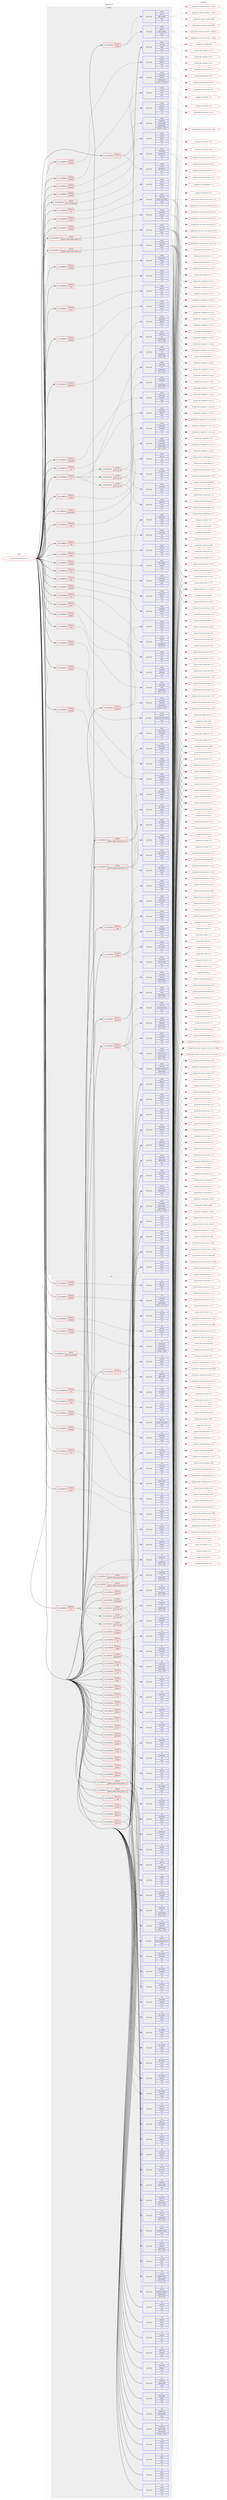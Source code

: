 digraph prolog {

# *************
# Graph options
# *************

newrank=true;
concentrate=true;
compound=true;
graph [rankdir=LR,fontname=Helvetica,fontsize=10,ranksep=1.5];#, ranksep=2.5, nodesep=0.2];
edge  [arrowhead=vee];
node  [fontname=Helvetica,fontsize=10];

# **********
# The ebuild
# **********

subgraph cluster_leftcol {
color=gray;
label=<<i>ebuild</i>>;
id [label="portage://media-gfx/blender-4.1.1", color=red, width=4, href="../media-gfx/blender-4.1.1.svg"];
}

# ****************
# The dependencies
# ****************

subgraph cluster_midcol {
color=gray;
label=<<i>dependencies</i>>;
subgraph cluster_compile {
fillcolor="#eeeeee";
style=filled;
label=<<i>compile</i>>;
subgraph cond203875 {
dependency791901 [label=<<TABLE BORDER="0" CELLBORDER="1" CELLSPACING="0" CELLPADDING="4"><TR><TD ROWSPAN="3" CELLPADDING="10">use_conditional</TD></TR><TR><TD>positive</TD></TR><TR><TD>X</TD></TR></TABLE>>, shape=none, color=red];
subgraph pack581944 {
dependency791902 [label=<<TABLE BORDER="0" CELLBORDER="1" CELLSPACING="0" CELLPADDING="4" WIDTH="220"><TR><TD ROWSPAN="6" CELLPADDING="30">pack_dep</TD></TR><TR><TD WIDTH="110">install</TD></TR><TR><TD>x11-libs</TD></TR><TR><TD>libX11</TD></TR><TR><TD>none</TD></TR><TR><TD>[,,]</TD></TR></TABLE>>, shape=none, color=blue];
}
dependency791901:e -> dependency791902:w [weight=20,style="dashed",arrowhead="vee"];
subgraph pack581945 {
dependency791903 [label=<<TABLE BORDER="0" CELLBORDER="1" CELLSPACING="0" CELLPADDING="4" WIDTH="220"><TR><TD ROWSPAN="6" CELLPADDING="30">pack_dep</TD></TR><TR><TD WIDTH="110">install</TD></TR><TR><TD>x11-libs</TD></TR><TR><TD>libXi</TD></TR><TR><TD>none</TD></TR><TR><TD>[,,]</TD></TR></TABLE>>, shape=none, color=blue];
}
dependency791901:e -> dependency791903:w [weight=20,style="dashed",arrowhead="vee"];
subgraph pack581946 {
dependency791904 [label=<<TABLE BORDER="0" CELLBORDER="1" CELLSPACING="0" CELLPADDING="4" WIDTH="220"><TR><TD ROWSPAN="6" CELLPADDING="30">pack_dep</TD></TR><TR><TD WIDTH="110">install</TD></TR><TR><TD>x11-libs</TD></TR><TR><TD>libXxf86vm</TD></TR><TR><TD>none</TD></TR><TR><TD>[,,]</TD></TR></TABLE>>, shape=none, color=blue];
}
dependency791901:e -> dependency791904:w [weight=20,style="dashed",arrowhead="vee"];
}
id:e -> dependency791901:w [weight=20,style="solid",arrowhead="vee"];
subgraph cond203876 {
dependency791905 [label=<<TABLE BORDER="0" CELLBORDER="1" CELLSPACING="0" CELLPADDING="4"><TR><TD ROWSPAN="3" CELLPADDING="10">use_conditional</TD></TR><TR><TD>positive</TD></TR><TR><TD>alembic</TD></TR></TABLE>>, shape=none, color=red];
subgraph pack581947 {
dependency791906 [label=<<TABLE BORDER="0" CELLBORDER="1" CELLSPACING="0" CELLPADDING="4" WIDTH="220"><TR><TD ROWSPAN="6" CELLPADDING="30">pack_dep</TD></TR><TR><TD WIDTH="110">install</TD></TR><TR><TD>media-gfx</TD></TR><TR><TD>alembic</TD></TR><TR><TD>greaterequal</TD></TR><TR><TD>[1.8.3,,-r2,1.8.3-r2]</TD></TR></TABLE>>, shape=none, color=blue];
}
dependency791905:e -> dependency791906:w [weight=20,style="dashed",arrowhead="vee"];
}
id:e -> dependency791905:w [weight=20,style="solid",arrowhead="vee"];
subgraph cond203877 {
dependency791907 [label=<<TABLE BORDER="0" CELLBORDER="1" CELLSPACING="0" CELLPADDING="4"><TR><TD ROWSPAN="3" CELLPADDING="10">use_conditional</TD></TR><TR><TD>positive</TD></TR><TR><TD>collada</TD></TR></TABLE>>, shape=none, color=red];
subgraph pack581948 {
dependency791908 [label=<<TABLE BORDER="0" CELLBORDER="1" CELLSPACING="0" CELLPADDING="4" WIDTH="220"><TR><TD ROWSPAN="6" CELLPADDING="30">pack_dep</TD></TR><TR><TD WIDTH="110">install</TD></TR><TR><TD>media-libs</TD></TR><TR><TD>opencollada</TD></TR><TR><TD>greaterequal</TD></TR><TR><TD>[1.6.68,,,1.6.68]</TD></TR></TABLE>>, shape=none, color=blue];
}
dependency791907:e -> dependency791908:w [weight=20,style="dashed",arrowhead="vee"];
}
id:e -> dependency791907:w [weight=20,style="solid",arrowhead="vee"];
subgraph cond203878 {
dependency791909 [label=<<TABLE BORDER="0" CELLBORDER="1" CELLSPACING="0" CELLPADDING="4"><TR><TD ROWSPAN="3" CELLPADDING="10">use_conditional</TD></TR><TR><TD>positive</TD></TR><TR><TD>color-management</TD></TR></TABLE>>, shape=none, color=red];
subgraph pack581949 {
dependency791910 [label=<<TABLE BORDER="0" CELLBORDER="1" CELLSPACING="0" CELLPADDING="4" WIDTH="220"><TR><TD ROWSPAN="6" CELLPADDING="30">pack_dep</TD></TR><TR><TD WIDTH="110">install</TD></TR><TR><TD>media-libs</TD></TR><TR><TD>opencolorio</TD></TR><TR><TD>none</TD></TR><TR><TD>[,,]</TD></TR></TABLE>>, shape=none, color=blue];
}
dependency791909:e -> dependency791910:w [weight=20,style="dashed",arrowhead="vee"];
}
id:e -> dependency791909:w [weight=20,style="solid",arrowhead="vee"];
subgraph cond203879 {
dependency791911 [label=<<TABLE BORDER="0" CELLBORDER="1" CELLSPACING="0" CELLPADDING="4"><TR><TD ROWSPAN="3" CELLPADDING="10">use_conditional</TD></TR><TR><TD>positive</TD></TR><TR><TD>cuda</TD></TR></TABLE>>, shape=none, color=red];
subgraph pack581950 {
dependency791912 [label=<<TABLE BORDER="0" CELLBORDER="1" CELLSPACING="0" CELLPADDING="4" WIDTH="220"><TR><TD ROWSPAN="6" CELLPADDING="30">pack_dep</TD></TR><TR><TD WIDTH="110">install</TD></TR><TR><TD>dev-util</TD></TR><TR><TD>nvidia-cuda-toolkit</TD></TR><TR><TD>none</TD></TR><TR><TD>[,,]</TD></TR></TABLE>>, shape=none, color=blue];
}
dependency791911:e -> dependency791912:w [weight=20,style="dashed",arrowhead="vee"];
}
id:e -> dependency791911:w [weight=20,style="solid",arrowhead="vee"];
subgraph cond203880 {
dependency791913 [label=<<TABLE BORDER="0" CELLBORDER="1" CELLSPACING="0" CELLPADDING="4"><TR><TD ROWSPAN="3" CELLPADDING="10">use_conditional</TD></TR><TR><TD>positive</TD></TR><TR><TD>embree</TD></TR></TABLE>>, shape=none, color=red];
subgraph pack581951 {
dependency791914 [label=<<TABLE BORDER="0" CELLBORDER="1" CELLSPACING="0" CELLPADDING="4" WIDTH="220"><TR><TD ROWSPAN="6" CELLPADDING="30">pack_dep</TD></TR><TR><TD WIDTH="110">install</TD></TR><TR><TD>media-libs</TD></TR><TR><TD>embree</TD></TR><TR><TD>none</TD></TR><TR><TD>[,,]</TD></TR></TABLE>>, shape=none, color=blue];
}
dependency791913:e -> dependency791914:w [weight=20,style="dashed",arrowhead="vee"];
}
id:e -> dependency791913:w [weight=20,style="solid",arrowhead="vee"];
subgraph cond203881 {
dependency791915 [label=<<TABLE BORDER="0" CELLBORDER="1" CELLSPACING="0" CELLPADDING="4"><TR><TD ROWSPAN="3" CELLPADDING="10">use_conditional</TD></TR><TR><TD>positive</TD></TR><TR><TD>ffmpeg</TD></TR></TABLE>>, shape=none, color=red];
subgraph pack581952 {
dependency791916 [label=<<TABLE BORDER="0" CELLBORDER="1" CELLSPACING="0" CELLPADDING="4" WIDTH="220"><TR><TD ROWSPAN="6" CELLPADDING="30">pack_dep</TD></TR><TR><TD WIDTH="110">install</TD></TR><TR><TD>media-video</TD></TR><TR><TD>ffmpeg</TD></TR><TR><TD>none</TD></TR><TR><TD>[,,]</TD></TR></TABLE>>, shape=none, color=blue];
}
dependency791915:e -> dependency791916:w [weight=20,style="dashed",arrowhead="vee"];
}
id:e -> dependency791915:w [weight=20,style="solid",arrowhead="vee"];
subgraph cond203882 {
dependency791917 [label=<<TABLE BORDER="0" CELLBORDER="1" CELLSPACING="0" CELLPADDING="4"><TR><TD ROWSPAN="3" CELLPADDING="10">use_conditional</TD></TR><TR><TD>positive</TD></TR><TR><TD>fftw</TD></TR></TABLE>>, shape=none, color=red];
subgraph pack581953 {
dependency791918 [label=<<TABLE BORDER="0" CELLBORDER="1" CELLSPACING="0" CELLPADDING="4" WIDTH="220"><TR><TD ROWSPAN="6" CELLPADDING="30">pack_dep</TD></TR><TR><TD WIDTH="110">install</TD></TR><TR><TD>sci-libs</TD></TR><TR><TD>fftw</TD></TR><TR><TD>none</TD></TR><TR><TD>[,,]</TD></TR></TABLE>>, shape=none, color=blue];
}
dependency791917:e -> dependency791918:w [weight=20,style="dashed",arrowhead="vee"];
}
id:e -> dependency791917:w [weight=20,style="solid",arrowhead="vee"];
subgraph cond203883 {
dependency791919 [label=<<TABLE BORDER="0" CELLBORDER="1" CELLSPACING="0" CELLPADDING="4"><TR><TD ROWSPAN="3" CELLPADDING="10">use_conditional</TD></TR><TR><TD>positive</TD></TR><TR><TD>gmp</TD></TR></TABLE>>, shape=none, color=red];
subgraph pack581954 {
dependency791920 [label=<<TABLE BORDER="0" CELLBORDER="1" CELLSPACING="0" CELLPADDING="4" WIDTH="220"><TR><TD ROWSPAN="6" CELLPADDING="30">pack_dep</TD></TR><TR><TD WIDTH="110">install</TD></TR><TR><TD>dev-libs</TD></TR><TR><TD>gmp</TD></TR><TR><TD>none</TD></TR><TR><TD>[,,]</TD></TR></TABLE>>, shape=none, color=blue];
}
dependency791919:e -> dependency791920:w [weight=20,style="dashed",arrowhead="vee"];
}
id:e -> dependency791919:w [weight=20,style="solid",arrowhead="vee"];
subgraph cond203884 {
dependency791921 [label=<<TABLE BORDER="0" CELLBORDER="1" CELLSPACING="0" CELLPADDING="4"><TR><TD ROWSPAN="3" CELLPADDING="10">use_conditional</TD></TR><TR><TD>positive</TD></TR><TR><TD>gnome</TD></TR></TABLE>>, shape=none, color=red];
subgraph pack581955 {
dependency791922 [label=<<TABLE BORDER="0" CELLBORDER="1" CELLSPACING="0" CELLPADDING="4" WIDTH="220"><TR><TD ROWSPAN="6" CELLPADDING="30">pack_dep</TD></TR><TR><TD WIDTH="110">install</TD></TR><TR><TD>gui-libs</TD></TR><TR><TD>libdecor</TD></TR><TR><TD>none</TD></TR><TR><TD>[,,]</TD></TR></TABLE>>, shape=none, color=blue];
}
dependency791921:e -> dependency791922:w [weight=20,style="dashed",arrowhead="vee"];
}
id:e -> dependency791921:w [weight=20,style="solid",arrowhead="vee"];
subgraph cond203885 {
dependency791923 [label=<<TABLE BORDER="0" CELLBORDER="1" CELLSPACING="0" CELLPADDING="4"><TR><TD ROWSPAN="3" CELLPADDING="10">use_conditional</TD></TR><TR><TD>positive</TD></TR><TR><TD>hip</TD></TR></TABLE>>, shape=none, color=red];
subgraph pack581956 {
dependency791924 [label=<<TABLE BORDER="0" CELLBORDER="1" CELLSPACING="0" CELLPADDING="4" WIDTH="220"><TR><TD ROWSPAN="6" CELLPADDING="30">pack_dep</TD></TR><TR><TD WIDTH="110">install</TD></TR><TR><TD>dev-util</TD></TR><TR><TD>hip</TD></TR><TR><TD>greaterequal</TD></TR><TR><TD>[5.7,,,5.7]</TD></TR></TABLE>>, shape=none, color=blue];
}
dependency791923:e -> dependency791924:w [weight=20,style="dashed",arrowhead="vee"];
}
id:e -> dependency791923:w [weight=20,style="solid",arrowhead="vee"];
subgraph cond203886 {
dependency791925 [label=<<TABLE BORDER="0" CELLBORDER="1" CELLSPACING="0" CELLPADDING="4"><TR><TD ROWSPAN="3" CELLPADDING="10">use_conditional</TD></TR><TR><TD>positive</TD></TR><TR><TD>jack</TD></TR></TABLE>>, shape=none, color=red];
subgraph pack581957 {
dependency791926 [label=<<TABLE BORDER="0" CELLBORDER="1" CELLSPACING="0" CELLPADDING="4" WIDTH="220"><TR><TD ROWSPAN="6" CELLPADDING="30">pack_dep</TD></TR><TR><TD WIDTH="110">install</TD></TR><TR><TD>virtual</TD></TR><TR><TD>jack</TD></TR><TR><TD>none</TD></TR><TR><TD>[,,]</TD></TR></TABLE>>, shape=none, color=blue];
}
dependency791925:e -> dependency791926:w [weight=20,style="dashed",arrowhead="vee"];
}
id:e -> dependency791925:w [weight=20,style="solid",arrowhead="vee"];
subgraph cond203887 {
dependency791927 [label=<<TABLE BORDER="0" CELLBORDER="1" CELLSPACING="0" CELLPADDING="4"><TR><TD ROWSPAN="3" CELLPADDING="10">use_conditional</TD></TR><TR><TD>positive</TD></TR><TR><TD>jemalloc</TD></TR></TABLE>>, shape=none, color=red];
subgraph pack581958 {
dependency791928 [label=<<TABLE BORDER="0" CELLBORDER="1" CELLSPACING="0" CELLPADDING="4" WIDTH="220"><TR><TD ROWSPAN="6" CELLPADDING="30">pack_dep</TD></TR><TR><TD WIDTH="110">install</TD></TR><TR><TD>dev-libs</TD></TR><TR><TD>jemalloc</TD></TR><TR><TD>none</TD></TR><TR><TD>[,,]</TD></TR></TABLE>>, shape=none, color=blue];
}
dependency791927:e -> dependency791928:w [weight=20,style="dashed",arrowhead="vee"];
}
id:e -> dependency791927:w [weight=20,style="solid",arrowhead="vee"];
subgraph cond203888 {
dependency791929 [label=<<TABLE BORDER="0" CELLBORDER="1" CELLSPACING="0" CELLPADDING="4"><TR><TD ROWSPAN="3" CELLPADDING="10">use_conditional</TD></TR><TR><TD>positive</TD></TR><TR><TD>jpeg2k</TD></TR></TABLE>>, shape=none, color=red];
subgraph pack581959 {
dependency791930 [label=<<TABLE BORDER="0" CELLBORDER="1" CELLSPACING="0" CELLPADDING="4" WIDTH="220"><TR><TD ROWSPAN="6" CELLPADDING="30">pack_dep</TD></TR><TR><TD WIDTH="110">install</TD></TR><TR><TD>media-libs</TD></TR><TR><TD>openjpeg</TD></TR><TR><TD>none</TD></TR><TR><TD>[,,]</TD></TR></TABLE>>, shape=none, color=blue];
}
dependency791929:e -> dependency791930:w [weight=20,style="dashed",arrowhead="vee"];
}
id:e -> dependency791929:w [weight=20,style="solid",arrowhead="vee"];
subgraph cond203889 {
dependency791931 [label=<<TABLE BORDER="0" CELLBORDER="1" CELLSPACING="0" CELLPADDING="4"><TR><TD ROWSPAN="3" CELLPADDING="10">use_conditional</TD></TR><TR><TD>positive</TD></TR><TR><TD>ndof</TD></TR></TABLE>>, shape=none, color=red];
subgraph pack581960 {
dependency791932 [label=<<TABLE BORDER="0" CELLBORDER="1" CELLSPACING="0" CELLPADDING="4" WIDTH="220"><TR><TD ROWSPAN="6" CELLPADDING="30">pack_dep</TD></TR><TR><TD WIDTH="110">install</TD></TR><TR><TD>app-misc</TD></TR><TR><TD>spacenavd</TD></TR><TR><TD>none</TD></TR><TR><TD>[,,]</TD></TR></TABLE>>, shape=none, color=blue];
}
dependency791931:e -> dependency791932:w [weight=20,style="dashed",arrowhead="vee"];
subgraph pack581961 {
dependency791933 [label=<<TABLE BORDER="0" CELLBORDER="1" CELLSPACING="0" CELLPADDING="4" WIDTH="220"><TR><TD ROWSPAN="6" CELLPADDING="30">pack_dep</TD></TR><TR><TD WIDTH="110">install</TD></TR><TR><TD>dev-libs</TD></TR><TR><TD>libspnav</TD></TR><TR><TD>none</TD></TR><TR><TD>[,,]</TD></TR></TABLE>>, shape=none, color=blue];
}
dependency791931:e -> dependency791933:w [weight=20,style="dashed",arrowhead="vee"];
}
id:e -> dependency791931:w [weight=20,style="solid",arrowhead="vee"];
subgraph cond203890 {
dependency791934 [label=<<TABLE BORDER="0" CELLBORDER="1" CELLSPACING="0" CELLPADDING="4"><TR><TD ROWSPAN="3" CELLPADDING="10">use_conditional</TD></TR><TR><TD>positive</TD></TR><TR><TD>nls</TD></TR></TABLE>>, shape=none, color=red];
subgraph pack581962 {
dependency791935 [label=<<TABLE BORDER="0" CELLBORDER="1" CELLSPACING="0" CELLPADDING="4" WIDTH="220"><TR><TD ROWSPAN="6" CELLPADDING="30">pack_dep</TD></TR><TR><TD WIDTH="110">install</TD></TR><TR><TD>virtual</TD></TR><TR><TD>libiconv</TD></TR><TR><TD>none</TD></TR><TR><TD>[,,]</TD></TR></TABLE>>, shape=none, color=blue];
}
dependency791934:e -> dependency791935:w [weight=20,style="dashed",arrowhead="vee"];
}
id:e -> dependency791934:w [weight=20,style="solid",arrowhead="vee"];
subgraph cond203891 {
dependency791936 [label=<<TABLE BORDER="0" CELLBORDER="1" CELLSPACING="0" CELLPADDING="4"><TR><TD ROWSPAN="3" CELLPADDING="10">use_conditional</TD></TR><TR><TD>positive</TD></TR><TR><TD>oidn</TD></TR></TABLE>>, shape=none, color=red];
subgraph pack581963 {
dependency791937 [label=<<TABLE BORDER="0" CELLBORDER="1" CELLSPACING="0" CELLPADDING="4" WIDTH="220"><TR><TD ROWSPAN="6" CELLPADDING="30">pack_dep</TD></TR><TR><TD WIDTH="110">install</TD></TR><TR><TD>media-libs</TD></TR><TR><TD>oidn</TD></TR><TR><TD>greaterequal</TD></TR><TR><TD>[2.1.0,,,2.1.0]</TD></TR></TABLE>>, shape=none, color=blue];
}
dependency791936:e -> dependency791937:w [weight=20,style="dashed",arrowhead="vee"];
}
id:e -> dependency791936:w [weight=20,style="solid",arrowhead="vee"];
subgraph cond203892 {
dependency791938 [label=<<TABLE BORDER="0" CELLBORDER="1" CELLSPACING="0" CELLPADDING="4"><TR><TD ROWSPAN="3" CELLPADDING="10">use_conditional</TD></TR><TR><TD>positive</TD></TR><TR><TD>oneapi</TD></TR></TABLE>>, shape=none, color=red];
subgraph pack581964 {
dependency791939 [label=<<TABLE BORDER="0" CELLBORDER="1" CELLSPACING="0" CELLPADDING="4" WIDTH="220"><TR><TD ROWSPAN="6" CELLPADDING="30">pack_dep</TD></TR><TR><TD WIDTH="110">install</TD></TR><TR><TD>dev-libs</TD></TR><TR><TD>intel-compute-runtime</TD></TR><TR><TD>none</TD></TR><TR><TD>[,,]</TD></TR></TABLE>>, shape=none, color=blue];
}
dependency791938:e -> dependency791939:w [weight=20,style="dashed",arrowhead="vee"];
}
id:e -> dependency791938:w [weight=20,style="solid",arrowhead="vee"];
subgraph cond203893 {
dependency791940 [label=<<TABLE BORDER="0" CELLBORDER="1" CELLSPACING="0" CELLPADDING="4"><TR><TD ROWSPAN="3" CELLPADDING="10">use_conditional</TD></TR><TR><TD>positive</TD></TR><TR><TD>openal</TD></TR></TABLE>>, shape=none, color=red];
subgraph pack581965 {
dependency791941 [label=<<TABLE BORDER="0" CELLBORDER="1" CELLSPACING="0" CELLPADDING="4" WIDTH="220"><TR><TD ROWSPAN="6" CELLPADDING="30">pack_dep</TD></TR><TR><TD WIDTH="110">install</TD></TR><TR><TD>media-libs</TD></TR><TR><TD>openal</TD></TR><TR><TD>none</TD></TR><TR><TD>[,,]</TD></TR></TABLE>>, shape=none, color=blue];
}
dependency791940:e -> dependency791941:w [weight=20,style="dashed",arrowhead="vee"];
}
id:e -> dependency791940:w [weight=20,style="solid",arrowhead="vee"];
subgraph cond203894 {
dependency791942 [label=<<TABLE BORDER="0" CELLBORDER="1" CELLSPACING="0" CELLPADDING="4"><TR><TD ROWSPAN="3" CELLPADDING="10">use_conditional</TD></TR><TR><TD>positive</TD></TR><TR><TD>openexr</TD></TR></TABLE>>, shape=none, color=red];
subgraph pack581966 {
dependency791943 [label=<<TABLE BORDER="0" CELLBORDER="1" CELLSPACING="0" CELLPADDING="4" WIDTH="220"><TR><TD ROWSPAN="6" CELLPADDING="30">pack_dep</TD></TR><TR><TD WIDTH="110">install</TD></TR><TR><TD>dev-libs</TD></TR><TR><TD>imath</TD></TR><TR><TD>greaterequal</TD></TR><TR><TD>[3.1.7,,,3.1.7]</TD></TR></TABLE>>, shape=none, color=blue];
}
dependency791942:e -> dependency791943:w [weight=20,style="dashed",arrowhead="vee"];
subgraph pack581967 {
dependency791944 [label=<<TABLE BORDER="0" CELLBORDER="1" CELLSPACING="0" CELLPADDING="4" WIDTH="220"><TR><TD ROWSPAN="6" CELLPADDING="30">pack_dep</TD></TR><TR><TD WIDTH="110">install</TD></TR><TR><TD>media-libs</TD></TR><TR><TD>openexr</TD></TR><TR><TD>greaterequal</TD></TR><TR><TD>[3.2.1,,,3.2.1]</TD></TR></TABLE>>, shape=none, color=blue];
}
dependency791942:e -> dependency791944:w [weight=20,style="dashed",arrowhead="vee"];
}
id:e -> dependency791942:w [weight=20,style="solid",arrowhead="vee"];
subgraph cond203895 {
dependency791945 [label=<<TABLE BORDER="0" CELLBORDER="1" CELLSPACING="0" CELLPADDING="4"><TR><TD ROWSPAN="3" CELLPADDING="10">use_conditional</TD></TR><TR><TD>positive</TD></TR><TR><TD>openpgl</TD></TR></TABLE>>, shape=none, color=red];
subgraph pack581968 {
dependency791946 [label=<<TABLE BORDER="0" CELLBORDER="1" CELLSPACING="0" CELLPADDING="4" WIDTH="220"><TR><TD ROWSPAN="6" CELLPADDING="30">pack_dep</TD></TR><TR><TD WIDTH="110">install</TD></TR><TR><TD>media-libs</TD></TR><TR><TD>openpgl</TD></TR><TR><TD>none</TD></TR><TR><TD>[,,]</TD></TR></TABLE>>, shape=none, color=blue];
}
dependency791945:e -> dependency791946:w [weight=20,style="dashed",arrowhead="vee"];
}
id:e -> dependency791945:w [weight=20,style="solid",arrowhead="vee"];
subgraph cond203896 {
dependency791947 [label=<<TABLE BORDER="0" CELLBORDER="1" CELLSPACING="0" CELLPADDING="4"><TR><TD ROWSPAN="3" CELLPADDING="10">use_conditional</TD></TR><TR><TD>positive</TD></TR><TR><TD>opensubdiv</TD></TR></TABLE>>, shape=none, color=red];
subgraph pack581969 {
dependency791948 [label=<<TABLE BORDER="0" CELLBORDER="1" CELLSPACING="0" CELLPADDING="4" WIDTH="220"><TR><TD ROWSPAN="6" CELLPADDING="30">pack_dep</TD></TR><TR><TD WIDTH="110">install</TD></TR><TR><TD>media-libs</TD></TR><TR><TD>opensubdiv</TD></TR><TR><TD>greaterequal</TD></TR><TR><TD>[3.5.0,,,3.5.0]</TD></TR></TABLE>>, shape=none, color=blue];
}
dependency791947:e -> dependency791948:w [weight=20,style="dashed",arrowhead="vee"];
}
id:e -> dependency791947:w [weight=20,style="solid",arrowhead="vee"];
subgraph cond203897 {
dependency791949 [label=<<TABLE BORDER="0" CELLBORDER="1" CELLSPACING="0" CELLPADDING="4"><TR><TD ROWSPAN="3" CELLPADDING="10">use_conditional</TD></TR><TR><TD>positive</TD></TR><TR><TD>openvdb</TD></TR></TABLE>>, shape=none, color=red];
subgraph pack581970 {
dependency791950 [label=<<TABLE BORDER="0" CELLBORDER="1" CELLSPACING="0" CELLPADDING="4" WIDTH="220"><TR><TD ROWSPAN="6" CELLPADDING="30">pack_dep</TD></TR><TR><TD WIDTH="110">install</TD></TR><TR><TD>media-gfx</TD></TR><TR><TD>openvdb</TD></TR><TR><TD>greaterequal</TD></TR><TR><TD>[11.0.0,,,11.0.0]</TD></TR></TABLE>>, shape=none, color=blue];
}
dependency791949:e -> dependency791950:w [weight=20,style="dashed",arrowhead="vee"];
subgraph pack581971 {
dependency791951 [label=<<TABLE BORDER="0" CELLBORDER="1" CELLSPACING="0" CELLPADDING="4" WIDTH="220"><TR><TD ROWSPAN="6" CELLPADDING="30">pack_dep</TD></TR><TR><TD WIDTH="110">install</TD></TR><TR><TD>dev-libs</TD></TR><TR><TD>c-blosc</TD></TR><TR><TD>none</TD></TR><TR><TD>[,,]</TD></TR></TABLE>>, shape=none, color=blue];
}
dependency791949:e -> dependency791951:w [weight=20,style="dashed",arrowhead="vee"];
}
id:e -> dependency791949:w [weight=20,style="solid",arrowhead="vee"];
subgraph cond203898 {
dependency791952 [label=<<TABLE BORDER="0" CELLBORDER="1" CELLSPACING="0" CELLPADDING="4"><TR><TD ROWSPAN="3" CELLPADDING="10">use_conditional</TD></TR><TR><TD>positive</TD></TR><TR><TD>optix</TD></TR></TABLE>>, shape=none, color=red];
subgraph pack581972 {
dependency791953 [label=<<TABLE BORDER="0" CELLBORDER="1" CELLSPACING="0" CELLPADDING="4" WIDTH="220"><TR><TD ROWSPAN="6" CELLPADDING="30">pack_dep</TD></TR><TR><TD WIDTH="110">install</TD></TR><TR><TD>dev-libs</TD></TR><TR><TD>optix</TD></TR><TR><TD>none</TD></TR><TR><TD>[,,]</TD></TR></TABLE>>, shape=none, color=blue];
}
dependency791952:e -> dependency791953:w [weight=20,style="dashed",arrowhead="vee"];
}
id:e -> dependency791952:w [weight=20,style="solid",arrowhead="vee"];
subgraph cond203899 {
dependency791954 [label=<<TABLE BORDER="0" CELLBORDER="1" CELLSPACING="0" CELLPADDING="4"><TR><TD ROWSPAN="3" CELLPADDING="10">use_conditional</TD></TR><TR><TD>positive</TD></TR><TR><TD>osl</TD></TR></TABLE>>, shape=none, color=red];
subgraph pack581973 {
dependency791955 [label=<<TABLE BORDER="0" CELLBORDER="1" CELLSPACING="0" CELLPADDING="4" WIDTH="220"><TR><TD ROWSPAN="6" CELLPADDING="30">pack_dep</TD></TR><TR><TD WIDTH="110">install</TD></TR><TR><TD>media-libs</TD></TR><TR><TD>osl</TD></TR><TR><TD>greaterequal</TD></TR><TR><TD>[1.13,,,1.13]</TD></TR></TABLE>>, shape=none, color=blue];
}
dependency791954:e -> dependency791955:w [weight=20,style="dashed",arrowhead="vee"];
subgraph cond203900 {
dependency791956 [label=<<TABLE BORDER="0" CELLBORDER="1" CELLSPACING="0" CELLPADDING="4"><TR><TD ROWSPAN="3" CELLPADDING="10">use_conditional</TD></TR><TR><TD>positive</TD></TR><TR><TD>llvm_slot_15</TD></TR></TABLE>>, shape=none, color=red];
subgraph pack581974 {
dependency791957 [label=<<TABLE BORDER="0" CELLBORDER="1" CELLSPACING="0" CELLPADDING="4" WIDTH="220"><TR><TD ROWSPAN="6" CELLPADDING="30">pack_dep</TD></TR><TR><TD WIDTH="110">install</TD></TR><TR><TD>media-libs</TD></TR><TR><TD>osl</TD></TR><TR><TD>greaterequal</TD></TR><TR><TD>[1.13,,,1.13]</TD></TR></TABLE>>, shape=none, color=blue];
}
dependency791956:e -> dependency791957:w [weight=20,style="dashed",arrowhead="vee"];
subgraph pack581975 {
dependency791958 [label=<<TABLE BORDER="0" CELLBORDER="1" CELLSPACING="0" CELLPADDING="4" WIDTH="220"><TR><TD ROWSPAN="6" CELLPADDING="30">pack_dep</TD></TR><TR><TD WIDTH="110">install</TD></TR><TR><TD>media-libs</TD></TR><TR><TD>mesa</TD></TR><TR><TD>none</TD></TR><TR><TD>[,,]</TD></TR></TABLE>>, shape=none, color=blue];
}
dependency791956:e -> dependency791958:w [weight=20,style="dashed",arrowhead="vee"];
}
dependency791954:e -> dependency791956:w [weight=20,style="dashed",arrowhead="vee"];
subgraph cond203901 {
dependency791959 [label=<<TABLE BORDER="0" CELLBORDER="1" CELLSPACING="0" CELLPADDING="4"><TR><TD ROWSPAN="3" CELLPADDING="10">use_conditional</TD></TR><TR><TD>positive</TD></TR><TR><TD>llvm_slot_16</TD></TR></TABLE>>, shape=none, color=red];
subgraph pack581976 {
dependency791960 [label=<<TABLE BORDER="0" CELLBORDER="1" CELLSPACING="0" CELLPADDING="4" WIDTH="220"><TR><TD ROWSPAN="6" CELLPADDING="30">pack_dep</TD></TR><TR><TD WIDTH="110">install</TD></TR><TR><TD>media-libs</TD></TR><TR><TD>osl</TD></TR><TR><TD>greaterequal</TD></TR><TR><TD>[1.13,,,1.13]</TD></TR></TABLE>>, shape=none, color=blue];
}
dependency791959:e -> dependency791960:w [weight=20,style="dashed",arrowhead="vee"];
subgraph pack581977 {
dependency791961 [label=<<TABLE BORDER="0" CELLBORDER="1" CELLSPACING="0" CELLPADDING="4" WIDTH="220"><TR><TD ROWSPAN="6" CELLPADDING="30">pack_dep</TD></TR><TR><TD WIDTH="110">install</TD></TR><TR><TD>media-libs</TD></TR><TR><TD>mesa</TD></TR><TR><TD>none</TD></TR><TR><TD>[,,]</TD></TR></TABLE>>, shape=none, color=blue];
}
dependency791959:e -> dependency791961:w [weight=20,style="dashed",arrowhead="vee"];
}
dependency791954:e -> dependency791959:w [weight=20,style="dashed",arrowhead="vee"];
subgraph cond203902 {
dependency791962 [label=<<TABLE BORDER="0" CELLBORDER="1" CELLSPACING="0" CELLPADDING="4"><TR><TD ROWSPAN="3" CELLPADDING="10">use_conditional</TD></TR><TR><TD>positive</TD></TR><TR><TD>llvm_slot_17</TD></TR></TABLE>>, shape=none, color=red];
subgraph pack581978 {
dependency791963 [label=<<TABLE BORDER="0" CELLBORDER="1" CELLSPACING="0" CELLPADDING="4" WIDTH="220"><TR><TD ROWSPAN="6" CELLPADDING="30">pack_dep</TD></TR><TR><TD WIDTH="110">install</TD></TR><TR><TD>media-libs</TD></TR><TR><TD>osl</TD></TR><TR><TD>greaterequal</TD></TR><TR><TD>[1.13,,,1.13]</TD></TR></TABLE>>, shape=none, color=blue];
}
dependency791962:e -> dependency791963:w [weight=20,style="dashed",arrowhead="vee"];
subgraph pack581979 {
dependency791964 [label=<<TABLE BORDER="0" CELLBORDER="1" CELLSPACING="0" CELLPADDING="4" WIDTH="220"><TR><TD ROWSPAN="6" CELLPADDING="30">pack_dep</TD></TR><TR><TD WIDTH="110">install</TD></TR><TR><TD>media-libs</TD></TR><TR><TD>mesa</TD></TR><TR><TD>none</TD></TR><TR><TD>[,,]</TD></TR></TABLE>>, shape=none, color=blue];
}
dependency791962:e -> dependency791964:w [weight=20,style="dashed",arrowhead="vee"];
}
dependency791954:e -> dependency791962:w [weight=20,style="dashed",arrowhead="vee"];
}
id:e -> dependency791954:w [weight=20,style="solid",arrowhead="vee"];
subgraph cond203903 {
dependency791965 [label=<<TABLE BORDER="0" CELLBORDER="1" CELLSPACING="0" CELLPADDING="4"><TR><TD ROWSPAN="3" CELLPADDING="10">use_conditional</TD></TR><TR><TD>positive</TD></TR><TR><TD>otf</TD></TR></TABLE>>, shape=none, color=red];
subgraph pack581980 {
dependency791966 [label=<<TABLE BORDER="0" CELLBORDER="1" CELLSPACING="0" CELLPADDING="4" WIDTH="220"><TR><TD ROWSPAN="6" CELLPADDING="30">pack_dep</TD></TR><TR><TD WIDTH="110">install</TD></TR><TR><TD>media-libs</TD></TR><TR><TD>harfbuzz</TD></TR><TR><TD>none</TD></TR><TR><TD>[,,]</TD></TR></TABLE>>, shape=none, color=blue];
}
dependency791965:e -> dependency791966:w [weight=20,style="dashed",arrowhead="vee"];
}
id:e -> dependency791965:w [weight=20,style="solid",arrowhead="vee"];
subgraph cond203904 {
dependency791967 [label=<<TABLE BORDER="0" CELLBORDER="1" CELLSPACING="0" CELLPADDING="4"><TR><TD ROWSPAN="3" CELLPADDING="10">use_conditional</TD></TR><TR><TD>positive</TD></TR><TR><TD>pdf</TD></TR></TABLE>>, shape=none, color=red];
subgraph pack581981 {
dependency791968 [label=<<TABLE BORDER="0" CELLBORDER="1" CELLSPACING="0" CELLPADDING="4" WIDTH="220"><TR><TD ROWSPAN="6" CELLPADDING="30">pack_dep</TD></TR><TR><TD WIDTH="110">install</TD></TR><TR><TD>media-libs</TD></TR><TR><TD>libharu</TD></TR><TR><TD>none</TD></TR><TR><TD>[,,]</TD></TR></TABLE>>, shape=none, color=blue];
}
dependency791967:e -> dependency791968:w [weight=20,style="dashed",arrowhead="vee"];
}
id:e -> dependency791967:w [weight=20,style="solid",arrowhead="vee"];
subgraph cond203905 {
dependency791969 [label=<<TABLE BORDER="0" CELLBORDER="1" CELLSPACING="0" CELLPADDING="4"><TR><TD ROWSPAN="3" CELLPADDING="10">use_conditional</TD></TR><TR><TD>positive</TD></TR><TR><TD>potrace</TD></TR></TABLE>>, shape=none, color=red];
subgraph pack581982 {
dependency791970 [label=<<TABLE BORDER="0" CELLBORDER="1" CELLSPACING="0" CELLPADDING="4" WIDTH="220"><TR><TD ROWSPAN="6" CELLPADDING="30">pack_dep</TD></TR><TR><TD WIDTH="110">install</TD></TR><TR><TD>media-gfx</TD></TR><TR><TD>potrace</TD></TR><TR><TD>none</TD></TR><TR><TD>[,,]</TD></TR></TABLE>>, shape=none, color=blue];
}
dependency791969:e -> dependency791970:w [weight=20,style="dashed",arrowhead="vee"];
}
id:e -> dependency791969:w [weight=20,style="solid",arrowhead="vee"];
subgraph cond203906 {
dependency791971 [label=<<TABLE BORDER="0" CELLBORDER="1" CELLSPACING="0" CELLPADDING="4"><TR><TD ROWSPAN="3" CELLPADDING="10">use_conditional</TD></TR><TR><TD>positive</TD></TR><TR><TD>pugixml</TD></TR></TABLE>>, shape=none, color=red];
subgraph pack581983 {
dependency791972 [label=<<TABLE BORDER="0" CELLBORDER="1" CELLSPACING="0" CELLPADDING="4" WIDTH="220"><TR><TD ROWSPAN="6" CELLPADDING="30">pack_dep</TD></TR><TR><TD WIDTH="110">install</TD></TR><TR><TD>dev-libs</TD></TR><TR><TD>pugixml</TD></TR><TR><TD>none</TD></TR><TR><TD>[,,]</TD></TR></TABLE>>, shape=none, color=blue];
}
dependency791971:e -> dependency791972:w [weight=20,style="dashed",arrowhead="vee"];
}
id:e -> dependency791971:w [weight=20,style="solid",arrowhead="vee"];
subgraph cond203907 {
dependency791973 [label=<<TABLE BORDER="0" CELLBORDER="1" CELLSPACING="0" CELLPADDING="4"><TR><TD ROWSPAN="3" CELLPADDING="10">use_conditional</TD></TR><TR><TD>positive</TD></TR><TR><TD>pulseaudio</TD></TR></TABLE>>, shape=none, color=red];
subgraph pack581984 {
dependency791974 [label=<<TABLE BORDER="0" CELLBORDER="1" CELLSPACING="0" CELLPADDING="4" WIDTH="220"><TR><TD ROWSPAN="6" CELLPADDING="30">pack_dep</TD></TR><TR><TD WIDTH="110">install</TD></TR><TR><TD>media-libs</TD></TR><TR><TD>libpulse</TD></TR><TR><TD>none</TD></TR><TR><TD>[,,]</TD></TR></TABLE>>, shape=none, color=blue];
}
dependency791973:e -> dependency791974:w [weight=20,style="dashed",arrowhead="vee"];
}
id:e -> dependency791973:w [weight=20,style="solid",arrowhead="vee"];
subgraph cond203908 {
dependency791975 [label=<<TABLE BORDER="0" CELLBORDER="1" CELLSPACING="0" CELLPADDING="4"><TR><TD ROWSPAN="3" CELLPADDING="10">use_conditional</TD></TR><TR><TD>positive</TD></TR><TR><TD>python_single_target_python3_11</TD></TR></TABLE>>, shape=none, color=red];
subgraph pack581985 {
dependency791976 [label=<<TABLE BORDER="0" CELLBORDER="1" CELLSPACING="0" CELLPADDING="4" WIDTH="220"><TR><TD ROWSPAN="6" CELLPADDING="30">pack_dep</TD></TR><TR><TD WIDTH="110">install</TD></TR><TR><TD>dev-lang</TD></TR><TR><TD>python</TD></TR><TR><TD>none</TD></TR><TR><TD>[,,]</TD></TR></TABLE>>, shape=none, color=blue];
}
dependency791975:e -> dependency791976:w [weight=20,style="dashed",arrowhead="vee"];
}
id:e -> dependency791975:w [weight=20,style="solid",arrowhead="vee"];
subgraph cond203909 {
dependency791977 [label=<<TABLE BORDER="0" CELLBORDER="1" CELLSPACING="0" CELLPADDING="4"><TR><TD ROWSPAN="3" CELLPADDING="10">use_conditional</TD></TR><TR><TD>positive</TD></TR><TR><TD>python_single_target_python3_11</TD></TR></TABLE>>, shape=none, color=red];
subgraph pack581986 {
dependency791978 [label=<<TABLE BORDER="0" CELLBORDER="1" CELLSPACING="0" CELLPADDING="4" WIDTH="220"><TR><TD ROWSPAN="6" CELLPADDING="30">pack_dep</TD></TR><TR><TD WIDTH="110">install</TD></TR><TR><TD>dev-python</TD></TR><TR><TD>cython</TD></TR><TR><TD>none</TD></TR><TR><TD>[,,]</TD></TR></TABLE>>, shape=none, color=blue];
}
dependency791977:e -> dependency791978:w [weight=20,style="dashed",arrowhead="vee"];
subgraph pack581987 {
dependency791979 [label=<<TABLE BORDER="0" CELLBORDER="1" CELLSPACING="0" CELLPADDING="4" WIDTH="220"><TR><TD ROWSPAN="6" CELLPADDING="30">pack_dep</TD></TR><TR><TD WIDTH="110">install</TD></TR><TR><TD>dev-python</TD></TR><TR><TD>numpy</TD></TR><TR><TD>none</TD></TR><TR><TD>[,,]</TD></TR></TABLE>>, shape=none, color=blue];
}
dependency791977:e -> dependency791979:w [weight=20,style="dashed",arrowhead="vee"];
subgraph pack581988 {
dependency791980 [label=<<TABLE BORDER="0" CELLBORDER="1" CELLSPACING="0" CELLPADDING="4" WIDTH="220"><TR><TD ROWSPAN="6" CELLPADDING="30">pack_dep</TD></TR><TR><TD WIDTH="110">install</TD></TR><TR><TD>dev-python</TD></TR><TR><TD>zstandard</TD></TR><TR><TD>none</TD></TR><TR><TD>[,,]</TD></TR></TABLE>>, shape=none, color=blue];
}
dependency791977:e -> dependency791980:w [weight=20,style="dashed",arrowhead="vee"];
subgraph pack581989 {
dependency791981 [label=<<TABLE BORDER="0" CELLBORDER="1" CELLSPACING="0" CELLPADDING="4" WIDTH="220"><TR><TD ROWSPAN="6" CELLPADDING="30">pack_dep</TD></TR><TR><TD WIDTH="110">install</TD></TR><TR><TD>dev-python</TD></TR><TR><TD>requests</TD></TR><TR><TD>none</TD></TR><TR><TD>[,,]</TD></TR></TABLE>>, shape=none, color=blue];
}
dependency791977:e -> dependency791981:w [weight=20,style="dashed",arrowhead="vee"];
}
id:e -> dependency791977:w [weight=20,style="solid",arrowhead="vee"];
subgraph cond203910 {
dependency791982 [label=<<TABLE BORDER="0" CELLBORDER="1" CELLSPACING="0" CELLPADDING="4"><TR><TD ROWSPAN="3" CELLPADDING="10">use_conditional</TD></TR><TR><TD>positive</TD></TR><TR><TD>python_single_target_python3_12</TD></TR></TABLE>>, shape=none, color=red];
subgraph pack581990 {
dependency791983 [label=<<TABLE BORDER="0" CELLBORDER="1" CELLSPACING="0" CELLPADDING="4" WIDTH="220"><TR><TD ROWSPAN="6" CELLPADDING="30">pack_dep</TD></TR><TR><TD WIDTH="110">install</TD></TR><TR><TD>dev-lang</TD></TR><TR><TD>python</TD></TR><TR><TD>none</TD></TR><TR><TD>[,,]</TD></TR></TABLE>>, shape=none, color=blue];
}
dependency791982:e -> dependency791983:w [weight=20,style="dashed",arrowhead="vee"];
}
id:e -> dependency791982:w [weight=20,style="solid",arrowhead="vee"];
subgraph cond203911 {
dependency791984 [label=<<TABLE BORDER="0" CELLBORDER="1" CELLSPACING="0" CELLPADDING="4"><TR><TD ROWSPAN="3" CELLPADDING="10">use_conditional</TD></TR><TR><TD>positive</TD></TR><TR><TD>python_single_target_python3_12</TD></TR></TABLE>>, shape=none, color=red];
subgraph pack581991 {
dependency791985 [label=<<TABLE BORDER="0" CELLBORDER="1" CELLSPACING="0" CELLPADDING="4" WIDTH="220"><TR><TD ROWSPAN="6" CELLPADDING="30">pack_dep</TD></TR><TR><TD WIDTH="110">install</TD></TR><TR><TD>dev-python</TD></TR><TR><TD>cython</TD></TR><TR><TD>none</TD></TR><TR><TD>[,,]</TD></TR></TABLE>>, shape=none, color=blue];
}
dependency791984:e -> dependency791985:w [weight=20,style="dashed",arrowhead="vee"];
subgraph pack581992 {
dependency791986 [label=<<TABLE BORDER="0" CELLBORDER="1" CELLSPACING="0" CELLPADDING="4" WIDTH="220"><TR><TD ROWSPAN="6" CELLPADDING="30">pack_dep</TD></TR><TR><TD WIDTH="110">install</TD></TR><TR><TD>dev-python</TD></TR><TR><TD>numpy</TD></TR><TR><TD>none</TD></TR><TR><TD>[,,]</TD></TR></TABLE>>, shape=none, color=blue];
}
dependency791984:e -> dependency791986:w [weight=20,style="dashed",arrowhead="vee"];
subgraph pack581993 {
dependency791987 [label=<<TABLE BORDER="0" CELLBORDER="1" CELLSPACING="0" CELLPADDING="4" WIDTH="220"><TR><TD ROWSPAN="6" CELLPADDING="30">pack_dep</TD></TR><TR><TD WIDTH="110">install</TD></TR><TR><TD>dev-python</TD></TR><TR><TD>zstandard</TD></TR><TR><TD>none</TD></TR><TR><TD>[,,]</TD></TR></TABLE>>, shape=none, color=blue];
}
dependency791984:e -> dependency791987:w [weight=20,style="dashed",arrowhead="vee"];
subgraph pack581994 {
dependency791988 [label=<<TABLE BORDER="0" CELLBORDER="1" CELLSPACING="0" CELLPADDING="4" WIDTH="220"><TR><TD ROWSPAN="6" CELLPADDING="30">pack_dep</TD></TR><TR><TD WIDTH="110">install</TD></TR><TR><TD>dev-python</TD></TR><TR><TD>requests</TD></TR><TR><TD>none</TD></TR><TR><TD>[,,]</TD></TR></TABLE>>, shape=none, color=blue];
}
dependency791984:e -> dependency791988:w [weight=20,style="dashed",arrowhead="vee"];
}
id:e -> dependency791984:w [weight=20,style="solid",arrowhead="vee"];
subgraph cond203912 {
dependency791989 [label=<<TABLE BORDER="0" CELLBORDER="1" CELLSPACING="0" CELLPADDING="4"><TR><TD ROWSPAN="3" CELLPADDING="10">use_conditional</TD></TR><TR><TD>positive</TD></TR><TR><TD>renderdoc</TD></TR></TABLE>>, shape=none, color=red];
subgraph pack581995 {
dependency791990 [label=<<TABLE BORDER="0" CELLBORDER="1" CELLSPACING="0" CELLPADDING="4" WIDTH="220"><TR><TD ROWSPAN="6" CELLPADDING="30">pack_dep</TD></TR><TR><TD WIDTH="110">install</TD></TR><TR><TD>media-gfx</TD></TR><TR><TD>renderdoc</TD></TR><TR><TD>none</TD></TR><TR><TD>[,,]</TD></TR></TABLE>>, shape=none, color=blue];
}
dependency791989:e -> dependency791990:w [weight=20,style="dashed",arrowhead="vee"];
}
id:e -> dependency791989:w [weight=20,style="solid",arrowhead="vee"];
subgraph cond203913 {
dependency791991 [label=<<TABLE BORDER="0" CELLBORDER="1" CELLSPACING="0" CELLPADDING="4"><TR><TD ROWSPAN="3" CELLPADDING="10">use_conditional</TD></TR><TR><TD>positive</TD></TR><TR><TD>sdl</TD></TR></TABLE>>, shape=none, color=red];
subgraph pack581996 {
dependency791992 [label=<<TABLE BORDER="0" CELLBORDER="1" CELLSPACING="0" CELLPADDING="4" WIDTH="220"><TR><TD ROWSPAN="6" CELLPADDING="30">pack_dep</TD></TR><TR><TD WIDTH="110">install</TD></TR><TR><TD>media-libs</TD></TR><TR><TD>libsdl2</TD></TR><TR><TD>none</TD></TR><TR><TD>[,,]</TD></TR></TABLE>>, shape=none, color=blue];
}
dependency791991:e -> dependency791992:w [weight=20,style="dashed",arrowhead="vee"];
}
id:e -> dependency791991:w [weight=20,style="solid",arrowhead="vee"];
subgraph cond203914 {
dependency791993 [label=<<TABLE BORDER="0" CELLBORDER="1" CELLSPACING="0" CELLPADDING="4"><TR><TD ROWSPAN="3" CELLPADDING="10">use_conditional</TD></TR><TR><TD>positive</TD></TR><TR><TD>sndfile</TD></TR></TABLE>>, shape=none, color=red];
subgraph pack581997 {
dependency791994 [label=<<TABLE BORDER="0" CELLBORDER="1" CELLSPACING="0" CELLPADDING="4" WIDTH="220"><TR><TD ROWSPAN="6" CELLPADDING="30">pack_dep</TD></TR><TR><TD WIDTH="110">install</TD></TR><TR><TD>media-libs</TD></TR><TR><TD>libsndfile</TD></TR><TR><TD>none</TD></TR><TR><TD>[,,]</TD></TR></TABLE>>, shape=none, color=blue];
}
dependency791993:e -> dependency791994:w [weight=20,style="dashed",arrowhead="vee"];
}
id:e -> dependency791993:w [weight=20,style="solid",arrowhead="vee"];
subgraph cond203915 {
dependency791995 [label=<<TABLE BORDER="0" CELLBORDER="1" CELLSPACING="0" CELLPADDING="4"><TR><TD ROWSPAN="3" CELLPADDING="10">use_conditional</TD></TR><TR><TD>positive</TD></TR><TR><TD>tbb</TD></TR></TABLE>>, shape=none, color=red];
subgraph pack581998 {
dependency791996 [label=<<TABLE BORDER="0" CELLBORDER="1" CELLSPACING="0" CELLPADDING="4" WIDTH="220"><TR><TD ROWSPAN="6" CELLPADDING="30">pack_dep</TD></TR><TR><TD WIDTH="110">install</TD></TR><TR><TD>dev-cpp</TD></TR><TR><TD>tbb</TD></TR><TR><TD>none</TD></TR><TR><TD>[,,]</TD></TR></TABLE>>, shape=none, color=blue];
}
dependency791995:e -> dependency791996:w [weight=20,style="dashed",arrowhead="vee"];
}
id:e -> dependency791995:w [weight=20,style="solid",arrowhead="vee"];
subgraph cond203916 {
dependency791997 [label=<<TABLE BORDER="0" CELLBORDER="1" CELLSPACING="0" CELLPADDING="4"><TR><TD ROWSPAN="3" CELLPADDING="10">use_conditional</TD></TR><TR><TD>positive</TD></TR><TR><TD>tiff</TD></TR></TABLE>>, shape=none, color=red];
subgraph pack581999 {
dependency791998 [label=<<TABLE BORDER="0" CELLBORDER="1" CELLSPACING="0" CELLPADDING="4" WIDTH="220"><TR><TD ROWSPAN="6" CELLPADDING="30">pack_dep</TD></TR><TR><TD WIDTH="110">install</TD></TR><TR><TD>media-libs</TD></TR><TR><TD>tiff</TD></TR><TR><TD>none</TD></TR><TR><TD>[,,]</TD></TR></TABLE>>, shape=none, color=blue];
}
dependency791997:e -> dependency791998:w [weight=20,style="dashed",arrowhead="vee"];
}
id:e -> dependency791997:w [weight=20,style="solid",arrowhead="vee"];
subgraph cond203917 {
dependency791999 [label=<<TABLE BORDER="0" CELLBORDER="1" CELLSPACING="0" CELLPADDING="4"><TR><TD ROWSPAN="3" CELLPADDING="10">use_conditional</TD></TR><TR><TD>positive</TD></TR><TR><TD>valgrind</TD></TR></TABLE>>, shape=none, color=red];
subgraph pack582000 {
dependency792000 [label=<<TABLE BORDER="0" CELLBORDER="1" CELLSPACING="0" CELLPADDING="4" WIDTH="220"><TR><TD ROWSPAN="6" CELLPADDING="30">pack_dep</TD></TR><TR><TD WIDTH="110">install</TD></TR><TR><TD>dev-debug</TD></TR><TR><TD>valgrind</TD></TR><TR><TD>none</TD></TR><TR><TD>[,,]</TD></TR></TABLE>>, shape=none, color=blue];
}
dependency791999:e -> dependency792000:w [weight=20,style="dashed",arrowhead="vee"];
}
id:e -> dependency791999:w [weight=20,style="solid",arrowhead="vee"];
subgraph cond203918 {
dependency792001 [label=<<TABLE BORDER="0" CELLBORDER="1" CELLSPACING="0" CELLPADDING="4"><TR><TD ROWSPAN="3" CELLPADDING="10">use_conditional</TD></TR><TR><TD>positive</TD></TR><TR><TD>vulkan</TD></TR></TABLE>>, shape=none, color=red];
subgraph pack582001 {
dependency792002 [label=<<TABLE BORDER="0" CELLBORDER="1" CELLSPACING="0" CELLPADDING="4" WIDTH="220"><TR><TD ROWSPAN="6" CELLPADDING="30">pack_dep</TD></TR><TR><TD WIDTH="110">install</TD></TR><TR><TD>dev-util</TD></TR><TR><TD>spirv-headers</TD></TR><TR><TD>none</TD></TR><TR><TD>[,,]</TD></TR></TABLE>>, shape=none, color=blue];
}
dependency792001:e -> dependency792002:w [weight=20,style="dashed",arrowhead="vee"];
subgraph pack582002 {
dependency792003 [label=<<TABLE BORDER="0" CELLBORDER="1" CELLSPACING="0" CELLPADDING="4" WIDTH="220"><TR><TD ROWSPAN="6" CELLPADDING="30">pack_dep</TD></TR><TR><TD WIDTH="110">install</TD></TR><TR><TD>dev-util</TD></TR><TR><TD>vulkan-headers</TD></TR><TR><TD>none</TD></TR><TR><TD>[,,]</TD></TR></TABLE>>, shape=none, color=blue];
}
dependency792001:e -> dependency792003:w [weight=20,style="dashed",arrowhead="vee"];
}
id:e -> dependency792001:w [weight=20,style="solid",arrowhead="vee"];
subgraph cond203919 {
dependency792004 [label=<<TABLE BORDER="0" CELLBORDER="1" CELLSPACING="0" CELLPADDING="4"><TR><TD ROWSPAN="3" CELLPADDING="10">use_conditional</TD></TR><TR><TD>positive</TD></TR><TR><TD>vulkan</TD></TR></TABLE>>, shape=none, color=red];
subgraph pack582003 {
dependency792005 [label=<<TABLE BORDER="0" CELLBORDER="1" CELLSPACING="0" CELLPADDING="4" WIDTH="220"><TR><TD ROWSPAN="6" CELLPADDING="30">pack_dep</TD></TR><TR><TD WIDTH="110">install</TD></TR><TR><TD>media-libs</TD></TR><TR><TD>shaderc</TD></TR><TR><TD>none</TD></TR><TR><TD>[,,]</TD></TR></TABLE>>, shape=none, color=blue];
}
dependency792004:e -> dependency792005:w [weight=20,style="dashed",arrowhead="vee"];
subgraph pack582004 {
dependency792006 [label=<<TABLE BORDER="0" CELLBORDER="1" CELLSPACING="0" CELLPADDING="4" WIDTH="220"><TR><TD ROWSPAN="6" CELLPADDING="30">pack_dep</TD></TR><TR><TD WIDTH="110">install</TD></TR><TR><TD>dev-util</TD></TR><TR><TD>spirv-tools</TD></TR><TR><TD>none</TD></TR><TR><TD>[,,]</TD></TR></TABLE>>, shape=none, color=blue];
}
dependency792004:e -> dependency792006:w [weight=20,style="dashed",arrowhead="vee"];
subgraph pack582005 {
dependency792007 [label=<<TABLE BORDER="0" CELLBORDER="1" CELLSPACING="0" CELLPADDING="4" WIDTH="220"><TR><TD ROWSPAN="6" CELLPADDING="30">pack_dep</TD></TR><TR><TD WIDTH="110">install</TD></TR><TR><TD>dev-util</TD></TR><TR><TD>glslang</TD></TR><TR><TD>none</TD></TR><TR><TD>[,,]</TD></TR></TABLE>>, shape=none, color=blue];
}
dependency792004:e -> dependency792007:w [weight=20,style="dashed",arrowhead="vee"];
subgraph pack582006 {
dependency792008 [label=<<TABLE BORDER="0" CELLBORDER="1" CELLSPACING="0" CELLPADDING="4" WIDTH="220"><TR><TD ROWSPAN="6" CELLPADDING="30">pack_dep</TD></TR><TR><TD WIDTH="110">install</TD></TR><TR><TD>media-libs</TD></TR><TR><TD>vulkan-loader</TD></TR><TR><TD>none</TD></TR><TR><TD>[,,]</TD></TR></TABLE>>, shape=none, color=blue];
}
dependency792004:e -> dependency792008:w [weight=20,style="dashed",arrowhead="vee"];
}
id:e -> dependency792004:w [weight=20,style="solid",arrowhead="vee"];
subgraph cond203920 {
dependency792009 [label=<<TABLE BORDER="0" CELLBORDER="1" CELLSPACING="0" CELLPADDING="4"><TR><TD ROWSPAN="3" CELLPADDING="10">use_conditional</TD></TR><TR><TD>positive</TD></TR><TR><TD>wayland</TD></TR></TABLE>>, shape=none, color=red];
subgraph pack582007 {
dependency792010 [label=<<TABLE BORDER="0" CELLBORDER="1" CELLSPACING="0" CELLPADDING="4" WIDTH="220"><TR><TD ROWSPAN="6" CELLPADDING="30">pack_dep</TD></TR><TR><TD WIDTH="110">install</TD></TR><TR><TD>dev-libs</TD></TR><TR><TD>wayland</TD></TR><TR><TD>greaterequal</TD></TR><TR><TD>[1.12,,,1.12]</TD></TR></TABLE>>, shape=none, color=blue];
}
dependency792009:e -> dependency792010:w [weight=20,style="dashed",arrowhead="vee"];
subgraph pack582008 {
dependency792011 [label=<<TABLE BORDER="0" CELLBORDER="1" CELLSPACING="0" CELLPADDING="4" WIDTH="220"><TR><TD ROWSPAN="6" CELLPADDING="30">pack_dep</TD></TR><TR><TD WIDTH="110">install</TD></TR><TR><TD>dev-libs</TD></TR><TR><TD>wayland-protocols</TD></TR><TR><TD>greaterequal</TD></TR><TR><TD>[1.15,,,1.15]</TD></TR></TABLE>>, shape=none, color=blue];
}
dependency792009:e -> dependency792011:w [weight=20,style="dashed",arrowhead="vee"];
subgraph pack582009 {
dependency792012 [label=<<TABLE BORDER="0" CELLBORDER="1" CELLSPACING="0" CELLPADDING="4" WIDTH="220"><TR><TD ROWSPAN="6" CELLPADDING="30">pack_dep</TD></TR><TR><TD WIDTH="110">install</TD></TR><TR><TD>x11-libs</TD></TR><TR><TD>libxkbcommon</TD></TR><TR><TD>greaterequal</TD></TR><TR><TD>[0.2.0,,,0.2.0]</TD></TR></TABLE>>, shape=none, color=blue];
}
dependency792009:e -> dependency792012:w [weight=20,style="dashed",arrowhead="vee"];
subgraph pack582010 {
dependency792013 [label=<<TABLE BORDER="0" CELLBORDER="1" CELLSPACING="0" CELLPADDING="4" WIDTH="220"><TR><TD ROWSPAN="6" CELLPADDING="30">pack_dep</TD></TR><TR><TD WIDTH="110">install</TD></TR><TR><TD>dev-util</TD></TR><TR><TD>wayland-scanner</TD></TR><TR><TD>none</TD></TR><TR><TD>[,,]</TD></TR></TABLE>>, shape=none, color=blue];
}
dependency792009:e -> dependency792013:w [weight=20,style="dashed",arrowhead="vee"];
subgraph pack582011 {
dependency792014 [label=<<TABLE BORDER="0" CELLBORDER="1" CELLSPACING="0" CELLPADDING="4" WIDTH="220"><TR><TD ROWSPAN="6" CELLPADDING="30">pack_dep</TD></TR><TR><TD WIDTH="110">install</TD></TR><TR><TD>media-libs</TD></TR><TR><TD>mesa</TD></TR><TR><TD>none</TD></TR><TR><TD>[,,]</TD></TR></TABLE>>, shape=none, color=blue];
}
dependency792009:e -> dependency792014:w [weight=20,style="dashed",arrowhead="vee"];
subgraph pack582012 {
dependency792015 [label=<<TABLE BORDER="0" CELLBORDER="1" CELLSPACING="0" CELLPADDING="4" WIDTH="220"><TR><TD ROWSPAN="6" CELLPADDING="30">pack_dep</TD></TR><TR><TD WIDTH="110">install</TD></TR><TR><TD>sys-apps</TD></TR><TR><TD>dbus</TD></TR><TR><TD>none</TD></TR><TR><TD>[,,]</TD></TR></TABLE>>, shape=none, color=blue];
}
dependency792009:e -> dependency792015:w [weight=20,style="dashed",arrowhead="vee"];
}
id:e -> dependency792009:w [weight=20,style="solid",arrowhead="vee"];
subgraph pack582013 {
dependency792016 [label=<<TABLE BORDER="0" CELLBORDER="1" CELLSPACING="0" CELLPADDING="4" WIDTH="220"><TR><TD ROWSPAN="6" CELLPADDING="30">pack_dep</TD></TR><TR><TD WIDTH="110">install</TD></TR><TR><TD>app-arch</TD></TR><TR><TD>zstd</TD></TR><TR><TD>none</TD></TR><TR><TD>[,,]</TD></TR></TABLE>>, shape=none, color=blue];
}
id:e -> dependency792016:w [weight=20,style="solid",arrowhead="vee"];
subgraph pack582014 {
dependency792017 [label=<<TABLE BORDER="0" CELLBORDER="1" CELLSPACING="0" CELLPADDING="4" WIDTH="220"><TR><TD ROWSPAN="6" CELLPADDING="30">pack_dep</TD></TR><TR><TD WIDTH="110">install</TD></TR><TR><TD>dev-cpp</TD></TR><TR><TD>eigen</TD></TR><TR><TD>none</TD></TR><TR><TD>[,,]</TD></TR></TABLE>>, shape=none, color=blue];
}
id:e -> dependency792017:w [weight=20,style="solid",arrowhead="vee"];
subgraph pack582015 {
dependency792018 [label=<<TABLE BORDER="0" CELLBORDER="1" CELLSPACING="0" CELLPADDING="4" WIDTH="220"><TR><TD ROWSPAN="6" CELLPADDING="30">pack_dep</TD></TR><TR><TD WIDTH="110">install</TD></TR><TR><TD>dev-libs</TD></TR><TR><TD>boost</TD></TR><TR><TD>none</TD></TR><TR><TD>[,,]</TD></TR></TABLE>>, shape=none, color=blue];
}
id:e -> dependency792018:w [weight=20,style="solid",arrowhead="vee"];
subgraph pack582016 {
dependency792019 [label=<<TABLE BORDER="0" CELLBORDER="1" CELLSPACING="0" CELLPADDING="4" WIDTH="220"><TR><TD ROWSPAN="6" CELLPADDING="30">pack_dep</TD></TR><TR><TD WIDTH="110">install</TD></TR><TR><TD>dev-libs</TD></TR><TR><TD>lzo</TD></TR><TR><TD>none</TD></TR><TR><TD>[,,]</TD></TR></TABLE>>, shape=none, color=blue];
}
id:e -> dependency792019:w [weight=20,style="solid",arrowhead="vee"];
subgraph pack582017 {
dependency792020 [label=<<TABLE BORDER="0" CELLBORDER="1" CELLSPACING="0" CELLPADDING="4" WIDTH="220"><TR><TD ROWSPAN="6" CELLPADDING="30">pack_dep</TD></TR><TR><TD WIDTH="110">install</TD></TR><TR><TD>media-libs</TD></TR><TR><TD>freetype</TD></TR><TR><TD>none</TD></TR><TR><TD>[,,]</TD></TR></TABLE>>, shape=none, color=blue];
}
id:e -> dependency792020:w [weight=20,style="solid",arrowhead="vee"];
subgraph pack582018 {
dependency792021 [label=<<TABLE BORDER="0" CELLBORDER="1" CELLSPACING="0" CELLPADDING="4" WIDTH="220"><TR><TD ROWSPAN="6" CELLPADDING="30">pack_dep</TD></TR><TR><TD WIDTH="110">install</TD></TR><TR><TD>media-libs</TD></TR><TR><TD>libepoxy</TD></TR><TR><TD>none</TD></TR><TR><TD>[,,]</TD></TR></TABLE>>, shape=none, color=blue];
}
id:e -> dependency792021:w [weight=20,style="solid",arrowhead="vee"];
subgraph pack582019 {
dependency792022 [label=<<TABLE BORDER="0" CELLBORDER="1" CELLSPACING="0" CELLPADDING="4" WIDTH="220"><TR><TD ROWSPAN="6" CELLPADDING="30">pack_dep</TD></TR><TR><TD WIDTH="110">install</TD></TR><TR><TD>media-libs</TD></TR><TR><TD>libjpeg-turbo</TD></TR><TR><TD>none</TD></TR><TR><TD>[,,]</TD></TR></TABLE>>, shape=none, color=blue];
}
id:e -> dependency792022:w [weight=20,style="solid",arrowhead="vee"];
subgraph pack582020 {
dependency792023 [label=<<TABLE BORDER="0" CELLBORDER="1" CELLSPACING="0" CELLPADDING="4" WIDTH="220"><TR><TD ROWSPAN="6" CELLPADDING="30">pack_dep</TD></TR><TR><TD WIDTH="110">install</TD></TR><TR><TD>media-libs</TD></TR><TR><TD>libpng</TD></TR><TR><TD>none</TD></TR><TR><TD>[,,]</TD></TR></TABLE>>, shape=none, color=blue];
}
id:e -> dependency792023:w [weight=20,style="solid",arrowhead="vee"];
subgraph pack582021 {
dependency792024 [label=<<TABLE BORDER="0" CELLBORDER="1" CELLSPACING="0" CELLPADDING="4" WIDTH="220"><TR><TD ROWSPAN="6" CELLPADDING="30">pack_dep</TD></TR><TR><TD WIDTH="110">install</TD></TR><TR><TD>media-libs</TD></TR><TR><TD>libsamplerate</TD></TR><TR><TD>none</TD></TR><TR><TD>[,,]</TD></TR></TABLE>>, shape=none, color=blue];
}
id:e -> dependency792024:w [weight=20,style="solid",arrowhead="vee"];
subgraph pack582022 {
dependency792025 [label=<<TABLE BORDER="0" CELLBORDER="1" CELLSPACING="0" CELLPADDING="4" WIDTH="220"><TR><TD ROWSPAN="6" CELLPADDING="30">pack_dep</TD></TR><TR><TD WIDTH="110">install</TD></TR><TR><TD>media-libs</TD></TR><TR><TD>openimageio</TD></TR><TR><TD>greaterequal</TD></TR><TR><TD>[2.5.6.0,,,2.5.6.0]</TD></TR></TABLE>>, shape=none, color=blue];
}
id:e -> dependency792025:w [weight=20,style="solid",arrowhead="vee"];
subgraph pack582023 {
dependency792026 [label=<<TABLE BORDER="0" CELLBORDER="1" CELLSPACING="0" CELLPADDING="4" WIDTH="220"><TR><TD ROWSPAN="6" CELLPADDING="30">pack_dep</TD></TR><TR><TD WIDTH="110">install</TD></TR><TR><TD>sys-libs</TD></TR><TR><TD>zlib</TD></TR><TR><TD>none</TD></TR><TR><TD>[,,]</TD></TR></TABLE>>, shape=none, color=blue];
}
id:e -> dependency792026:w [weight=20,style="solid",arrowhead="vee"];
subgraph pack582024 {
dependency792027 [label=<<TABLE BORDER="0" CELLBORDER="1" CELLSPACING="0" CELLPADDING="4" WIDTH="220"><TR><TD ROWSPAN="6" CELLPADDING="30">pack_dep</TD></TR><TR><TD WIDTH="110">install</TD></TR><TR><TD>virtual</TD></TR><TR><TD>glu</TD></TR><TR><TD>none</TD></TR><TR><TD>[,,]</TD></TR></TABLE>>, shape=none, color=blue];
}
id:e -> dependency792027:w [weight=20,style="solid",arrowhead="vee"];
subgraph pack582025 {
dependency792028 [label=<<TABLE BORDER="0" CELLBORDER="1" CELLSPACING="0" CELLPADDING="4" WIDTH="220"><TR><TD ROWSPAN="6" CELLPADDING="30">pack_dep</TD></TR><TR><TD WIDTH="110">install</TD></TR><TR><TD>virtual</TD></TR><TR><TD>libintl</TD></TR><TR><TD>none</TD></TR><TR><TD>[,,]</TD></TR></TABLE>>, shape=none, color=blue];
}
id:e -> dependency792028:w [weight=20,style="solid",arrowhead="vee"];
subgraph pack582026 {
dependency792029 [label=<<TABLE BORDER="0" CELLBORDER="1" CELLSPACING="0" CELLPADDING="4" WIDTH="220"><TR><TD ROWSPAN="6" CELLPADDING="30">pack_dep</TD></TR><TR><TD WIDTH="110">install</TD></TR><TR><TD>virtual</TD></TR><TR><TD>opengl</TD></TR><TR><TD>none</TD></TR><TR><TD>[,,]</TD></TR></TABLE>>, shape=none, color=blue];
}
id:e -> dependency792029:w [weight=20,style="solid",arrowhead="vee"];
}
subgraph cluster_compileandrun {
fillcolor="#eeeeee";
style=filled;
label=<<i>compile and run</i>>;
}
subgraph cluster_run {
fillcolor="#eeeeee";
style=filled;
label=<<i>run</i>>;
subgraph cond203921 {
dependency792030 [label=<<TABLE BORDER="0" CELLBORDER="1" CELLSPACING="0" CELLPADDING="4"><TR><TD ROWSPAN="3" CELLPADDING="10">use_conditional</TD></TR><TR><TD>positive</TD></TR><TR><TD>X</TD></TR></TABLE>>, shape=none, color=red];
subgraph pack582027 {
dependency792031 [label=<<TABLE BORDER="0" CELLBORDER="1" CELLSPACING="0" CELLPADDING="4" WIDTH="220"><TR><TD ROWSPAN="6" CELLPADDING="30">pack_dep</TD></TR><TR><TD WIDTH="110">run</TD></TR><TR><TD>x11-libs</TD></TR><TR><TD>libX11</TD></TR><TR><TD>none</TD></TR><TR><TD>[,,]</TD></TR></TABLE>>, shape=none, color=blue];
}
dependency792030:e -> dependency792031:w [weight=20,style="dashed",arrowhead="vee"];
subgraph pack582028 {
dependency792032 [label=<<TABLE BORDER="0" CELLBORDER="1" CELLSPACING="0" CELLPADDING="4" WIDTH="220"><TR><TD ROWSPAN="6" CELLPADDING="30">pack_dep</TD></TR><TR><TD WIDTH="110">run</TD></TR><TR><TD>x11-libs</TD></TR><TR><TD>libXi</TD></TR><TR><TD>none</TD></TR><TR><TD>[,,]</TD></TR></TABLE>>, shape=none, color=blue];
}
dependency792030:e -> dependency792032:w [weight=20,style="dashed",arrowhead="vee"];
subgraph pack582029 {
dependency792033 [label=<<TABLE BORDER="0" CELLBORDER="1" CELLSPACING="0" CELLPADDING="4" WIDTH="220"><TR><TD ROWSPAN="6" CELLPADDING="30">pack_dep</TD></TR><TR><TD WIDTH="110">run</TD></TR><TR><TD>x11-libs</TD></TR><TR><TD>libXxf86vm</TD></TR><TR><TD>none</TD></TR><TR><TD>[,,]</TD></TR></TABLE>>, shape=none, color=blue];
}
dependency792030:e -> dependency792033:w [weight=20,style="dashed",arrowhead="vee"];
}
id:e -> dependency792030:w [weight=20,style="solid",arrowhead="odot"];
subgraph cond203922 {
dependency792034 [label=<<TABLE BORDER="0" CELLBORDER="1" CELLSPACING="0" CELLPADDING="4"><TR><TD ROWSPAN="3" CELLPADDING="10">use_conditional</TD></TR><TR><TD>positive</TD></TR><TR><TD>alembic</TD></TR></TABLE>>, shape=none, color=red];
subgraph pack582030 {
dependency792035 [label=<<TABLE BORDER="0" CELLBORDER="1" CELLSPACING="0" CELLPADDING="4" WIDTH="220"><TR><TD ROWSPAN="6" CELLPADDING="30">pack_dep</TD></TR><TR><TD WIDTH="110">run</TD></TR><TR><TD>media-gfx</TD></TR><TR><TD>alembic</TD></TR><TR><TD>greaterequal</TD></TR><TR><TD>[1.8.3,,-r2,1.8.3-r2]</TD></TR></TABLE>>, shape=none, color=blue];
}
dependency792034:e -> dependency792035:w [weight=20,style="dashed",arrowhead="vee"];
}
id:e -> dependency792034:w [weight=20,style="solid",arrowhead="odot"];
subgraph cond203923 {
dependency792036 [label=<<TABLE BORDER="0" CELLBORDER="1" CELLSPACING="0" CELLPADDING="4"><TR><TD ROWSPAN="3" CELLPADDING="10">use_conditional</TD></TR><TR><TD>positive</TD></TR><TR><TD>collada</TD></TR></TABLE>>, shape=none, color=red];
subgraph pack582031 {
dependency792037 [label=<<TABLE BORDER="0" CELLBORDER="1" CELLSPACING="0" CELLPADDING="4" WIDTH="220"><TR><TD ROWSPAN="6" CELLPADDING="30">pack_dep</TD></TR><TR><TD WIDTH="110">run</TD></TR><TR><TD>media-libs</TD></TR><TR><TD>opencollada</TD></TR><TR><TD>greaterequal</TD></TR><TR><TD>[1.6.68,,,1.6.68]</TD></TR></TABLE>>, shape=none, color=blue];
}
dependency792036:e -> dependency792037:w [weight=20,style="dashed",arrowhead="vee"];
}
id:e -> dependency792036:w [weight=20,style="solid",arrowhead="odot"];
subgraph cond203924 {
dependency792038 [label=<<TABLE BORDER="0" CELLBORDER="1" CELLSPACING="0" CELLPADDING="4"><TR><TD ROWSPAN="3" CELLPADDING="10">use_conditional</TD></TR><TR><TD>positive</TD></TR><TR><TD>color-management</TD></TR></TABLE>>, shape=none, color=red];
subgraph pack582032 {
dependency792039 [label=<<TABLE BORDER="0" CELLBORDER="1" CELLSPACING="0" CELLPADDING="4" WIDTH="220"><TR><TD ROWSPAN="6" CELLPADDING="30">pack_dep</TD></TR><TR><TD WIDTH="110">run</TD></TR><TR><TD>media-libs</TD></TR><TR><TD>opencolorio</TD></TR><TR><TD>none</TD></TR><TR><TD>[,,]</TD></TR></TABLE>>, shape=none, color=blue];
}
dependency792038:e -> dependency792039:w [weight=20,style="dashed",arrowhead="vee"];
}
id:e -> dependency792038:w [weight=20,style="solid",arrowhead="odot"];
subgraph cond203925 {
dependency792040 [label=<<TABLE BORDER="0" CELLBORDER="1" CELLSPACING="0" CELLPADDING="4"><TR><TD ROWSPAN="3" CELLPADDING="10">use_conditional</TD></TR><TR><TD>positive</TD></TR><TR><TD>cuda</TD></TR></TABLE>>, shape=none, color=red];
subgraph pack582033 {
dependency792041 [label=<<TABLE BORDER="0" CELLBORDER="1" CELLSPACING="0" CELLPADDING="4" WIDTH="220"><TR><TD ROWSPAN="6" CELLPADDING="30">pack_dep</TD></TR><TR><TD WIDTH="110">run</TD></TR><TR><TD>dev-util</TD></TR><TR><TD>nvidia-cuda-toolkit</TD></TR><TR><TD>none</TD></TR><TR><TD>[,,]</TD></TR></TABLE>>, shape=none, color=blue];
}
dependency792040:e -> dependency792041:w [weight=20,style="dashed",arrowhead="vee"];
}
id:e -> dependency792040:w [weight=20,style="solid",arrowhead="odot"];
subgraph cond203926 {
dependency792042 [label=<<TABLE BORDER="0" CELLBORDER="1" CELLSPACING="0" CELLPADDING="4"><TR><TD ROWSPAN="3" CELLPADDING="10">use_conditional</TD></TR><TR><TD>positive</TD></TR><TR><TD>embree</TD></TR></TABLE>>, shape=none, color=red];
subgraph pack582034 {
dependency792043 [label=<<TABLE BORDER="0" CELLBORDER="1" CELLSPACING="0" CELLPADDING="4" WIDTH="220"><TR><TD ROWSPAN="6" CELLPADDING="30">pack_dep</TD></TR><TR><TD WIDTH="110">run</TD></TR><TR><TD>media-libs</TD></TR><TR><TD>embree</TD></TR><TR><TD>none</TD></TR><TR><TD>[,,]</TD></TR></TABLE>>, shape=none, color=blue];
}
dependency792042:e -> dependency792043:w [weight=20,style="dashed",arrowhead="vee"];
}
id:e -> dependency792042:w [weight=20,style="solid",arrowhead="odot"];
subgraph cond203927 {
dependency792044 [label=<<TABLE BORDER="0" CELLBORDER="1" CELLSPACING="0" CELLPADDING="4"><TR><TD ROWSPAN="3" CELLPADDING="10">use_conditional</TD></TR><TR><TD>positive</TD></TR><TR><TD>ffmpeg</TD></TR></TABLE>>, shape=none, color=red];
subgraph pack582035 {
dependency792045 [label=<<TABLE BORDER="0" CELLBORDER="1" CELLSPACING="0" CELLPADDING="4" WIDTH="220"><TR><TD ROWSPAN="6" CELLPADDING="30">pack_dep</TD></TR><TR><TD WIDTH="110">run</TD></TR><TR><TD>media-video</TD></TR><TR><TD>ffmpeg</TD></TR><TR><TD>none</TD></TR><TR><TD>[,,]</TD></TR></TABLE>>, shape=none, color=blue];
}
dependency792044:e -> dependency792045:w [weight=20,style="dashed",arrowhead="vee"];
}
id:e -> dependency792044:w [weight=20,style="solid",arrowhead="odot"];
subgraph cond203928 {
dependency792046 [label=<<TABLE BORDER="0" CELLBORDER="1" CELLSPACING="0" CELLPADDING="4"><TR><TD ROWSPAN="3" CELLPADDING="10">use_conditional</TD></TR><TR><TD>positive</TD></TR><TR><TD>fftw</TD></TR></TABLE>>, shape=none, color=red];
subgraph pack582036 {
dependency792047 [label=<<TABLE BORDER="0" CELLBORDER="1" CELLSPACING="0" CELLPADDING="4" WIDTH="220"><TR><TD ROWSPAN="6" CELLPADDING="30">pack_dep</TD></TR><TR><TD WIDTH="110">run</TD></TR><TR><TD>sci-libs</TD></TR><TR><TD>fftw</TD></TR><TR><TD>none</TD></TR><TR><TD>[,,]</TD></TR></TABLE>>, shape=none, color=blue];
}
dependency792046:e -> dependency792047:w [weight=20,style="dashed",arrowhead="vee"];
}
id:e -> dependency792046:w [weight=20,style="solid",arrowhead="odot"];
subgraph cond203929 {
dependency792048 [label=<<TABLE BORDER="0" CELLBORDER="1" CELLSPACING="0" CELLPADDING="4"><TR><TD ROWSPAN="3" CELLPADDING="10">use_conditional</TD></TR><TR><TD>positive</TD></TR><TR><TD>gmp</TD></TR></TABLE>>, shape=none, color=red];
subgraph pack582037 {
dependency792049 [label=<<TABLE BORDER="0" CELLBORDER="1" CELLSPACING="0" CELLPADDING="4" WIDTH="220"><TR><TD ROWSPAN="6" CELLPADDING="30">pack_dep</TD></TR><TR><TD WIDTH="110">run</TD></TR><TR><TD>dev-libs</TD></TR><TR><TD>gmp</TD></TR><TR><TD>none</TD></TR><TR><TD>[,,]</TD></TR></TABLE>>, shape=none, color=blue];
}
dependency792048:e -> dependency792049:w [weight=20,style="dashed",arrowhead="vee"];
}
id:e -> dependency792048:w [weight=20,style="solid",arrowhead="odot"];
subgraph cond203930 {
dependency792050 [label=<<TABLE BORDER="0" CELLBORDER="1" CELLSPACING="0" CELLPADDING="4"><TR><TD ROWSPAN="3" CELLPADDING="10">use_conditional</TD></TR><TR><TD>positive</TD></TR><TR><TD>gnome</TD></TR></TABLE>>, shape=none, color=red];
subgraph pack582038 {
dependency792051 [label=<<TABLE BORDER="0" CELLBORDER="1" CELLSPACING="0" CELLPADDING="4" WIDTH="220"><TR><TD ROWSPAN="6" CELLPADDING="30">pack_dep</TD></TR><TR><TD WIDTH="110">run</TD></TR><TR><TD>gui-libs</TD></TR><TR><TD>libdecor</TD></TR><TR><TD>none</TD></TR><TR><TD>[,,]</TD></TR></TABLE>>, shape=none, color=blue];
}
dependency792050:e -> dependency792051:w [weight=20,style="dashed",arrowhead="vee"];
}
id:e -> dependency792050:w [weight=20,style="solid",arrowhead="odot"];
subgraph cond203931 {
dependency792052 [label=<<TABLE BORDER="0" CELLBORDER="1" CELLSPACING="0" CELLPADDING="4"><TR><TD ROWSPAN="3" CELLPADDING="10">use_conditional</TD></TR><TR><TD>positive</TD></TR><TR><TD>hip</TD></TR></TABLE>>, shape=none, color=red];
subgraph pack582039 {
dependency792053 [label=<<TABLE BORDER="0" CELLBORDER="1" CELLSPACING="0" CELLPADDING="4" WIDTH="220"><TR><TD ROWSPAN="6" CELLPADDING="30">pack_dep</TD></TR><TR><TD WIDTH="110">run</TD></TR><TR><TD>dev-util</TD></TR><TR><TD>hip</TD></TR><TR><TD>greaterequal</TD></TR><TR><TD>[5.7,,,5.7]</TD></TR></TABLE>>, shape=none, color=blue];
}
dependency792052:e -> dependency792053:w [weight=20,style="dashed",arrowhead="vee"];
}
id:e -> dependency792052:w [weight=20,style="solid",arrowhead="odot"];
subgraph cond203932 {
dependency792054 [label=<<TABLE BORDER="0" CELLBORDER="1" CELLSPACING="0" CELLPADDING="4"><TR><TD ROWSPAN="3" CELLPADDING="10">use_conditional</TD></TR><TR><TD>positive</TD></TR><TR><TD>jack</TD></TR></TABLE>>, shape=none, color=red];
subgraph pack582040 {
dependency792055 [label=<<TABLE BORDER="0" CELLBORDER="1" CELLSPACING="0" CELLPADDING="4" WIDTH="220"><TR><TD ROWSPAN="6" CELLPADDING="30">pack_dep</TD></TR><TR><TD WIDTH="110">run</TD></TR><TR><TD>virtual</TD></TR><TR><TD>jack</TD></TR><TR><TD>none</TD></TR><TR><TD>[,,]</TD></TR></TABLE>>, shape=none, color=blue];
}
dependency792054:e -> dependency792055:w [weight=20,style="dashed",arrowhead="vee"];
}
id:e -> dependency792054:w [weight=20,style="solid",arrowhead="odot"];
subgraph cond203933 {
dependency792056 [label=<<TABLE BORDER="0" CELLBORDER="1" CELLSPACING="0" CELLPADDING="4"><TR><TD ROWSPAN="3" CELLPADDING="10">use_conditional</TD></TR><TR><TD>positive</TD></TR><TR><TD>jemalloc</TD></TR></TABLE>>, shape=none, color=red];
subgraph pack582041 {
dependency792057 [label=<<TABLE BORDER="0" CELLBORDER="1" CELLSPACING="0" CELLPADDING="4" WIDTH="220"><TR><TD ROWSPAN="6" CELLPADDING="30">pack_dep</TD></TR><TR><TD WIDTH="110">run</TD></TR><TR><TD>dev-libs</TD></TR><TR><TD>jemalloc</TD></TR><TR><TD>none</TD></TR><TR><TD>[,,]</TD></TR></TABLE>>, shape=none, color=blue];
}
dependency792056:e -> dependency792057:w [weight=20,style="dashed",arrowhead="vee"];
}
id:e -> dependency792056:w [weight=20,style="solid",arrowhead="odot"];
subgraph cond203934 {
dependency792058 [label=<<TABLE BORDER="0" CELLBORDER="1" CELLSPACING="0" CELLPADDING="4"><TR><TD ROWSPAN="3" CELLPADDING="10">use_conditional</TD></TR><TR><TD>positive</TD></TR><TR><TD>jpeg2k</TD></TR></TABLE>>, shape=none, color=red];
subgraph pack582042 {
dependency792059 [label=<<TABLE BORDER="0" CELLBORDER="1" CELLSPACING="0" CELLPADDING="4" WIDTH="220"><TR><TD ROWSPAN="6" CELLPADDING="30">pack_dep</TD></TR><TR><TD WIDTH="110">run</TD></TR><TR><TD>media-libs</TD></TR><TR><TD>openjpeg</TD></TR><TR><TD>none</TD></TR><TR><TD>[,,]</TD></TR></TABLE>>, shape=none, color=blue];
}
dependency792058:e -> dependency792059:w [weight=20,style="dashed",arrowhead="vee"];
}
id:e -> dependency792058:w [weight=20,style="solid",arrowhead="odot"];
subgraph cond203935 {
dependency792060 [label=<<TABLE BORDER="0" CELLBORDER="1" CELLSPACING="0" CELLPADDING="4"><TR><TD ROWSPAN="3" CELLPADDING="10">use_conditional</TD></TR><TR><TD>positive</TD></TR><TR><TD>ndof</TD></TR></TABLE>>, shape=none, color=red];
subgraph pack582043 {
dependency792061 [label=<<TABLE BORDER="0" CELLBORDER="1" CELLSPACING="0" CELLPADDING="4" WIDTH="220"><TR><TD ROWSPAN="6" CELLPADDING="30">pack_dep</TD></TR><TR><TD WIDTH="110">run</TD></TR><TR><TD>app-misc</TD></TR><TR><TD>spacenavd</TD></TR><TR><TD>none</TD></TR><TR><TD>[,,]</TD></TR></TABLE>>, shape=none, color=blue];
}
dependency792060:e -> dependency792061:w [weight=20,style="dashed",arrowhead="vee"];
subgraph pack582044 {
dependency792062 [label=<<TABLE BORDER="0" CELLBORDER="1" CELLSPACING="0" CELLPADDING="4" WIDTH="220"><TR><TD ROWSPAN="6" CELLPADDING="30">pack_dep</TD></TR><TR><TD WIDTH="110">run</TD></TR><TR><TD>dev-libs</TD></TR><TR><TD>libspnav</TD></TR><TR><TD>none</TD></TR><TR><TD>[,,]</TD></TR></TABLE>>, shape=none, color=blue];
}
dependency792060:e -> dependency792062:w [weight=20,style="dashed",arrowhead="vee"];
}
id:e -> dependency792060:w [weight=20,style="solid",arrowhead="odot"];
subgraph cond203936 {
dependency792063 [label=<<TABLE BORDER="0" CELLBORDER="1" CELLSPACING="0" CELLPADDING="4"><TR><TD ROWSPAN="3" CELLPADDING="10">use_conditional</TD></TR><TR><TD>positive</TD></TR><TR><TD>nls</TD></TR></TABLE>>, shape=none, color=red];
subgraph pack582045 {
dependency792064 [label=<<TABLE BORDER="0" CELLBORDER="1" CELLSPACING="0" CELLPADDING="4" WIDTH="220"><TR><TD ROWSPAN="6" CELLPADDING="30">pack_dep</TD></TR><TR><TD WIDTH="110">run</TD></TR><TR><TD>virtual</TD></TR><TR><TD>libiconv</TD></TR><TR><TD>none</TD></TR><TR><TD>[,,]</TD></TR></TABLE>>, shape=none, color=blue];
}
dependency792063:e -> dependency792064:w [weight=20,style="dashed",arrowhead="vee"];
}
id:e -> dependency792063:w [weight=20,style="solid",arrowhead="odot"];
subgraph cond203937 {
dependency792065 [label=<<TABLE BORDER="0" CELLBORDER="1" CELLSPACING="0" CELLPADDING="4"><TR><TD ROWSPAN="3" CELLPADDING="10">use_conditional</TD></TR><TR><TD>positive</TD></TR><TR><TD>oidn</TD></TR></TABLE>>, shape=none, color=red];
subgraph pack582046 {
dependency792066 [label=<<TABLE BORDER="0" CELLBORDER="1" CELLSPACING="0" CELLPADDING="4" WIDTH="220"><TR><TD ROWSPAN="6" CELLPADDING="30">pack_dep</TD></TR><TR><TD WIDTH="110">run</TD></TR><TR><TD>media-libs</TD></TR><TR><TD>oidn</TD></TR><TR><TD>greaterequal</TD></TR><TR><TD>[2.1.0,,,2.1.0]</TD></TR></TABLE>>, shape=none, color=blue];
}
dependency792065:e -> dependency792066:w [weight=20,style="dashed",arrowhead="vee"];
}
id:e -> dependency792065:w [weight=20,style="solid",arrowhead="odot"];
subgraph cond203938 {
dependency792067 [label=<<TABLE BORDER="0" CELLBORDER="1" CELLSPACING="0" CELLPADDING="4"><TR><TD ROWSPAN="3" CELLPADDING="10">use_conditional</TD></TR><TR><TD>positive</TD></TR><TR><TD>oneapi</TD></TR></TABLE>>, shape=none, color=red];
subgraph pack582047 {
dependency792068 [label=<<TABLE BORDER="0" CELLBORDER="1" CELLSPACING="0" CELLPADDING="4" WIDTH="220"><TR><TD ROWSPAN="6" CELLPADDING="30">pack_dep</TD></TR><TR><TD WIDTH="110">run</TD></TR><TR><TD>dev-libs</TD></TR><TR><TD>intel-compute-runtime</TD></TR><TR><TD>none</TD></TR><TR><TD>[,,]</TD></TR></TABLE>>, shape=none, color=blue];
}
dependency792067:e -> dependency792068:w [weight=20,style="dashed",arrowhead="vee"];
}
id:e -> dependency792067:w [weight=20,style="solid",arrowhead="odot"];
subgraph cond203939 {
dependency792069 [label=<<TABLE BORDER="0" CELLBORDER="1" CELLSPACING="0" CELLPADDING="4"><TR><TD ROWSPAN="3" CELLPADDING="10">use_conditional</TD></TR><TR><TD>positive</TD></TR><TR><TD>openal</TD></TR></TABLE>>, shape=none, color=red];
subgraph pack582048 {
dependency792070 [label=<<TABLE BORDER="0" CELLBORDER="1" CELLSPACING="0" CELLPADDING="4" WIDTH="220"><TR><TD ROWSPAN="6" CELLPADDING="30">pack_dep</TD></TR><TR><TD WIDTH="110">run</TD></TR><TR><TD>media-libs</TD></TR><TR><TD>openal</TD></TR><TR><TD>none</TD></TR><TR><TD>[,,]</TD></TR></TABLE>>, shape=none, color=blue];
}
dependency792069:e -> dependency792070:w [weight=20,style="dashed",arrowhead="vee"];
}
id:e -> dependency792069:w [weight=20,style="solid",arrowhead="odot"];
subgraph cond203940 {
dependency792071 [label=<<TABLE BORDER="0" CELLBORDER="1" CELLSPACING="0" CELLPADDING="4"><TR><TD ROWSPAN="3" CELLPADDING="10">use_conditional</TD></TR><TR><TD>positive</TD></TR><TR><TD>openexr</TD></TR></TABLE>>, shape=none, color=red];
subgraph pack582049 {
dependency792072 [label=<<TABLE BORDER="0" CELLBORDER="1" CELLSPACING="0" CELLPADDING="4" WIDTH="220"><TR><TD ROWSPAN="6" CELLPADDING="30">pack_dep</TD></TR><TR><TD WIDTH="110">run</TD></TR><TR><TD>dev-libs</TD></TR><TR><TD>imath</TD></TR><TR><TD>greaterequal</TD></TR><TR><TD>[3.1.7,,,3.1.7]</TD></TR></TABLE>>, shape=none, color=blue];
}
dependency792071:e -> dependency792072:w [weight=20,style="dashed",arrowhead="vee"];
subgraph pack582050 {
dependency792073 [label=<<TABLE BORDER="0" CELLBORDER="1" CELLSPACING="0" CELLPADDING="4" WIDTH="220"><TR><TD ROWSPAN="6" CELLPADDING="30">pack_dep</TD></TR><TR><TD WIDTH="110">run</TD></TR><TR><TD>media-libs</TD></TR><TR><TD>openexr</TD></TR><TR><TD>greaterequal</TD></TR><TR><TD>[3.2.1,,,3.2.1]</TD></TR></TABLE>>, shape=none, color=blue];
}
dependency792071:e -> dependency792073:w [weight=20,style="dashed",arrowhead="vee"];
}
id:e -> dependency792071:w [weight=20,style="solid",arrowhead="odot"];
subgraph cond203941 {
dependency792074 [label=<<TABLE BORDER="0" CELLBORDER="1" CELLSPACING="0" CELLPADDING="4"><TR><TD ROWSPAN="3" CELLPADDING="10">use_conditional</TD></TR><TR><TD>positive</TD></TR><TR><TD>openpgl</TD></TR></TABLE>>, shape=none, color=red];
subgraph pack582051 {
dependency792075 [label=<<TABLE BORDER="0" CELLBORDER="1" CELLSPACING="0" CELLPADDING="4" WIDTH="220"><TR><TD ROWSPAN="6" CELLPADDING="30">pack_dep</TD></TR><TR><TD WIDTH="110">run</TD></TR><TR><TD>media-libs</TD></TR><TR><TD>openpgl</TD></TR><TR><TD>none</TD></TR><TR><TD>[,,]</TD></TR></TABLE>>, shape=none, color=blue];
}
dependency792074:e -> dependency792075:w [weight=20,style="dashed",arrowhead="vee"];
}
id:e -> dependency792074:w [weight=20,style="solid",arrowhead="odot"];
subgraph cond203942 {
dependency792076 [label=<<TABLE BORDER="0" CELLBORDER="1" CELLSPACING="0" CELLPADDING="4"><TR><TD ROWSPAN="3" CELLPADDING="10">use_conditional</TD></TR><TR><TD>positive</TD></TR><TR><TD>opensubdiv</TD></TR></TABLE>>, shape=none, color=red];
subgraph pack582052 {
dependency792077 [label=<<TABLE BORDER="0" CELLBORDER="1" CELLSPACING="0" CELLPADDING="4" WIDTH="220"><TR><TD ROWSPAN="6" CELLPADDING="30">pack_dep</TD></TR><TR><TD WIDTH="110">run</TD></TR><TR><TD>media-libs</TD></TR><TR><TD>opensubdiv</TD></TR><TR><TD>greaterequal</TD></TR><TR><TD>[3.5.0,,,3.5.0]</TD></TR></TABLE>>, shape=none, color=blue];
}
dependency792076:e -> dependency792077:w [weight=20,style="dashed",arrowhead="vee"];
}
id:e -> dependency792076:w [weight=20,style="solid",arrowhead="odot"];
subgraph cond203943 {
dependency792078 [label=<<TABLE BORDER="0" CELLBORDER="1" CELLSPACING="0" CELLPADDING="4"><TR><TD ROWSPAN="3" CELLPADDING="10">use_conditional</TD></TR><TR><TD>positive</TD></TR><TR><TD>openvdb</TD></TR></TABLE>>, shape=none, color=red];
subgraph pack582053 {
dependency792079 [label=<<TABLE BORDER="0" CELLBORDER="1" CELLSPACING="0" CELLPADDING="4" WIDTH="220"><TR><TD ROWSPAN="6" CELLPADDING="30">pack_dep</TD></TR><TR><TD WIDTH="110">run</TD></TR><TR><TD>media-gfx</TD></TR><TR><TD>openvdb</TD></TR><TR><TD>greaterequal</TD></TR><TR><TD>[11.0.0,,,11.0.0]</TD></TR></TABLE>>, shape=none, color=blue];
}
dependency792078:e -> dependency792079:w [weight=20,style="dashed",arrowhead="vee"];
subgraph pack582054 {
dependency792080 [label=<<TABLE BORDER="0" CELLBORDER="1" CELLSPACING="0" CELLPADDING="4" WIDTH="220"><TR><TD ROWSPAN="6" CELLPADDING="30">pack_dep</TD></TR><TR><TD WIDTH="110">run</TD></TR><TR><TD>dev-libs</TD></TR><TR><TD>c-blosc</TD></TR><TR><TD>none</TD></TR><TR><TD>[,,]</TD></TR></TABLE>>, shape=none, color=blue];
}
dependency792078:e -> dependency792080:w [weight=20,style="dashed",arrowhead="vee"];
}
id:e -> dependency792078:w [weight=20,style="solid",arrowhead="odot"];
subgraph cond203944 {
dependency792081 [label=<<TABLE BORDER="0" CELLBORDER="1" CELLSPACING="0" CELLPADDING="4"><TR><TD ROWSPAN="3" CELLPADDING="10">use_conditional</TD></TR><TR><TD>positive</TD></TR><TR><TD>optix</TD></TR></TABLE>>, shape=none, color=red];
subgraph pack582055 {
dependency792082 [label=<<TABLE BORDER="0" CELLBORDER="1" CELLSPACING="0" CELLPADDING="4" WIDTH="220"><TR><TD ROWSPAN="6" CELLPADDING="30">pack_dep</TD></TR><TR><TD WIDTH="110">run</TD></TR><TR><TD>dev-libs</TD></TR><TR><TD>optix</TD></TR><TR><TD>none</TD></TR><TR><TD>[,,]</TD></TR></TABLE>>, shape=none, color=blue];
}
dependency792081:e -> dependency792082:w [weight=20,style="dashed",arrowhead="vee"];
}
id:e -> dependency792081:w [weight=20,style="solid",arrowhead="odot"];
subgraph cond203945 {
dependency792083 [label=<<TABLE BORDER="0" CELLBORDER="1" CELLSPACING="0" CELLPADDING="4"><TR><TD ROWSPAN="3" CELLPADDING="10">use_conditional</TD></TR><TR><TD>positive</TD></TR><TR><TD>osl</TD></TR></TABLE>>, shape=none, color=red];
subgraph pack582056 {
dependency792084 [label=<<TABLE BORDER="0" CELLBORDER="1" CELLSPACING="0" CELLPADDING="4" WIDTH="220"><TR><TD ROWSPAN="6" CELLPADDING="30">pack_dep</TD></TR><TR><TD WIDTH="110">run</TD></TR><TR><TD>media-libs</TD></TR><TR><TD>osl</TD></TR><TR><TD>greaterequal</TD></TR><TR><TD>[1.13,,,1.13]</TD></TR></TABLE>>, shape=none, color=blue];
}
dependency792083:e -> dependency792084:w [weight=20,style="dashed",arrowhead="vee"];
subgraph cond203946 {
dependency792085 [label=<<TABLE BORDER="0" CELLBORDER="1" CELLSPACING="0" CELLPADDING="4"><TR><TD ROWSPAN="3" CELLPADDING="10">use_conditional</TD></TR><TR><TD>positive</TD></TR><TR><TD>llvm_slot_15</TD></TR></TABLE>>, shape=none, color=red];
subgraph pack582057 {
dependency792086 [label=<<TABLE BORDER="0" CELLBORDER="1" CELLSPACING="0" CELLPADDING="4" WIDTH="220"><TR><TD ROWSPAN="6" CELLPADDING="30">pack_dep</TD></TR><TR><TD WIDTH="110">run</TD></TR><TR><TD>media-libs</TD></TR><TR><TD>osl</TD></TR><TR><TD>greaterequal</TD></TR><TR><TD>[1.13,,,1.13]</TD></TR></TABLE>>, shape=none, color=blue];
}
dependency792085:e -> dependency792086:w [weight=20,style="dashed",arrowhead="vee"];
subgraph pack582058 {
dependency792087 [label=<<TABLE BORDER="0" CELLBORDER="1" CELLSPACING="0" CELLPADDING="4" WIDTH="220"><TR><TD ROWSPAN="6" CELLPADDING="30">pack_dep</TD></TR><TR><TD WIDTH="110">run</TD></TR><TR><TD>media-libs</TD></TR><TR><TD>mesa</TD></TR><TR><TD>none</TD></TR><TR><TD>[,,]</TD></TR></TABLE>>, shape=none, color=blue];
}
dependency792085:e -> dependency792087:w [weight=20,style="dashed",arrowhead="vee"];
}
dependency792083:e -> dependency792085:w [weight=20,style="dashed",arrowhead="vee"];
subgraph cond203947 {
dependency792088 [label=<<TABLE BORDER="0" CELLBORDER="1" CELLSPACING="0" CELLPADDING="4"><TR><TD ROWSPAN="3" CELLPADDING="10">use_conditional</TD></TR><TR><TD>positive</TD></TR><TR><TD>llvm_slot_16</TD></TR></TABLE>>, shape=none, color=red];
subgraph pack582059 {
dependency792089 [label=<<TABLE BORDER="0" CELLBORDER="1" CELLSPACING="0" CELLPADDING="4" WIDTH="220"><TR><TD ROWSPAN="6" CELLPADDING="30">pack_dep</TD></TR><TR><TD WIDTH="110">run</TD></TR><TR><TD>media-libs</TD></TR><TR><TD>osl</TD></TR><TR><TD>greaterequal</TD></TR><TR><TD>[1.13,,,1.13]</TD></TR></TABLE>>, shape=none, color=blue];
}
dependency792088:e -> dependency792089:w [weight=20,style="dashed",arrowhead="vee"];
subgraph pack582060 {
dependency792090 [label=<<TABLE BORDER="0" CELLBORDER="1" CELLSPACING="0" CELLPADDING="4" WIDTH="220"><TR><TD ROWSPAN="6" CELLPADDING="30">pack_dep</TD></TR><TR><TD WIDTH="110">run</TD></TR><TR><TD>media-libs</TD></TR><TR><TD>mesa</TD></TR><TR><TD>none</TD></TR><TR><TD>[,,]</TD></TR></TABLE>>, shape=none, color=blue];
}
dependency792088:e -> dependency792090:w [weight=20,style="dashed",arrowhead="vee"];
}
dependency792083:e -> dependency792088:w [weight=20,style="dashed",arrowhead="vee"];
subgraph cond203948 {
dependency792091 [label=<<TABLE BORDER="0" CELLBORDER="1" CELLSPACING="0" CELLPADDING="4"><TR><TD ROWSPAN="3" CELLPADDING="10">use_conditional</TD></TR><TR><TD>positive</TD></TR><TR><TD>llvm_slot_17</TD></TR></TABLE>>, shape=none, color=red];
subgraph pack582061 {
dependency792092 [label=<<TABLE BORDER="0" CELLBORDER="1" CELLSPACING="0" CELLPADDING="4" WIDTH="220"><TR><TD ROWSPAN="6" CELLPADDING="30">pack_dep</TD></TR><TR><TD WIDTH="110">run</TD></TR><TR><TD>media-libs</TD></TR><TR><TD>osl</TD></TR><TR><TD>greaterequal</TD></TR><TR><TD>[1.13,,,1.13]</TD></TR></TABLE>>, shape=none, color=blue];
}
dependency792091:e -> dependency792092:w [weight=20,style="dashed",arrowhead="vee"];
subgraph pack582062 {
dependency792093 [label=<<TABLE BORDER="0" CELLBORDER="1" CELLSPACING="0" CELLPADDING="4" WIDTH="220"><TR><TD ROWSPAN="6" CELLPADDING="30">pack_dep</TD></TR><TR><TD WIDTH="110">run</TD></TR><TR><TD>media-libs</TD></TR><TR><TD>mesa</TD></TR><TR><TD>none</TD></TR><TR><TD>[,,]</TD></TR></TABLE>>, shape=none, color=blue];
}
dependency792091:e -> dependency792093:w [weight=20,style="dashed",arrowhead="vee"];
}
dependency792083:e -> dependency792091:w [weight=20,style="dashed",arrowhead="vee"];
}
id:e -> dependency792083:w [weight=20,style="solid",arrowhead="odot"];
subgraph cond203949 {
dependency792094 [label=<<TABLE BORDER="0" CELLBORDER="1" CELLSPACING="0" CELLPADDING="4"><TR><TD ROWSPAN="3" CELLPADDING="10">use_conditional</TD></TR><TR><TD>positive</TD></TR><TR><TD>otf</TD></TR></TABLE>>, shape=none, color=red];
subgraph pack582063 {
dependency792095 [label=<<TABLE BORDER="0" CELLBORDER="1" CELLSPACING="0" CELLPADDING="4" WIDTH="220"><TR><TD ROWSPAN="6" CELLPADDING="30">pack_dep</TD></TR><TR><TD WIDTH="110">run</TD></TR><TR><TD>media-libs</TD></TR><TR><TD>harfbuzz</TD></TR><TR><TD>none</TD></TR><TR><TD>[,,]</TD></TR></TABLE>>, shape=none, color=blue];
}
dependency792094:e -> dependency792095:w [weight=20,style="dashed",arrowhead="vee"];
}
id:e -> dependency792094:w [weight=20,style="solid",arrowhead="odot"];
subgraph cond203950 {
dependency792096 [label=<<TABLE BORDER="0" CELLBORDER="1" CELLSPACING="0" CELLPADDING="4"><TR><TD ROWSPAN="3" CELLPADDING="10">use_conditional</TD></TR><TR><TD>positive</TD></TR><TR><TD>pdf</TD></TR></TABLE>>, shape=none, color=red];
subgraph pack582064 {
dependency792097 [label=<<TABLE BORDER="0" CELLBORDER="1" CELLSPACING="0" CELLPADDING="4" WIDTH="220"><TR><TD ROWSPAN="6" CELLPADDING="30">pack_dep</TD></TR><TR><TD WIDTH="110">run</TD></TR><TR><TD>media-libs</TD></TR><TR><TD>libharu</TD></TR><TR><TD>none</TD></TR><TR><TD>[,,]</TD></TR></TABLE>>, shape=none, color=blue];
}
dependency792096:e -> dependency792097:w [weight=20,style="dashed",arrowhead="vee"];
}
id:e -> dependency792096:w [weight=20,style="solid",arrowhead="odot"];
subgraph cond203951 {
dependency792098 [label=<<TABLE BORDER="0" CELLBORDER="1" CELLSPACING="0" CELLPADDING="4"><TR><TD ROWSPAN="3" CELLPADDING="10">use_conditional</TD></TR><TR><TD>positive</TD></TR><TR><TD>potrace</TD></TR></TABLE>>, shape=none, color=red];
subgraph pack582065 {
dependency792099 [label=<<TABLE BORDER="0" CELLBORDER="1" CELLSPACING="0" CELLPADDING="4" WIDTH="220"><TR><TD ROWSPAN="6" CELLPADDING="30">pack_dep</TD></TR><TR><TD WIDTH="110">run</TD></TR><TR><TD>media-gfx</TD></TR><TR><TD>potrace</TD></TR><TR><TD>none</TD></TR><TR><TD>[,,]</TD></TR></TABLE>>, shape=none, color=blue];
}
dependency792098:e -> dependency792099:w [weight=20,style="dashed",arrowhead="vee"];
}
id:e -> dependency792098:w [weight=20,style="solid",arrowhead="odot"];
subgraph cond203952 {
dependency792100 [label=<<TABLE BORDER="0" CELLBORDER="1" CELLSPACING="0" CELLPADDING="4"><TR><TD ROWSPAN="3" CELLPADDING="10">use_conditional</TD></TR><TR><TD>positive</TD></TR><TR><TD>pugixml</TD></TR></TABLE>>, shape=none, color=red];
subgraph pack582066 {
dependency792101 [label=<<TABLE BORDER="0" CELLBORDER="1" CELLSPACING="0" CELLPADDING="4" WIDTH="220"><TR><TD ROWSPAN="6" CELLPADDING="30">pack_dep</TD></TR><TR><TD WIDTH="110">run</TD></TR><TR><TD>dev-libs</TD></TR><TR><TD>pugixml</TD></TR><TR><TD>none</TD></TR><TR><TD>[,,]</TD></TR></TABLE>>, shape=none, color=blue];
}
dependency792100:e -> dependency792101:w [weight=20,style="dashed",arrowhead="vee"];
}
id:e -> dependency792100:w [weight=20,style="solid",arrowhead="odot"];
subgraph cond203953 {
dependency792102 [label=<<TABLE BORDER="0" CELLBORDER="1" CELLSPACING="0" CELLPADDING="4"><TR><TD ROWSPAN="3" CELLPADDING="10">use_conditional</TD></TR><TR><TD>positive</TD></TR><TR><TD>pulseaudio</TD></TR></TABLE>>, shape=none, color=red];
subgraph pack582067 {
dependency792103 [label=<<TABLE BORDER="0" CELLBORDER="1" CELLSPACING="0" CELLPADDING="4" WIDTH="220"><TR><TD ROWSPAN="6" CELLPADDING="30">pack_dep</TD></TR><TR><TD WIDTH="110">run</TD></TR><TR><TD>media-libs</TD></TR><TR><TD>libpulse</TD></TR><TR><TD>none</TD></TR><TR><TD>[,,]</TD></TR></TABLE>>, shape=none, color=blue];
}
dependency792102:e -> dependency792103:w [weight=20,style="dashed",arrowhead="vee"];
}
id:e -> dependency792102:w [weight=20,style="solid",arrowhead="odot"];
subgraph cond203954 {
dependency792104 [label=<<TABLE BORDER="0" CELLBORDER="1" CELLSPACING="0" CELLPADDING="4"><TR><TD ROWSPAN="3" CELLPADDING="10">use_conditional</TD></TR><TR><TD>positive</TD></TR><TR><TD>python_single_target_python3_11</TD></TR></TABLE>>, shape=none, color=red];
subgraph pack582068 {
dependency792105 [label=<<TABLE BORDER="0" CELLBORDER="1" CELLSPACING="0" CELLPADDING="4" WIDTH="220"><TR><TD ROWSPAN="6" CELLPADDING="30">pack_dep</TD></TR><TR><TD WIDTH="110">run</TD></TR><TR><TD>dev-lang</TD></TR><TR><TD>python</TD></TR><TR><TD>none</TD></TR><TR><TD>[,,]</TD></TR></TABLE>>, shape=none, color=blue];
}
dependency792104:e -> dependency792105:w [weight=20,style="dashed",arrowhead="vee"];
}
id:e -> dependency792104:w [weight=20,style="solid",arrowhead="odot"];
subgraph cond203955 {
dependency792106 [label=<<TABLE BORDER="0" CELLBORDER="1" CELLSPACING="0" CELLPADDING="4"><TR><TD ROWSPAN="3" CELLPADDING="10">use_conditional</TD></TR><TR><TD>positive</TD></TR><TR><TD>python_single_target_python3_11</TD></TR></TABLE>>, shape=none, color=red];
subgraph pack582069 {
dependency792107 [label=<<TABLE BORDER="0" CELLBORDER="1" CELLSPACING="0" CELLPADDING="4" WIDTH="220"><TR><TD ROWSPAN="6" CELLPADDING="30">pack_dep</TD></TR><TR><TD WIDTH="110">run</TD></TR><TR><TD>dev-python</TD></TR><TR><TD>cython</TD></TR><TR><TD>none</TD></TR><TR><TD>[,,]</TD></TR></TABLE>>, shape=none, color=blue];
}
dependency792106:e -> dependency792107:w [weight=20,style="dashed",arrowhead="vee"];
subgraph pack582070 {
dependency792108 [label=<<TABLE BORDER="0" CELLBORDER="1" CELLSPACING="0" CELLPADDING="4" WIDTH="220"><TR><TD ROWSPAN="6" CELLPADDING="30">pack_dep</TD></TR><TR><TD WIDTH="110">run</TD></TR><TR><TD>dev-python</TD></TR><TR><TD>numpy</TD></TR><TR><TD>none</TD></TR><TR><TD>[,,]</TD></TR></TABLE>>, shape=none, color=blue];
}
dependency792106:e -> dependency792108:w [weight=20,style="dashed",arrowhead="vee"];
subgraph pack582071 {
dependency792109 [label=<<TABLE BORDER="0" CELLBORDER="1" CELLSPACING="0" CELLPADDING="4" WIDTH="220"><TR><TD ROWSPAN="6" CELLPADDING="30">pack_dep</TD></TR><TR><TD WIDTH="110">run</TD></TR><TR><TD>dev-python</TD></TR><TR><TD>zstandard</TD></TR><TR><TD>none</TD></TR><TR><TD>[,,]</TD></TR></TABLE>>, shape=none, color=blue];
}
dependency792106:e -> dependency792109:w [weight=20,style="dashed",arrowhead="vee"];
subgraph pack582072 {
dependency792110 [label=<<TABLE BORDER="0" CELLBORDER="1" CELLSPACING="0" CELLPADDING="4" WIDTH="220"><TR><TD ROWSPAN="6" CELLPADDING="30">pack_dep</TD></TR><TR><TD WIDTH="110">run</TD></TR><TR><TD>dev-python</TD></TR><TR><TD>requests</TD></TR><TR><TD>none</TD></TR><TR><TD>[,,]</TD></TR></TABLE>>, shape=none, color=blue];
}
dependency792106:e -> dependency792110:w [weight=20,style="dashed",arrowhead="vee"];
}
id:e -> dependency792106:w [weight=20,style="solid",arrowhead="odot"];
subgraph cond203956 {
dependency792111 [label=<<TABLE BORDER="0" CELLBORDER="1" CELLSPACING="0" CELLPADDING="4"><TR><TD ROWSPAN="3" CELLPADDING="10">use_conditional</TD></TR><TR><TD>positive</TD></TR><TR><TD>python_single_target_python3_12</TD></TR></TABLE>>, shape=none, color=red];
subgraph pack582073 {
dependency792112 [label=<<TABLE BORDER="0" CELLBORDER="1" CELLSPACING="0" CELLPADDING="4" WIDTH="220"><TR><TD ROWSPAN="6" CELLPADDING="30">pack_dep</TD></TR><TR><TD WIDTH="110">run</TD></TR><TR><TD>dev-lang</TD></TR><TR><TD>python</TD></TR><TR><TD>none</TD></TR><TR><TD>[,,]</TD></TR></TABLE>>, shape=none, color=blue];
}
dependency792111:e -> dependency792112:w [weight=20,style="dashed",arrowhead="vee"];
}
id:e -> dependency792111:w [weight=20,style="solid",arrowhead="odot"];
subgraph cond203957 {
dependency792113 [label=<<TABLE BORDER="0" CELLBORDER="1" CELLSPACING="0" CELLPADDING="4"><TR><TD ROWSPAN="3" CELLPADDING="10">use_conditional</TD></TR><TR><TD>positive</TD></TR><TR><TD>python_single_target_python3_12</TD></TR></TABLE>>, shape=none, color=red];
subgraph pack582074 {
dependency792114 [label=<<TABLE BORDER="0" CELLBORDER="1" CELLSPACING="0" CELLPADDING="4" WIDTH="220"><TR><TD ROWSPAN="6" CELLPADDING="30">pack_dep</TD></TR><TR><TD WIDTH="110">run</TD></TR><TR><TD>dev-python</TD></TR><TR><TD>cython</TD></TR><TR><TD>none</TD></TR><TR><TD>[,,]</TD></TR></TABLE>>, shape=none, color=blue];
}
dependency792113:e -> dependency792114:w [weight=20,style="dashed",arrowhead="vee"];
subgraph pack582075 {
dependency792115 [label=<<TABLE BORDER="0" CELLBORDER="1" CELLSPACING="0" CELLPADDING="4" WIDTH="220"><TR><TD ROWSPAN="6" CELLPADDING="30">pack_dep</TD></TR><TR><TD WIDTH="110">run</TD></TR><TR><TD>dev-python</TD></TR><TR><TD>numpy</TD></TR><TR><TD>none</TD></TR><TR><TD>[,,]</TD></TR></TABLE>>, shape=none, color=blue];
}
dependency792113:e -> dependency792115:w [weight=20,style="dashed",arrowhead="vee"];
subgraph pack582076 {
dependency792116 [label=<<TABLE BORDER="0" CELLBORDER="1" CELLSPACING="0" CELLPADDING="4" WIDTH="220"><TR><TD ROWSPAN="6" CELLPADDING="30">pack_dep</TD></TR><TR><TD WIDTH="110">run</TD></TR><TR><TD>dev-python</TD></TR><TR><TD>zstandard</TD></TR><TR><TD>none</TD></TR><TR><TD>[,,]</TD></TR></TABLE>>, shape=none, color=blue];
}
dependency792113:e -> dependency792116:w [weight=20,style="dashed",arrowhead="vee"];
subgraph pack582077 {
dependency792117 [label=<<TABLE BORDER="0" CELLBORDER="1" CELLSPACING="0" CELLPADDING="4" WIDTH="220"><TR><TD ROWSPAN="6" CELLPADDING="30">pack_dep</TD></TR><TR><TD WIDTH="110">run</TD></TR><TR><TD>dev-python</TD></TR><TR><TD>requests</TD></TR><TR><TD>none</TD></TR><TR><TD>[,,]</TD></TR></TABLE>>, shape=none, color=blue];
}
dependency792113:e -> dependency792117:w [weight=20,style="dashed",arrowhead="vee"];
}
id:e -> dependency792113:w [weight=20,style="solid",arrowhead="odot"];
subgraph cond203958 {
dependency792118 [label=<<TABLE BORDER="0" CELLBORDER="1" CELLSPACING="0" CELLPADDING="4"><TR><TD ROWSPAN="3" CELLPADDING="10">use_conditional</TD></TR><TR><TD>positive</TD></TR><TR><TD>renderdoc</TD></TR></TABLE>>, shape=none, color=red];
subgraph pack582078 {
dependency792119 [label=<<TABLE BORDER="0" CELLBORDER="1" CELLSPACING="0" CELLPADDING="4" WIDTH="220"><TR><TD ROWSPAN="6" CELLPADDING="30">pack_dep</TD></TR><TR><TD WIDTH="110">run</TD></TR><TR><TD>media-gfx</TD></TR><TR><TD>renderdoc</TD></TR><TR><TD>none</TD></TR><TR><TD>[,,]</TD></TR></TABLE>>, shape=none, color=blue];
}
dependency792118:e -> dependency792119:w [weight=20,style="dashed",arrowhead="vee"];
}
id:e -> dependency792118:w [weight=20,style="solid",arrowhead="odot"];
subgraph cond203959 {
dependency792120 [label=<<TABLE BORDER="0" CELLBORDER="1" CELLSPACING="0" CELLPADDING="4"><TR><TD ROWSPAN="3" CELLPADDING="10">use_conditional</TD></TR><TR><TD>positive</TD></TR><TR><TD>sdl</TD></TR></TABLE>>, shape=none, color=red];
subgraph pack582079 {
dependency792121 [label=<<TABLE BORDER="0" CELLBORDER="1" CELLSPACING="0" CELLPADDING="4" WIDTH="220"><TR><TD ROWSPAN="6" CELLPADDING="30">pack_dep</TD></TR><TR><TD WIDTH="110">run</TD></TR><TR><TD>media-libs</TD></TR><TR><TD>libsdl2</TD></TR><TR><TD>none</TD></TR><TR><TD>[,,]</TD></TR></TABLE>>, shape=none, color=blue];
}
dependency792120:e -> dependency792121:w [weight=20,style="dashed",arrowhead="vee"];
}
id:e -> dependency792120:w [weight=20,style="solid",arrowhead="odot"];
subgraph cond203960 {
dependency792122 [label=<<TABLE BORDER="0" CELLBORDER="1" CELLSPACING="0" CELLPADDING="4"><TR><TD ROWSPAN="3" CELLPADDING="10">use_conditional</TD></TR><TR><TD>positive</TD></TR><TR><TD>sndfile</TD></TR></TABLE>>, shape=none, color=red];
subgraph pack582080 {
dependency792123 [label=<<TABLE BORDER="0" CELLBORDER="1" CELLSPACING="0" CELLPADDING="4" WIDTH="220"><TR><TD ROWSPAN="6" CELLPADDING="30">pack_dep</TD></TR><TR><TD WIDTH="110">run</TD></TR><TR><TD>media-libs</TD></TR><TR><TD>libsndfile</TD></TR><TR><TD>none</TD></TR><TR><TD>[,,]</TD></TR></TABLE>>, shape=none, color=blue];
}
dependency792122:e -> dependency792123:w [weight=20,style="dashed",arrowhead="vee"];
}
id:e -> dependency792122:w [weight=20,style="solid",arrowhead="odot"];
subgraph cond203961 {
dependency792124 [label=<<TABLE BORDER="0" CELLBORDER="1" CELLSPACING="0" CELLPADDING="4"><TR><TD ROWSPAN="3" CELLPADDING="10">use_conditional</TD></TR><TR><TD>positive</TD></TR><TR><TD>tbb</TD></TR></TABLE>>, shape=none, color=red];
subgraph pack582081 {
dependency792125 [label=<<TABLE BORDER="0" CELLBORDER="1" CELLSPACING="0" CELLPADDING="4" WIDTH="220"><TR><TD ROWSPAN="6" CELLPADDING="30">pack_dep</TD></TR><TR><TD WIDTH="110">run</TD></TR><TR><TD>dev-cpp</TD></TR><TR><TD>tbb</TD></TR><TR><TD>none</TD></TR><TR><TD>[,,]</TD></TR></TABLE>>, shape=none, color=blue];
}
dependency792124:e -> dependency792125:w [weight=20,style="dashed",arrowhead="vee"];
}
id:e -> dependency792124:w [weight=20,style="solid",arrowhead="odot"];
subgraph cond203962 {
dependency792126 [label=<<TABLE BORDER="0" CELLBORDER="1" CELLSPACING="0" CELLPADDING="4"><TR><TD ROWSPAN="3" CELLPADDING="10">use_conditional</TD></TR><TR><TD>positive</TD></TR><TR><TD>tiff</TD></TR></TABLE>>, shape=none, color=red];
subgraph pack582082 {
dependency792127 [label=<<TABLE BORDER="0" CELLBORDER="1" CELLSPACING="0" CELLPADDING="4" WIDTH="220"><TR><TD ROWSPAN="6" CELLPADDING="30">pack_dep</TD></TR><TR><TD WIDTH="110">run</TD></TR><TR><TD>media-libs</TD></TR><TR><TD>tiff</TD></TR><TR><TD>none</TD></TR><TR><TD>[,,]</TD></TR></TABLE>>, shape=none, color=blue];
}
dependency792126:e -> dependency792127:w [weight=20,style="dashed",arrowhead="vee"];
}
id:e -> dependency792126:w [weight=20,style="solid",arrowhead="odot"];
subgraph cond203963 {
dependency792128 [label=<<TABLE BORDER="0" CELLBORDER="1" CELLSPACING="0" CELLPADDING="4"><TR><TD ROWSPAN="3" CELLPADDING="10">use_conditional</TD></TR><TR><TD>positive</TD></TR><TR><TD>valgrind</TD></TR></TABLE>>, shape=none, color=red];
subgraph pack582083 {
dependency792129 [label=<<TABLE BORDER="0" CELLBORDER="1" CELLSPACING="0" CELLPADDING="4" WIDTH="220"><TR><TD ROWSPAN="6" CELLPADDING="30">pack_dep</TD></TR><TR><TD WIDTH="110">run</TD></TR><TR><TD>dev-debug</TD></TR><TR><TD>valgrind</TD></TR><TR><TD>none</TD></TR><TR><TD>[,,]</TD></TR></TABLE>>, shape=none, color=blue];
}
dependency792128:e -> dependency792129:w [weight=20,style="dashed",arrowhead="vee"];
}
id:e -> dependency792128:w [weight=20,style="solid",arrowhead="odot"];
subgraph cond203964 {
dependency792130 [label=<<TABLE BORDER="0" CELLBORDER="1" CELLSPACING="0" CELLPADDING="4"><TR><TD ROWSPAN="3" CELLPADDING="10">use_conditional</TD></TR><TR><TD>positive</TD></TR><TR><TD>vulkan</TD></TR></TABLE>>, shape=none, color=red];
subgraph pack582084 {
dependency792131 [label=<<TABLE BORDER="0" CELLBORDER="1" CELLSPACING="0" CELLPADDING="4" WIDTH="220"><TR><TD ROWSPAN="6" CELLPADDING="30">pack_dep</TD></TR><TR><TD WIDTH="110">run</TD></TR><TR><TD>media-libs</TD></TR><TR><TD>shaderc</TD></TR><TR><TD>none</TD></TR><TR><TD>[,,]</TD></TR></TABLE>>, shape=none, color=blue];
}
dependency792130:e -> dependency792131:w [weight=20,style="dashed",arrowhead="vee"];
subgraph pack582085 {
dependency792132 [label=<<TABLE BORDER="0" CELLBORDER="1" CELLSPACING="0" CELLPADDING="4" WIDTH="220"><TR><TD ROWSPAN="6" CELLPADDING="30">pack_dep</TD></TR><TR><TD WIDTH="110">run</TD></TR><TR><TD>dev-util</TD></TR><TR><TD>spirv-tools</TD></TR><TR><TD>none</TD></TR><TR><TD>[,,]</TD></TR></TABLE>>, shape=none, color=blue];
}
dependency792130:e -> dependency792132:w [weight=20,style="dashed",arrowhead="vee"];
subgraph pack582086 {
dependency792133 [label=<<TABLE BORDER="0" CELLBORDER="1" CELLSPACING="0" CELLPADDING="4" WIDTH="220"><TR><TD ROWSPAN="6" CELLPADDING="30">pack_dep</TD></TR><TR><TD WIDTH="110">run</TD></TR><TR><TD>dev-util</TD></TR><TR><TD>glslang</TD></TR><TR><TD>none</TD></TR><TR><TD>[,,]</TD></TR></TABLE>>, shape=none, color=blue];
}
dependency792130:e -> dependency792133:w [weight=20,style="dashed",arrowhead="vee"];
subgraph pack582087 {
dependency792134 [label=<<TABLE BORDER="0" CELLBORDER="1" CELLSPACING="0" CELLPADDING="4" WIDTH="220"><TR><TD ROWSPAN="6" CELLPADDING="30">pack_dep</TD></TR><TR><TD WIDTH="110">run</TD></TR><TR><TD>media-libs</TD></TR><TR><TD>vulkan-loader</TD></TR><TR><TD>none</TD></TR><TR><TD>[,,]</TD></TR></TABLE>>, shape=none, color=blue];
}
dependency792130:e -> dependency792134:w [weight=20,style="dashed",arrowhead="vee"];
}
id:e -> dependency792130:w [weight=20,style="solid",arrowhead="odot"];
subgraph cond203965 {
dependency792135 [label=<<TABLE BORDER="0" CELLBORDER="1" CELLSPACING="0" CELLPADDING="4"><TR><TD ROWSPAN="3" CELLPADDING="10">use_conditional</TD></TR><TR><TD>positive</TD></TR><TR><TD>wayland</TD></TR></TABLE>>, shape=none, color=red];
subgraph pack582088 {
dependency792136 [label=<<TABLE BORDER="0" CELLBORDER="1" CELLSPACING="0" CELLPADDING="4" WIDTH="220"><TR><TD ROWSPAN="6" CELLPADDING="30">pack_dep</TD></TR><TR><TD WIDTH="110">run</TD></TR><TR><TD>dev-libs</TD></TR><TR><TD>wayland</TD></TR><TR><TD>greaterequal</TD></TR><TR><TD>[1.12,,,1.12]</TD></TR></TABLE>>, shape=none, color=blue];
}
dependency792135:e -> dependency792136:w [weight=20,style="dashed",arrowhead="vee"];
subgraph pack582089 {
dependency792137 [label=<<TABLE BORDER="0" CELLBORDER="1" CELLSPACING="0" CELLPADDING="4" WIDTH="220"><TR><TD ROWSPAN="6" CELLPADDING="30">pack_dep</TD></TR><TR><TD WIDTH="110">run</TD></TR><TR><TD>dev-libs</TD></TR><TR><TD>wayland-protocols</TD></TR><TR><TD>greaterequal</TD></TR><TR><TD>[1.15,,,1.15]</TD></TR></TABLE>>, shape=none, color=blue];
}
dependency792135:e -> dependency792137:w [weight=20,style="dashed",arrowhead="vee"];
subgraph pack582090 {
dependency792138 [label=<<TABLE BORDER="0" CELLBORDER="1" CELLSPACING="0" CELLPADDING="4" WIDTH="220"><TR><TD ROWSPAN="6" CELLPADDING="30">pack_dep</TD></TR><TR><TD WIDTH="110">run</TD></TR><TR><TD>x11-libs</TD></TR><TR><TD>libxkbcommon</TD></TR><TR><TD>greaterequal</TD></TR><TR><TD>[0.2.0,,,0.2.0]</TD></TR></TABLE>>, shape=none, color=blue];
}
dependency792135:e -> dependency792138:w [weight=20,style="dashed",arrowhead="vee"];
subgraph pack582091 {
dependency792139 [label=<<TABLE BORDER="0" CELLBORDER="1" CELLSPACING="0" CELLPADDING="4" WIDTH="220"><TR><TD ROWSPAN="6" CELLPADDING="30">pack_dep</TD></TR><TR><TD WIDTH="110">run</TD></TR><TR><TD>dev-util</TD></TR><TR><TD>wayland-scanner</TD></TR><TR><TD>none</TD></TR><TR><TD>[,,]</TD></TR></TABLE>>, shape=none, color=blue];
}
dependency792135:e -> dependency792139:w [weight=20,style="dashed",arrowhead="vee"];
subgraph pack582092 {
dependency792140 [label=<<TABLE BORDER="0" CELLBORDER="1" CELLSPACING="0" CELLPADDING="4" WIDTH="220"><TR><TD ROWSPAN="6" CELLPADDING="30">pack_dep</TD></TR><TR><TD WIDTH="110">run</TD></TR><TR><TD>media-libs</TD></TR><TR><TD>mesa</TD></TR><TR><TD>none</TD></TR><TR><TD>[,,]</TD></TR></TABLE>>, shape=none, color=blue];
}
dependency792135:e -> dependency792140:w [weight=20,style="dashed",arrowhead="vee"];
subgraph pack582093 {
dependency792141 [label=<<TABLE BORDER="0" CELLBORDER="1" CELLSPACING="0" CELLPADDING="4" WIDTH="220"><TR><TD ROWSPAN="6" CELLPADDING="30">pack_dep</TD></TR><TR><TD WIDTH="110">run</TD></TR><TR><TD>sys-apps</TD></TR><TR><TD>dbus</TD></TR><TR><TD>none</TD></TR><TR><TD>[,,]</TD></TR></TABLE>>, shape=none, color=blue];
}
dependency792135:e -> dependency792141:w [weight=20,style="dashed",arrowhead="vee"];
}
id:e -> dependency792135:w [weight=20,style="solid",arrowhead="odot"];
subgraph pack582094 {
dependency792142 [label=<<TABLE BORDER="0" CELLBORDER="1" CELLSPACING="0" CELLPADDING="4" WIDTH="220"><TR><TD ROWSPAN="6" CELLPADDING="30">pack_dep</TD></TR><TR><TD WIDTH="110">run</TD></TR><TR><TD>app-arch</TD></TR><TR><TD>zstd</TD></TR><TR><TD>none</TD></TR><TR><TD>[,,]</TD></TR></TABLE>>, shape=none, color=blue];
}
id:e -> dependency792142:w [weight=20,style="solid",arrowhead="odot"];
subgraph pack582095 {
dependency792143 [label=<<TABLE BORDER="0" CELLBORDER="1" CELLSPACING="0" CELLPADDING="4" WIDTH="220"><TR><TD ROWSPAN="6" CELLPADDING="30">pack_dep</TD></TR><TR><TD WIDTH="110">run</TD></TR><TR><TD>dev-libs</TD></TR><TR><TD>boost</TD></TR><TR><TD>none</TD></TR><TR><TD>[,,]</TD></TR></TABLE>>, shape=none, color=blue];
}
id:e -> dependency792143:w [weight=20,style="solid",arrowhead="odot"];
subgraph pack582096 {
dependency792144 [label=<<TABLE BORDER="0" CELLBORDER="1" CELLSPACING="0" CELLPADDING="4" WIDTH="220"><TR><TD ROWSPAN="6" CELLPADDING="30">pack_dep</TD></TR><TR><TD WIDTH="110">run</TD></TR><TR><TD>dev-libs</TD></TR><TR><TD>lzo</TD></TR><TR><TD>none</TD></TR><TR><TD>[,,]</TD></TR></TABLE>>, shape=none, color=blue];
}
id:e -> dependency792144:w [weight=20,style="solid",arrowhead="odot"];
subgraph pack582097 {
dependency792145 [label=<<TABLE BORDER="0" CELLBORDER="1" CELLSPACING="0" CELLPADDING="4" WIDTH="220"><TR><TD ROWSPAN="6" CELLPADDING="30">pack_dep</TD></TR><TR><TD WIDTH="110">run</TD></TR><TR><TD>media-libs</TD></TR><TR><TD>freetype</TD></TR><TR><TD>none</TD></TR><TR><TD>[,,]</TD></TR></TABLE>>, shape=none, color=blue];
}
id:e -> dependency792145:w [weight=20,style="solid",arrowhead="odot"];
subgraph pack582098 {
dependency792146 [label=<<TABLE BORDER="0" CELLBORDER="1" CELLSPACING="0" CELLPADDING="4" WIDTH="220"><TR><TD ROWSPAN="6" CELLPADDING="30">pack_dep</TD></TR><TR><TD WIDTH="110">run</TD></TR><TR><TD>media-libs</TD></TR><TR><TD>libepoxy</TD></TR><TR><TD>none</TD></TR><TR><TD>[,,]</TD></TR></TABLE>>, shape=none, color=blue];
}
id:e -> dependency792146:w [weight=20,style="solid",arrowhead="odot"];
subgraph pack582099 {
dependency792147 [label=<<TABLE BORDER="0" CELLBORDER="1" CELLSPACING="0" CELLPADDING="4" WIDTH="220"><TR><TD ROWSPAN="6" CELLPADDING="30">pack_dep</TD></TR><TR><TD WIDTH="110">run</TD></TR><TR><TD>media-libs</TD></TR><TR><TD>libjpeg-turbo</TD></TR><TR><TD>none</TD></TR><TR><TD>[,,]</TD></TR></TABLE>>, shape=none, color=blue];
}
id:e -> dependency792147:w [weight=20,style="solid",arrowhead="odot"];
subgraph pack582100 {
dependency792148 [label=<<TABLE BORDER="0" CELLBORDER="1" CELLSPACING="0" CELLPADDING="4" WIDTH="220"><TR><TD ROWSPAN="6" CELLPADDING="30">pack_dep</TD></TR><TR><TD WIDTH="110">run</TD></TR><TR><TD>media-libs</TD></TR><TR><TD>libpng</TD></TR><TR><TD>none</TD></TR><TR><TD>[,,]</TD></TR></TABLE>>, shape=none, color=blue];
}
id:e -> dependency792148:w [weight=20,style="solid",arrowhead="odot"];
subgraph pack582101 {
dependency792149 [label=<<TABLE BORDER="0" CELLBORDER="1" CELLSPACING="0" CELLPADDING="4" WIDTH="220"><TR><TD ROWSPAN="6" CELLPADDING="30">pack_dep</TD></TR><TR><TD WIDTH="110">run</TD></TR><TR><TD>media-libs</TD></TR><TR><TD>libsamplerate</TD></TR><TR><TD>none</TD></TR><TR><TD>[,,]</TD></TR></TABLE>>, shape=none, color=blue];
}
id:e -> dependency792149:w [weight=20,style="solid",arrowhead="odot"];
subgraph pack582102 {
dependency792150 [label=<<TABLE BORDER="0" CELLBORDER="1" CELLSPACING="0" CELLPADDING="4" WIDTH="220"><TR><TD ROWSPAN="6" CELLPADDING="30">pack_dep</TD></TR><TR><TD WIDTH="110">run</TD></TR><TR><TD>media-libs</TD></TR><TR><TD>openimageio</TD></TR><TR><TD>greaterequal</TD></TR><TR><TD>[2.5.6.0,,,2.5.6.0]</TD></TR></TABLE>>, shape=none, color=blue];
}
id:e -> dependency792150:w [weight=20,style="solid",arrowhead="odot"];
subgraph pack582103 {
dependency792151 [label=<<TABLE BORDER="0" CELLBORDER="1" CELLSPACING="0" CELLPADDING="4" WIDTH="220"><TR><TD ROWSPAN="6" CELLPADDING="30">pack_dep</TD></TR><TR><TD WIDTH="110">run</TD></TR><TR><TD>sys-libs</TD></TR><TR><TD>zlib</TD></TR><TR><TD>none</TD></TR><TR><TD>[,,]</TD></TR></TABLE>>, shape=none, color=blue];
}
id:e -> dependency792151:w [weight=20,style="solid",arrowhead="odot"];
subgraph pack582104 {
dependency792152 [label=<<TABLE BORDER="0" CELLBORDER="1" CELLSPACING="0" CELLPADDING="4" WIDTH="220"><TR><TD ROWSPAN="6" CELLPADDING="30">pack_dep</TD></TR><TR><TD WIDTH="110">run</TD></TR><TR><TD>virtual</TD></TR><TR><TD>glu</TD></TR><TR><TD>none</TD></TR><TR><TD>[,,]</TD></TR></TABLE>>, shape=none, color=blue];
}
id:e -> dependency792152:w [weight=20,style="solid",arrowhead="odot"];
subgraph pack582105 {
dependency792153 [label=<<TABLE BORDER="0" CELLBORDER="1" CELLSPACING="0" CELLPADDING="4" WIDTH="220"><TR><TD ROWSPAN="6" CELLPADDING="30">pack_dep</TD></TR><TR><TD WIDTH="110">run</TD></TR><TR><TD>virtual</TD></TR><TR><TD>libintl</TD></TR><TR><TD>none</TD></TR><TR><TD>[,,]</TD></TR></TABLE>>, shape=none, color=blue];
}
id:e -> dependency792153:w [weight=20,style="solid",arrowhead="odot"];
subgraph pack582106 {
dependency792154 [label=<<TABLE BORDER="0" CELLBORDER="1" CELLSPACING="0" CELLPADDING="4" WIDTH="220"><TR><TD ROWSPAN="6" CELLPADDING="30">pack_dep</TD></TR><TR><TD WIDTH="110">run</TD></TR><TR><TD>virtual</TD></TR><TR><TD>opengl</TD></TR><TR><TD>none</TD></TR><TR><TD>[,,]</TD></TR></TABLE>>, shape=none, color=blue];
}
id:e -> dependency792154:w [weight=20,style="solid",arrowhead="odot"];
}
}

# **************
# The candidates
# **************

subgraph cluster_choices {
rank=same;
color=gray;
label=<<i>candidates</i>>;

subgraph choice581944 {
color=black;
nodesep=1;
choice12049494510810598115471081059888494945494656464948 [label="portage://x11-libs/libX11-1.8.10", color=red, width=4,href="../x11-libs/libX11-1.8.10.svg"];
choice120494945108105981154710810598884949454946564657 [label="portage://x11-libs/libX11-1.8.9", color=red, width=4,href="../x11-libs/libX11-1.8.9.svg"];
dependency791902:e -> choice12049494510810598115471081059888494945494656464948:w [style=dotted,weight="100"];
dependency791902:e -> choice120494945108105981154710810598884949454946564657:w [style=dotted,weight="100"];
}
subgraph choice581945 {
color=black;
nodesep=1;
choice12049494510810598115471081059888105454946564650 [label="portage://x11-libs/libXi-1.8.2", color=red, width=4,href="../x11-libs/libXi-1.8.2.svg"];
choice12049494510810598115471081059888105454946564649 [label="portage://x11-libs/libXi-1.8.1", color=red, width=4,href="../x11-libs/libXi-1.8.1.svg"];
dependency791903:e -> choice12049494510810598115471081059888105454946564650:w [style=dotted,weight="100"];
dependency791903:e -> choice12049494510810598115471081059888105454946564649:w [style=dotted,weight="100"];
}
subgraph choice581946 {
color=black;
nodesep=1;
choice120494945108105981154710810598881201025654118109454946494653 [label="portage://x11-libs/libXxf86vm-1.1.5", color=red, width=4,href="../x11-libs/libXxf86vm-1.1.5.svg"];
dependency791904:e -> choice120494945108105981154710810598881201025654118109454946494653:w [style=dotted,weight="100"];
}
subgraph choice581947 {
color=black;
nodesep=1;
choice1091011001059745103102120479710810110998105994549465646544511449 [label="portage://media-gfx/alembic-1.8.6-r1", color=red, width=4,href="../media-gfx/alembic-1.8.6-r1.svg"];
choice109101100105974510310212047971081011099810599454946564654 [label="portage://media-gfx/alembic-1.8.6", color=red, width=4,href="../media-gfx/alembic-1.8.6.svg"];
dependency791906:e -> choice1091011001059745103102120479710810110998105994549465646544511449:w [style=dotted,weight="100"];
dependency791906:e -> choice109101100105974510310212047971081011099810599454946564654:w [style=dotted,weight="100"];
}
subgraph choice581948 {
color=black;
nodesep=1;
choice1091011001059745108105981154711111210111099111108108971009745494654465456 [label="portage://media-libs/opencollada-1.6.68", color=red, width=4,href="../media-libs/opencollada-1.6.68.svg"];
dependency791908:e -> choice1091011001059745108105981154711111210111099111108108971009745494654465456:w [style=dotted,weight="100"];
}
subgraph choice581949 {
color=black;
nodesep=1;
choice1091011001059745108105981154711111210111099111108111114105111455046514650 [label="portage://media-libs/opencolorio-2.3.2", color=red, width=4,href="../media-libs/opencolorio-2.3.2.svg"];
choice1091011001059745108105981154711111210111099111108111114105111455046514648 [label="portage://media-libs/opencolorio-2.3.0", color=red, width=4,href="../media-libs/opencolorio-2.3.0.svg"];
choice1091011001059745108105981154711111210111099111108111114105111455046504649 [label="portage://media-libs/opencolorio-2.2.1", color=red, width=4,href="../media-libs/opencolorio-2.2.1.svg"];
choice1091011001059745108105981154711111210111099111108111114105111455046494651 [label="portage://media-libs/opencolorio-2.1.3", color=red, width=4,href="../media-libs/opencolorio-2.1.3.svg"];
dependency791910:e -> choice1091011001059745108105981154711111210111099111108111114105111455046514650:w [style=dotted,weight="100"];
dependency791910:e -> choice1091011001059745108105981154711111210111099111108111114105111455046514648:w [style=dotted,weight="100"];
dependency791910:e -> choice1091011001059745108105981154711111210111099111108111114105111455046504649:w [style=dotted,weight="100"];
dependency791910:e -> choice1091011001059745108105981154711111210111099111108111114105111455046494651:w [style=dotted,weight="100"];
}
subgraph choice581950 {
color=black;
nodesep=1;
choice1001011184511711610510847110118105100105974599117100974511611111110810710511645495046544649 [label="portage://dev-util/nvidia-cuda-toolkit-12.6.1", color=red, width=4,href="../dev-util/nvidia-cuda-toolkit-12.6.1.svg"];
choice1001011184511711610510847110118105100105974599117100974511611111110810710511645495046544648 [label="portage://dev-util/nvidia-cuda-toolkit-12.6.0", color=red, width=4,href="../dev-util/nvidia-cuda-toolkit-12.6.0.svg"];
choice1001011184511711610510847110118105100105974599117100974511611111110810710511645495046534649 [label="portage://dev-util/nvidia-cuda-toolkit-12.5.1", color=red, width=4,href="../dev-util/nvidia-cuda-toolkit-12.5.1.svg"];
choice10010111845117116105108471101181051001059745991171009745116111111108107105116454950465346484511449 [label="portage://dev-util/nvidia-cuda-toolkit-12.5.0-r1", color=red, width=4,href="../dev-util/nvidia-cuda-toolkit-12.5.0-r1.svg"];
choice1001011184511711610510847110118105100105974599117100974511611111110810710511645495046524649 [label="portage://dev-util/nvidia-cuda-toolkit-12.4.1", color=red, width=4,href="../dev-util/nvidia-cuda-toolkit-12.4.1.svg"];
choice1001011184511711610510847110118105100105974599117100974511611111110810710511645495046524648 [label="portage://dev-util/nvidia-cuda-toolkit-12.4.0", color=red, width=4,href="../dev-util/nvidia-cuda-toolkit-12.4.0.svg"];
choice1001011184511711610510847110118105100105974599117100974511611111110810710511645495046514650 [label="portage://dev-util/nvidia-cuda-toolkit-12.3.2", color=red, width=4,href="../dev-util/nvidia-cuda-toolkit-12.3.2.svg"];
choice10010111845117116105108471101181051001059745991171009745116111111108107105116454949465646484511452 [label="portage://dev-util/nvidia-cuda-toolkit-11.8.0-r4", color=red, width=4,href="../dev-util/nvidia-cuda-toolkit-11.8.0-r4.svg"];
dependency791912:e -> choice1001011184511711610510847110118105100105974599117100974511611111110810710511645495046544649:w [style=dotted,weight="100"];
dependency791912:e -> choice1001011184511711610510847110118105100105974599117100974511611111110810710511645495046544648:w [style=dotted,weight="100"];
dependency791912:e -> choice1001011184511711610510847110118105100105974599117100974511611111110810710511645495046534649:w [style=dotted,weight="100"];
dependency791912:e -> choice10010111845117116105108471101181051001059745991171009745116111111108107105116454950465346484511449:w [style=dotted,weight="100"];
dependency791912:e -> choice1001011184511711610510847110118105100105974599117100974511611111110810710511645495046524649:w [style=dotted,weight="100"];
dependency791912:e -> choice1001011184511711610510847110118105100105974599117100974511611111110810710511645495046524648:w [style=dotted,weight="100"];
dependency791912:e -> choice1001011184511711610510847110118105100105974599117100974511611111110810710511645495046514650:w [style=dotted,weight="100"];
dependency791912:e -> choice10010111845117116105108471101181051001059745991171009745116111111108107105116454949465646484511452:w [style=dotted,weight="100"];
}
subgraph choice581951 {
color=black;
nodesep=1;
choice1091011001059745108105981154710110998114101101455246514651 [label="portage://media-libs/embree-4.3.3", color=red, width=4,href="../media-libs/embree-4.3.3.svg"];
choice10910110010597451081059811547101109981141011014552465146494511449 [label="portage://media-libs/embree-4.3.1-r1", color=red, width=4,href="../media-libs/embree-4.3.1-r1.svg"];
choice1091011001059745108105981154710110998114101101455146495146534511449 [label="portage://media-libs/embree-3.13.5-r1", color=red, width=4,href="../media-libs/embree-3.13.5-r1.svg"];
choice109101100105974510810598115471011099811410110145514649514652 [label="portage://media-libs/embree-3.13.4", color=red, width=4,href="../media-libs/embree-3.13.4.svg"];
dependency791914:e -> choice1091011001059745108105981154710110998114101101455246514651:w [style=dotted,weight="100"];
dependency791914:e -> choice10910110010597451081059811547101109981141011014552465146494511449:w [style=dotted,weight="100"];
dependency791914:e -> choice1091011001059745108105981154710110998114101101455146495146534511449:w [style=dotted,weight="100"];
dependency791914:e -> choice109101100105974510810598115471011099811410110145514649514652:w [style=dotted,weight="100"];
}
subgraph choice581952 {
color=black;
nodesep=1;
choice1091011001059745118105100101111471021021091121011034557575757 [label="portage://media-video/ffmpeg-9999", color=red, width=4,href="../media-video/ffmpeg-9999.svg"];
choice109101100105974511810510010111147102102109112101103455546484650 [label="portage://media-video/ffmpeg-7.0.2", color=red, width=4,href="../media-video/ffmpeg-7.0.2.svg"];
choice109101100105974511810510010111147102102109112101103455546484649 [label="portage://media-video/ffmpeg-7.0.1", color=red, width=4,href="../media-video/ffmpeg-7.0.1.svg"];
choice109101100105974511810510010111147102102109112101103455446494650 [label="portage://media-video/ffmpeg-6.1.2", color=red, width=4,href="../media-video/ffmpeg-6.1.2.svg"];
choice1091011001059745118105100101111471021021091121011034554464946494511456 [label="portage://media-video/ffmpeg-6.1.1-r8", color=red, width=4,href="../media-video/ffmpeg-6.1.1-r8.svg"];
choice1091011001059745118105100101111471021021091121011034554464946494511453 [label="portage://media-video/ffmpeg-6.1.1-r5", color=red, width=4,href="../media-video/ffmpeg-6.1.1-r5.svg"];
choice1091011001059745118105100101111471021021091121011034554464846494511452 [label="portage://media-video/ffmpeg-6.0.1-r4", color=red, width=4,href="../media-video/ffmpeg-6.0.1-r4.svg"];
choice109101100105974511810510010111147102102109112101103455246524653 [label="portage://media-video/ffmpeg-4.4.5", color=red, width=4,href="../media-video/ffmpeg-4.4.5.svg"];
choice1091011001059745118105100101111471021021091121011034552465246524511457 [label="portage://media-video/ffmpeg-4.4.4-r9", color=red, width=4,href="../media-video/ffmpeg-4.4.4-r9.svg"];
choice109101100105974511810510010111147102102109112101103455246524652451144948 [label="portage://media-video/ffmpeg-4.4.4-r10", color=red, width=4,href="../media-video/ffmpeg-4.4.4-r10.svg"];
dependency791916:e -> choice1091011001059745118105100101111471021021091121011034557575757:w [style=dotted,weight="100"];
dependency791916:e -> choice109101100105974511810510010111147102102109112101103455546484650:w [style=dotted,weight="100"];
dependency791916:e -> choice109101100105974511810510010111147102102109112101103455546484649:w [style=dotted,weight="100"];
dependency791916:e -> choice109101100105974511810510010111147102102109112101103455446494650:w [style=dotted,weight="100"];
dependency791916:e -> choice1091011001059745118105100101111471021021091121011034554464946494511456:w [style=dotted,weight="100"];
dependency791916:e -> choice1091011001059745118105100101111471021021091121011034554464946494511453:w [style=dotted,weight="100"];
dependency791916:e -> choice1091011001059745118105100101111471021021091121011034554464846494511452:w [style=dotted,weight="100"];
dependency791916:e -> choice109101100105974511810510010111147102102109112101103455246524653:w [style=dotted,weight="100"];
dependency791916:e -> choice1091011001059745118105100101111471021021091121011034552465246524511457:w [style=dotted,weight="100"];
dependency791916:e -> choice109101100105974511810510010111147102102109112101103455246524652451144948:w [style=dotted,weight="100"];
}
subgraph choice581953 {
color=black;
nodesep=1;
choice115991054510810598115471021021161194557575757 [label="portage://sci-libs/fftw-9999", color=red, width=4,href="../sci-libs/fftw-9999.svg"];
choice1159910545108105981154710210211611945514651464948 [label="portage://sci-libs/fftw-3.3.10", color=red, width=4,href="../sci-libs/fftw-3.3.10.svg"];
dependency791918:e -> choice115991054510810598115471021021161194557575757:w [style=dotted,weight="100"];
dependency791918:e -> choice1159910545108105981154710210211611945514651464948:w [style=dotted,weight="100"];
}
subgraph choice581954 {
color=black;
nodesep=1;
choice1001011184510810598115471031091124554465146484511449 [label="portage://dev-libs/gmp-6.3.0-r1", color=red, width=4,href="../dev-libs/gmp-6.3.0-r1.svg"];
dependency791920:e -> choice1001011184510810598115471031091124554465146484511449:w [style=dotted,weight="100"];
}
subgraph choice581955 {
color=black;
nodesep=1;
choice10311710545108105981154710810598100101991111144557575757 [label="portage://gui-libs/libdecor-9999", color=red, width=4,href="../gui-libs/libdecor-9999.svg"];
choice10311710545108105981154710810598100101991111144548465046504511449 [label="portage://gui-libs/libdecor-0.2.2-r1", color=red, width=4,href="../gui-libs/libdecor-0.2.2-r1.svg"];
dependency791922:e -> choice10311710545108105981154710810598100101991111144557575757:w [style=dotted,weight="100"];
dependency791922:e -> choice10311710545108105981154710810598100101991111144548465046504511449:w [style=dotted,weight="100"];
}
subgraph choice581956 {
color=black;
nodesep=1;
choice1001011184511711610510847104105112455446494650 [label="portage://dev-util/hip-6.1.2", color=red, width=4,href="../dev-util/hip-6.1.2.svg"];
choice1001011184511711610510847104105112455446494649 [label="portage://dev-util/hip-6.1.1", color=red, width=4,href="../dev-util/hip-6.1.1.svg"];
choice10010111845117116105108471041051124553465546494511450 [label="portage://dev-util/hip-5.7.1-r2", color=red, width=4,href="../dev-util/hip-5.7.1-r2.svg"];
choice1001011184511711610510847104105112455346534649 [label="portage://dev-util/hip-5.5.1", color=red, width=4,href="../dev-util/hip-5.5.1.svg"];
choice1001011184511711610510847104105112455346524651 [label="portage://dev-util/hip-5.4.3", color=red, width=4,href="../dev-util/hip-5.4.3.svg"];
choice10010111845117116105108471041051124553465146514511451 [label="portage://dev-util/hip-5.3.3-r3", color=red, width=4,href="../dev-util/hip-5.3.3-r3.svg"];
choice10010111845117116105108471041051124553464946514511452 [label="portage://dev-util/hip-5.1.3-r4", color=red, width=4,href="../dev-util/hip-5.1.3-r4.svg"];
dependency791924:e -> choice1001011184511711610510847104105112455446494650:w [style=dotted,weight="100"];
dependency791924:e -> choice1001011184511711610510847104105112455446494649:w [style=dotted,weight="100"];
dependency791924:e -> choice10010111845117116105108471041051124553465546494511450:w [style=dotted,weight="100"];
dependency791924:e -> choice1001011184511711610510847104105112455346534649:w [style=dotted,weight="100"];
dependency791924:e -> choice1001011184511711610510847104105112455346524651:w [style=dotted,weight="100"];
dependency791924:e -> choice10010111845117116105108471041051124553465146514511451:w [style=dotted,weight="100"];
dependency791924:e -> choice10010111845117116105108471041051124553464946514511452:w [style=dotted,weight="100"];
}
subgraph choice581957 {
color=black;
nodesep=1;
choice118105114116117971084710697991074550 [label="portage://virtual/jack-2", color=red, width=4,href="../virtual/jack-2.svg"];
dependency791926:e -> choice118105114116117971084710697991074550:w [style=dotted,weight="100"];
}
subgraph choice581958 {
color=black;
nodesep=1;
choice10010111845108105981154710610110997108108111994553465146484511449 [label="portage://dev-libs/jemalloc-5.3.0-r1", color=red, width=4,href="../dev-libs/jemalloc-5.3.0-r1.svg"];
dependency791928:e -> choice10010111845108105981154710610110997108108111994553465146484511449:w [style=dotted,weight="100"];
}
subgraph choice581959 {
color=black;
nodesep=1;
choice10910110010597451081059811547111112101110106112101103455046534650 [label="portage://media-libs/openjpeg-2.5.2", color=red, width=4,href="../media-libs/openjpeg-2.5.2.svg"];
choice109101100105974510810598115471111121011101061121011034550465346484511454 [label="portage://media-libs/openjpeg-2.5.0-r6", color=red, width=4,href="../media-libs/openjpeg-2.5.0-r6.svg"];
choice109101100105974510810598115471111121011101061121011034550465346484511453 [label="portage://media-libs/openjpeg-2.5.0-r5", color=red, width=4,href="../media-libs/openjpeg-2.5.0-r5.svg"];
dependency791930:e -> choice10910110010597451081059811547111112101110106112101103455046534650:w [style=dotted,weight="100"];
dependency791930:e -> choice109101100105974510810598115471111121011101061121011034550465346484511454:w [style=dotted,weight="100"];
dependency791930:e -> choice109101100105974510810598115471111121011101061121011034550465346484511453:w [style=dotted,weight="100"];
}
subgraph choice581960 {
color=black;
nodesep=1;
choice9711211245109105115994711511297991011109711810045494650 [label="portage://app-misc/spacenavd-1.2", color=red, width=4,href="../app-misc/spacenavd-1.2.svg"];
choice9711211245109105115994711511297991011109711810045494649 [label="portage://app-misc/spacenavd-1.1", color=red, width=4,href="../app-misc/spacenavd-1.1.svg"];
choice9711211245109105115994711511297991011109711810045484656 [label="portage://app-misc/spacenavd-0.8", color=red, width=4,href="../app-misc/spacenavd-0.8.svg"];
dependency791932:e -> choice9711211245109105115994711511297991011109711810045494650:w [style=dotted,weight="100"];
dependency791932:e -> choice9711211245109105115994711511297991011109711810045494649:w [style=dotted,weight="100"];
dependency791932:e -> choice9711211245109105115994711511297991011109711810045484656:w [style=dotted,weight="100"];
}
subgraph choice581961 {
color=black;
nodesep=1;
choice100101118451081059811547108105981151121109711845494649 [label="portage://dev-libs/libspnav-1.1", color=red, width=4,href="../dev-libs/libspnav-1.1.svg"];
choice1001011184510810598115471081059811511211097118454946484511449 [label="portage://dev-libs/libspnav-1.0-r1", color=red, width=4,href="../dev-libs/libspnav-1.0-r1.svg"];
choice10010111845108105981154710810598115112110971184548465046514511449 [label="portage://dev-libs/libspnav-0.2.3-r1", color=red, width=4,href="../dev-libs/libspnav-0.2.3-r1.svg"];
dependency791933:e -> choice100101118451081059811547108105981151121109711845494649:w [style=dotted,weight="100"];
dependency791933:e -> choice1001011184510810598115471081059811511211097118454946484511449:w [style=dotted,weight="100"];
dependency791933:e -> choice10010111845108105981154710810598115112110971184548465046514511449:w [style=dotted,weight="100"];
}
subgraph choice581962 {
color=black;
nodesep=1;
choice1181051141161179710847108105981059911111011845484511450 [label="portage://virtual/libiconv-0-r2", color=red, width=4,href="../virtual/libiconv-0-r2.svg"];
dependency791935:e -> choice1181051141161179710847108105981059911111011845484511450:w [style=dotted,weight="100"];
}
subgraph choice581963 {
color=black;
nodesep=1;
choice10910110010597451081059811547111105100110455046514648 [label="portage://media-libs/oidn-2.3.0", color=red, width=4,href="../media-libs/oidn-2.3.0.svg"];
choice10910110010597451081059811547111105100110455046504650 [label="portage://media-libs/oidn-2.2.2", color=red, width=4,href="../media-libs/oidn-2.2.2.svg"];
choice10910110010597451081059811547111105100110455046494648 [label="portage://media-libs/oidn-2.1.0", color=red, width=4,href="../media-libs/oidn-2.1.0.svg"];
choice10910110010597451081059811547111105100110454946524651 [label="portage://media-libs/oidn-1.4.3", color=red, width=4,href="../media-libs/oidn-1.4.3.svg"];
choice10910110010597451081059811547111105100110454946524650 [label="portage://media-libs/oidn-1.4.2", color=red, width=4,href="../media-libs/oidn-1.4.2.svg"];
dependency791937:e -> choice10910110010597451081059811547111105100110455046514648:w [style=dotted,weight="100"];
dependency791937:e -> choice10910110010597451081059811547111105100110455046504650:w [style=dotted,weight="100"];
dependency791937:e -> choice10910110010597451081059811547111105100110455046494648:w [style=dotted,weight="100"];
dependency791937:e -> choice10910110010597451081059811547111105100110454946524651:w [style=dotted,weight="100"];
dependency791937:e -> choice10910110010597451081059811547111105100110454946524650:w [style=dotted,weight="100"];
}
subgraph choice581964 {
color=black;
nodesep=1;
choice100101118451081059811547105110116101108459911110911211711610145114117110116105109101455052465153465148565550465048 [label="portage://dev-libs/intel-compute-runtime-24.35.30872.20", color=red, width=4,href="../dev-libs/intel-compute-runtime-24.35.30872.20.svg"];
choice1001011184510810598115471051101161011084599111109112117116101451141171101161051091014550524651494651485348564655 [label="portage://dev-libs/intel-compute-runtime-24.31.30508.7", color=red, width=4,href="../dev-libs/intel-compute-runtime-24.31.30508.7.svg"];
choice1001011184510810598115471051101161011084599111109112117116101451141171101161051091014550524650504650575551534650494511449 [label="portage://dev-libs/intel-compute-runtime-24.22.29735.21-r1", color=red, width=4,href="../dev-libs/intel-compute-runtime-24.22.29735.21-r1.svg"];
dependency791939:e -> choice100101118451081059811547105110116101108459911110911211711610145114117110116105109101455052465153465148565550465048:w [style=dotted,weight="100"];
dependency791939:e -> choice1001011184510810598115471051101161011084599111109112117116101451141171101161051091014550524651494651485348564655:w [style=dotted,weight="100"];
dependency791939:e -> choice1001011184510810598115471051101161011084599111109112117116101451141171101161051091014550524650504650575551534650494511449:w [style=dotted,weight="100"];
}
subgraph choice581965 {
color=black;
nodesep=1;
choice1091011001059745108105981154711111210111097108454946505146494511449 [label="portage://media-libs/openal-1.23.1-r1", color=red, width=4,href="../media-libs/openal-1.23.1-r1.svg"];
dependency791941:e -> choice1091011001059745108105981154711111210111097108454946505146494511449:w [style=dotted,weight="100"];
}
subgraph choice581966 {
color=black;
nodesep=1;
choice10010111845108105981154710510997116104455146494649494511449 [label="portage://dev-libs/imath-3.1.11-r1", color=red, width=4,href="../dev-libs/imath-3.1.11-r1.svg"];
choice1001011184510810598115471051099711610445514649464949 [label="portage://dev-libs/imath-3.1.11", color=red, width=4,href="../dev-libs/imath-3.1.11.svg"];
dependency791943:e -> choice10010111845108105981154710510997116104455146494649494511449:w [style=dotted,weight="100"];
dependency791943:e -> choice1001011184510810598115471051099711610445514649464949:w [style=dotted,weight="100"];
}
subgraph choice581967 {
color=black;
nodesep=1;
choice109101100105974510810598115471111121011101011201144551465046524511450 [label="portage://media-libs/openexr-3.2.4-r2", color=red, width=4,href="../media-libs/openexr-3.2.4-r2.svg"];
choice109101100105974510810598115471111121011101011201144551465046514511450 [label="portage://media-libs/openexr-3.2.3-r2", color=red, width=4,href="../media-libs/openexr-3.2.3-r2.svg"];
choice1091011001059745108105981154711111210111010112011445514649464950 [label="portage://media-libs/openexr-3.1.12", color=red, width=4,href="../media-libs/openexr-3.1.12.svg"];
choice1091011001059745108105981154711111210111010112011445514649464949 [label="portage://media-libs/openexr-3.1.11", color=red, width=4,href="../media-libs/openexr-3.1.11.svg"];
choice10910110010597451081059811547111112101110101120114455146494655 [label="portage://media-libs/openexr-3.1.7", color=red, width=4,href="../media-libs/openexr-3.1.7.svg"];
choice109101100105974510810598115471111121011101011201144551464946534511449 [label="portage://media-libs/openexr-3.1.5-r1", color=red, width=4,href="../media-libs/openexr-3.1.5-r1.svg"];
dependency791944:e -> choice109101100105974510810598115471111121011101011201144551465046524511450:w [style=dotted,weight="100"];
dependency791944:e -> choice109101100105974510810598115471111121011101011201144551465046514511450:w [style=dotted,weight="100"];
dependency791944:e -> choice1091011001059745108105981154711111210111010112011445514649464950:w [style=dotted,weight="100"];
dependency791944:e -> choice1091011001059745108105981154711111210111010112011445514649464949:w [style=dotted,weight="100"];
dependency791944:e -> choice10910110010597451081059811547111112101110101120114455146494655:w [style=dotted,weight="100"];
dependency791944:e -> choice109101100105974510810598115471111121011101011201144551464946534511449:w [style=dotted,weight="100"];
}
subgraph choice581968 {
color=black;
nodesep=1;
choice10910110010597451081059811547111112101110112103108454846544648 [label="portage://media-libs/openpgl-0.6.0", color=red, width=4,href="../media-libs/openpgl-0.6.0.svg"];
choice109101100105974510810598115471111121011101121031084548465346484511449 [label="portage://media-libs/openpgl-0.5.0-r1", color=red, width=4,href="../media-libs/openpgl-0.5.0-r1.svg"];
dependency791946:e -> choice10910110010597451081059811547111112101110112103108454846544648:w [style=dotted,weight="100"];
dependency791946:e -> choice109101100105974510810598115471111121011101121031084548465346484511449:w [style=dotted,weight="100"];
}
subgraph choice581969 {
color=black;
nodesep=1;
choice10910110010597451081059811547111112101110115117981001051184551465446484511450 [label="portage://media-libs/opensubdiv-3.6.0-r2", color=red, width=4,href="../media-libs/opensubdiv-3.6.0-r2.svg"];
choice10910110010597451081059811547111112101110115117981001051184551465446484511449 [label="portage://media-libs/opensubdiv-3.6.0-r1", color=red, width=4,href="../media-libs/opensubdiv-3.6.0-r1.svg"];
choice1091011001059745108105981154711111210111011511798100105118455146534649 [label="portage://media-libs/opensubdiv-3.5.1", color=red, width=4,href="../media-libs/opensubdiv-3.5.1.svg"];
choice1091011001059745108105981154711111210111011511798100105118455146534648 [label="portage://media-libs/opensubdiv-3.5.0", color=red, width=4,href="../media-libs/opensubdiv-3.5.0.svg"];
choice10910110010597451081059811547111112101110115117981001051184551465246524511451 [label="portage://media-libs/opensubdiv-3.4.4-r3", color=red, width=4,href="../media-libs/opensubdiv-3.4.4-r3.svg"];
dependency791948:e -> choice10910110010597451081059811547111112101110115117981001051184551465446484511450:w [style=dotted,weight="100"];
dependency791948:e -> choice10910110010597451081059811547111112101110115117981001051184551465446484511449:w [style=dotted,weight="100"];
dependency791948:e -> choice1091011001059745108105981154711111210111011511798100105118455146534649:w [style=dotted,weight="100"];
dependency791948:e -> choice1091011001059745108105981154711111210111011511798100105118455146534648:w [style=dotted,weight="100"];
dependency791948:e -> choice10910110010597451081059811547111112101110115117981001051184551465246524511451:w [style=dotted,weight="100"];
}
subgraph choice581970 {
color=black;
nodesep=1;
choice1091011001059745103102120471111121011101181009845494946484648 [label="portage://media-gfx/openvdb-11.0.0", color=red, width=4,href="../media-gfx/openvdb-11.0.0.svg"];
choice1091011001059745103102120471111121011101181009845494846484649 [label="portage://media-gfx/openvdb-10.0.1", color=red, width=4,href="../media-gfx/openvdb-10.0.1.svg"];
dependency791950:e -> choice1091011001059745103102120471111121011101181009845494946484648:w [style=dotted,weight="100"];
dependency791950:e -> choice1091011001059745103102120471111121011101181009845494846484649:w [style=dotted,weight="100"];
}
subgraph choice581971 {
color=black;
nodesep=1;
choice1001011184510810598115479945981081111159945494650494654 [label="portage://dev-libs/c-blosc-1.21.6", color=red, width=4,href="../dev-libs/c-blosc-1.21.6.svg"];
dependency791951:e -> choice1001011184510810598115479945981081111159945494650494654:w [style=dotted,weight="100"];
}
subgraph choice581972 {
color=black;
nodesep=1;
choice100101118451081059811547111112116105120455546534648 [label="portage://dev-libs/optix-7.5.0", color=red, width=4,href="../dev-libs/optix-7.5.0.svg"];
choice100101118451081059811547111112116105120455546524648 [label="portage://dev-libs/optix-7.4.0", color=red, width=4,href="../dev-libs/optix-7.4.0.svg"];
dependency791953:e -> choice100101118451081059811547111112116105120455546534648:w [style=dotted,weight="100"];
dependency791953:e -> choice100101118451081059811547111112116105120455546524648:w [style=dotted,weight="100"];
}
subgraph choice581973 {
color=black;
nodesep=1;
choice109101100105974510810598115471111151084557575757 [label="portage://media-libs/osl-9999", color=red, width=4,href="../media-libs/osl-9999.svg"];
choice1091011001059745108105981154711111510845494649514649484648 [label="portage://media-libs/osl-1.13.10.0", color=red, width=4,href="../media-libs/osl-1.13.10.0.svg"];
choice10910110010597451081059811547111115108454946495146554648 [label="portage://media-libs/osl-1.13.7.0", color=red, width=4,href="../media-libs/osl-1.13.7.0.svg"];
choice10910110010597451081059811547111115108454946495046495246484511449 [label="portage://media-libs/osl-1.12.14.0-r1", color=red, width=4,href="../media-libs/osl-1.12.14.0-r1.svg"];
choice1091011001059745108105981154711111510845494649504649524648 [label="portage://media-libs/osl-1.12.14.0", color=red, width=4,href="../media-libs/osl-1.12.14.0.svg"];
dependency791955:e -> choice109101100105974510810598115471111151084557575757:w [style=dotted,weight="100"];
dependency791955:e -> choice1091011001059745108105981154711111510845494649514649484648:w [style=dotted,weight="100"];
dependency791955:e -> choice10910110010597451081059811547111115108454946495146554648:w [style=dotted,weight="100"];
dependency791955:e -> choice10910110010597451081059811547111115108454946495046495246484511449:w [style=dotted,weight="100"];
dependency791955:e -> choice1091011001059745108105981154711111510845494649504649524648:w [style=dotted,weight="100"];
}
subgraph choice581974 {
color=black;
nodesep=1;
choice109101100105974510810598115471111151084557575757 [label="portage://media-libs/osl-9999", color=red, width=4,href="../media-libs/osl-9999.svg"];
choice1091011001059745108105981154711111510845494649514649484648 [label="portage://media-libs/osl-1.13.10.0", color=red, width=4,href="../media-libs/osl-1.13.10.0.svg"];
choice10910110010597451081059811547111115108454946495146554648 [label="portage://media-libs/osl-1.13.7.0", color=red, width=4,href="../media-libs/osl-1.13.7.0.svg"];
choice10910110010597451081059811547111115108454946495046495246484511449 [label="portage://media-libs/osl-1.12.14.0-r1", color=red, width=4,href="../media-libs/osl-1.12.14.0-r1.svg"];
choice1091011001059745108105981154711111510845494649504649524648 [label="portage://media-libs/osl-1.12.14.0", color=red, width=4,href="../media-libs/osl-1.12.14.0.svg"];
dependency791957:e -> choice109101100105974510810598115471111151084557575757:w [style=dotted,weight="100"];
dependency791957:e -> choice1091011001059745108105981154711111510845494649514649484648:w [style=dotted,weight="100"];
dependency791957:e -> choice10910110010597451081059811547111115108454946495146554648:w [style=dotted,weight="100"];
dependency791957:e -> choice10910110010597451081059811547111115108454946495046495246484511449:w [style=dotted,weight="100"];
dependency791957:e -> choice1091011001059745108105981154711111510845494649504649524648:w [style=dotted,weight="100"];
}
subgraph choice581975 {
color=black;
nodesep=1;
choice10910110010597451081059811547109101115974557575757 [label="portage://media-libs/mesa-9999", color=red, width=4,href="../media-libs/mesa-9999.svg"];
choice109101100105974510810598115471091011159745505246504650 [label="portage://media-libs/mesa-24.2.2", color=red, width=4,href="../media-libs/mesa-24.2.2.svg"];
choice109101100105974510810598115471091011159745505246504649 [label="portage://media-libs/mesa-24.2.1", color=red, width=4,href="../media-libs/mesa-24.2.1.svg"];
choice109101100105974510810598115471091011159745505246504648951149952 [label="portage://media-libs/mesa-24.2.0_rc4", color=red, width=4,href="../media-libs/mesa-24.2.0_rc4.svg"];
choice109101100105974510810598115471091011159745505246504648 [label="portage://media-libs/mesa-24.2.0", color=red, width=4,href="../media-libs/mesa-24.2.0.svg"];
choice109101100105974510810598115471091011159745505246494655 [label="portage://media-libs/mesa-24.1.7", color=red, width=4,href="../media-libs/mesa-24.1.7.svg"];
choice109101100105974510810598115471091011159745505246494654 [label="portage://media-libs/mesa-24.1.6", color=red, width=4,href="../media-libs/mesa-24.1.6.svg"];
choice109101100105974510810598115471091011159745505246494653 [label="portage://media-libs/mesa-24.1.5", color=red, width=4,href="../media-libs/mesa-24.1.5.svg"];
choice109101100105974510810598115471091011159745505246494652 [label="portage://media-libs/mesa-24.1.4", color=red, width=4,href="../media-libs/mesa-24.1.4.svg"];
choice109101100105974510810598115471091011159745505246494651 [label="portage://media-libs/mesa-24.1.3", color=red, width=4,href="../media-libs/mesa-24.1.3.svg"];
choice109101100105974510810598115471091011159745505246484657 [label="portage://media-libs/mesa-24.0.9", color=red, width=4,href="../media-libs/mesa-24.0.9.svg"];
dependency791958:e -> choice10910110010597451081059811547109101115974557575757:w [style=dotted,weight="100"];
dependency791958:e -> choice109101100105974510810598115471091011159745505246504650:w [style=dotted,weight="100"];
dependency791958:e -> choice109101100105974510810598115471091011159745505246504649:w [style=dotted,weight="100"];
dependency791958:e -> choice109101100105974510810598115471091011159745505246504648951149952:w [style=dotted,weight="100"];
dependency791958:e -> choice109101100105974510810598115471091011159745505246504648:w [style=dotted,weight="100"];
dependency791958:e -> choice109101100105974510810598115471091011159745505246494655:w [style=dotted,weight="100"];
dependency791958:e -> choice109101100105974510810598115471091011159745505246494654:w [style=dotted,weight="100"];
dependency791958:e -> choice109101100105974510810598115471091011159745505246494653:w [style=dotted,weight="100"];
dependency791958:e -> choice109101100105974510810598115471091011159745505246494652:w [style=dotted,weight="100"];
dependency791958:e -> choice109101100105974510810598115471091011159745505246494651:w [style=dotted,weight="100"];
dependency791958:e -> choice109101100105974510810598115471091011159745505246484657:w [style=dotted,weight="100"];
}
subgraph choice581976 {
color=black;
nodesep=1;
choice109101100105974510810598115471111151084557575757 [label="portage://media-libs/osl-9999", color=red, width=4,href="../media-libs/osl-9999.svg"];
choice1091011001059745108105981154711111510845494649514649484648 [label="portage://media-libs/osl-1.13.10.0", color=red, width=4,href="../media-libs/osl-1.13.10.0.svg"];
choice10910110010597451081059811547111115108454946495146554648 [label="portage://media-libs/osl-1.13.7.0", color=red, width=4,href="../media-libs/osl-1.13.7.0.svg"];
choice10910110010597451081059811547111115108454946495046495246484511449 [label="portage://media-libs/osl-1.12.14.0-r1", color=red, width=4,href="../media-libs/osl-1.12.14.0-r1.svg"];
choice1091011001059745108105981154711111510845494649504649524648 [label="portage://media-libs/osl-1.12.14.0", color=red, width=4,href="../media-libs/osl-1.12.14.0.svg"];
dependency791960:e -> choice109101100105974510810598115471111151084557575757:w [style=dotted,weight="100"];
dependency791960:e -> choice1091011001059745108105981154711111510845494649514649484648:w [style=dotted,weight="100"];
dependency791960:e -> choice10910110010597451081059811547111115108454946495146554648:w [style=dotted,weight="100"];
dependency791960:e -> choice10910110010597451081059811547111115108454946495046495246484511449:w [style=dotted,weight="100"];
dependency791960:e -> choice1091011001059745108105981154711111510845494649504649524648:w [style=dotted,weight="100"];
}
subgraph choice581977 {
color=black;
nodesep=1;
choice10910110010597451081059811547109101115974557575757 [label="portage://media-libs/mesa-9999", color=red, width=4,href="../media-libs/mesa-9999.svg"];
choice109101100105974510810598115471091011159745505246504650 [label="portage://media-libs/mesa-24.2.2", color=red, width=4,href="../media-libs/mesa-24.2.2.svg"];
choice109101100105974510810598115471091011159745505246504649 [label="portage://media-libs/mesa-24.2.1", color=red, width=4,href="../media-libs/mesa-24.2.1.svg"];
choice109101100105974510810598115471091011159745505246504648951149952 [label="portage://media-libs/mesa-24.2.0_rc4", color=red, width=4,href="../media-libs/mesa-24.2.0_rc4.svg"];
choice109101100105974510810598115471091011159745505246504648 [label="portage://media-libs/mesa-24.2.0", color=red, width=4,href="../media-libs/mesa-24.2.0.svg"];
choice109101100105974510810598115471091011159745505246494655 [label="portage://media-libs/mesa-24.1.7", color=red, width=4,href="../media-libs/mesa-24.1.7.svg"];
choice109101100105974510810598115471091011159745505246494654 [label="portage://media-libs/mesa-24.1.6", color=red, width=4,href="../media-libs/mesa-24.1.6.svg"];
choice109101100105974510810598115471091011159745505246494653 [label="portage://media-libs/mesa-24.1.5", color=red, width=4,href="../media-libs/mesa-24.1.5.svg"];
choice109101100105974510810598115471091011159745505246494652 [label="portage://media-libs/mesa-24.1.4", color=red, width=4,href="../media-libs/mesa-24.1.4.svg"];
choice109101100105974510810598115471091011159745505246494651 [label="portage://media-libs/mesa-24.1.3", color=red, width=4,href="../media-libs/mesa-24.1.3.svg"];
choice109101100105974510810598115471091011159745505246484657 [label="portage://media-libs/mesa-24.0.9", color=red, width=4,href="../media-libs/mesa-24.0.9.svg"];
dependency791961:e -> choice10910110010597451081059811547109101115974557575757:w [style=dotted,weight="100"];
dependency791961:e -> choice109101100105974510810598115471091011159745505246504650:w [style=dotted,weight="100"];
dependency791961:e -> choice109101100105974510810598115471091011159745505246504649:w [style=dotted,weight="100"];
dependency791961:e -> choice109101100105974510810598115471091011159745505246504648951149952:w [style=dotted,weight="100"];
dependency791961:e -> choice109101100105974510810598115471091011159745505246504648:w [style=dotted,weight="100"];
dependency791961:e -> choice109101100105974510810598115471091011159745505246494655:w [style=dotted,weight="100"];
dependency791961:e -> choice109101100105974510810598115471091011159745505246494654:w [style=dotted,weight="100"];
dependency791961:e -> choice109101100105974510810598115471091011159745505246494653:w [style=dotted,weight="100"];
dependency791961:e -> choice109101100105974510810598115471091011159745505246494652:w [style=dotted,weight="100"];
dependency791961:e -> choice109101100105974510810598115471091011159745505246494651:w [style=dotted,weight="100"];
dependency791961:e -> choice109101100105974510810598115471091011159745505246484657:w [style=dotted,weight="100"];
}
subgraph choice581978 {
color=black;
nodesep=1;
choice109101100105974510810598115471111151084557575757 [label="portage://media-libs/osl-9999", color=red, width=4,href="../media-libs/osl-9999.svg"];
choice1091011001059745108105981154711111510845494649514649484648 [label="portage://media-libs/osl-1.13.10.0", color=red, width=4,href="../media-libs/osl-1.13.10.0.svg"];
choice10910110010597451081059811547111115108454946495146554648 [label="portage://media-libs/osl-1.13.7.0", color=red, width=4,href="../media-libs/osl-1.13.7.0.svg"];
choice10910110010597451081059811547111115108454946495046495246484511449 [label="portage://media-libs/osl-1.12.14.0-r1", color=red, width=4,href="../media-libs/osl-1.12.14.0-r1.svg"];
choice1091011001059745108105981154711111510845494649504649524648 [label="portage://media-libs/osl-1.12.14.0", color=red, width=4,href="../media-libs/osl-1.12.14.0.svg"];
dependency791963:e -> choice109101100105974510810598115471111151084557575757:w [style=dotted,weight="100"];
dependency791963:e -> choice1091011001059745108105981154711111510845494649514649484648:w [style=dotted,weight="100"];
dependency791963:e -> choice10910110010597451081059811547111115108454946495146554648:w [style=dotted,weight="100"];
dependency791963:e -> choice10910110010597451081059811547111115108454946495046495246484511449:w [style=dotted,weight="100"];
dependency791963:e -> choice1091011001059745108105981154711111510845494649504649524648:w [style=dotted,weight="100"];
}
subgraph choice581979 {
color=black;
nodesep=1;
choice10910110010597451081059811547109101115974557575757 [label="portage://media-libs/mesa-9999", color=red, width=4,href="../media-libs/mesa-9999.svg"];
choice109101100105974510810598115471091011159745505246504650 [label="portage://media-libs/mesa-24.2.2", color=red, width=4,href="../media-libs/mesa-24.2.2.svg"];
choice109101100105974510810598115471091011159745505246504649 [label="portage://media-libs/mesa-24.2.1", color=red, width=4,href="../media-libs/mesa-24.2.1.svg"];
choice109101100105974510810598115471091011159745505246504648951149952 [label="portage://media-libs/mesa-24.2.0_rc4", color=red, width=4,href="../media-libs/mesa-24.2.0_rc4.svg"];
choice109101100105974510810598115471091011159745505246504648 [label="portage://media-libs/mesa-24.2.0", color=red, width=4,href="../media-libs/mesa-24.2.0.svg"];
choice109101100105974510810598115471091011159745505246494655 [label="portage://media-libs/mesa-24.1.7", color=red, width=4,href="../media-libs/mesa-24.1.7.svg"];
choice109101100105974510810598115471091011159745505246494654 [label="portage://media-libs/mesa-24.1.6", color=red, width=4,href="../media-libs/mesa-24.1.6.svg"];
choice109101100105974510810598115471091011159745505246494653 [label="portage://media-libs/mesa-24.1.5", color=red, width=4,href="../media-libs/mesa-24.1.5.svg"];
choice109101100105974510810598115471091011159745505246494652 [label="portage://media-libs/mesa-24.1.4", color=red, width=4,href="../media-libs/mesa-24.1.4.svg"];
choice109101100105974510810598115471091011159745505246494651 [label="portage://media-libs/mesa-24.1.3", color=red, width=4,href="../media-libs/mesa-24.1.3.svg"];
choice109101100105974510810598115471091011159745505246484657 [label="portage://media-libs/mesa-24.0.9", color=red, width=4,href="../media-libs/mesa-24.0.9.svg"];
dependency791964:e -> choice10910110010597451081059811547109101115974557575757:w [style=dotted,weight="100"];
dependency791964:e -> choice109101100105974510810598115471091011159745505246504650:w [style=dotted,weight="100"];
dependency791964:e -> choice109101100105974510810598115471091011159745505246504649:w [style=dotted,weight="100"];
dependency791964:e -> choice109101100105974510810598115471091011159745505246504648951149952:w [style=dotted,weight="100"];
dependency791964:e -> choice109101100105974510810598115471091011159745505246504648:w [style=dotted,weight="100"];
dependency791964:e -> choice109101100105974510810598115471091011159745505246494655:w [style=dotted,weight="100"];
dependency791964:e -> choice109101100105974510810598115471091011159745505246494654:w [style=dotted,weight="100"];
dependency791964:e -> choice109101100105974510810598115471091011159745505246494653:w [style=dotted,weight="100"];
dependency791964:e -> choice109101100105974510810598115471091011159745505246494652:w [style=dotted,weight="100"];
dependency791964:e -> choice109101100105974510810598115471091011159745505246494651:w [style=dotted,weight="100"];
dependency791964:e -> choice109101100105974510810598115471091011159745505246484657:w [style=dotted,weight="100"];
}
subgraph choice581980 {
color=black;
nodesep=1;
choice1091011001059745108105981154710497114102981171221224557575757 [label="portage://media-libs/harfbuzz-9999", color=red, width=4,href="../media-libs/harfbuzz-9999.svg"];
choice109101100105974510810598115471049711410298117122122455746484648 [label="portage://media-libs/harfbuzz-9.0.0", color=red, width=4,href="../media-libs/harfbuzz-9.0.0.svg"];
choice109101100105974510810598115471049711410298117122122455646534648 [label="portage://media-libs/harfbuzz-8.5.0", color=red, width=4,href="../media-libs/harfbuzz-8.5.0.svg"];
dependency791966:e -> choice1091011001059745108105981154710497114102981171221224557575757:w [style=dotted,weight="100"];
dependency791966:e -> choice109101100105974510810598115471049711410298117122122455746484648:w [style=dotted,weight="100"];
dependency791966:e -> choice109101100105974510810598115471049711410298117122122455646534648:w [style=dotted,weight="100"];
}
subgraph choice581981 {
color=black;
nodesep=1;
choice1091011001059745108105981154710810598104971141174550465246504511449 [label="portage://media-libs/libharu-2.4.2-r1", color=red, width=4,href="../media-libs/libharu-2.4.2-r1.svg"];
dependency791968:e -> choice1091011001059745108105981154710810598104971141174550465246504511449:w [style=dotted,weight="100"];
}
subgraph choice581982 {
color=black;
nodesep=1;
choice109101100105974510310212047112111116114979910145494649544511449 [label="portage://media-gfx/potrace-1.16-r1", color=red, width=4,href="../media-gfx/potrace-1.16-r1.svg"];
choice10910110010597451031021204711211111611497991014549464954 [label="portage://media-gfx/potrace-1.16", color=red, width=4,href="../media-gfx/potrace-1.16.svg"];
dependency791970:e -> choice109101100105974510310212047112111116114979910145494649544511449:w [style=dotted,weight="100"];
dependency791970:e -> choice10910110010597451031021204711211111611497991014549464954:w [style=dotted,weight="100"];
}
subgraph choice581983 {
color=black;
nodesep=1;
choice1001011184510810598115471121171031051201091084557575757 [label="portage://dev-libs/pugixml-9999", color=red, width=4,href="../dev-libs/pugixml-9999.svg"];
choice1001011184510810598115471121171031051201091084549464952 [label="portage://dev-libs/pugixml-1.14", color=red, width=4,href="../dev-libs/pugixml-1.14.svg"];
choice1001011184510810598115471121171031051201091084549464951 [label="portage://dev-libs/pugixml-1.13", color=red, width=4,href="../dev-libs/pugixml-1.13.svg"];
dependency791972:e -> choice1001011184510810598115471121171031051201091084557575757:w [style=dotted,weight="100"];
dependency791972:e -> choice1001011184510810598115471121171031051201091084549464952:w [style=dotted,weight="100"];
dependency791972:e -> choice1001011184510810598115471121171031051201091084549464951:w [style=dotted,weight="100"];
}
subgraph choice581984 {
color=black;
nodesep=1;
choice10910110010597451081059811547108105981121171081151014549554648 [label="portage://media-libs/libpulse-17.0", color=red, width=4,href="../media-libs/libpulse-17.0.svg"];
choice10910110010597451081059811547108105981121171081151014549544657574649 [label="portage://media-libs/libpulse-16.99.1", color=red, width=4,href="../media-libs/libpulse-16.99.1.svg"];
choice109101100105974510810598115471081059811211710811510145495446494511450 [label="portage://media-libs/libpulse-16.1-r2", color=red, width=4,href="../media-libs/libpulse-16.1-r2.svg"];
dependency791974:e -> choice10910110010597451081059811547108105981121171081151014549554648:w [style=dotted,weight="100"];
dependency791974:e -> choice10910110010597451081059811547108105981121171081151014549544657574649:w [style=dotted,weight="100"];
dependency791974:e -> choice109101100105974510810598115471081059811211710811510145495446494511450:w [style=dotted,weight="100"];
}
subgraph choice581985 {
color=black;
nodesep=1;
choice10010111845108971101034711212111610411111045514649514648951149950 [label="portage://dev-lang/python-3.13.0_rc2", color=red, width=4,href="../dev-lang/python-3.13.0_rc2.svg"];
choice1001011184510897110103471121211161041111104551464951464895114994995112514511449 [label="portage://dev-lang/python-3.13.0_rc1_p3-r1", color=red, width=4,href="../dev-lang/python-3.13.0_rc1_p3-r1.svg"];
choice100101118451089711010347112121116104111110455146495146489511499499511251 [label="portage://dev-lang/python-3.13.0_rc1_p3", color=red, width=4,href="../dev-lang/python-3.13.0_rc1_p3.svg"];
choice100101118451089711010347112121116104111110455146495146489511499499511250 [label="portage://dev-lang/python-3.13.0_rc1_p2", color=red, width=4,href="../dev-lang/python-3.13.0_rc1_p2.svg"];
choice10010111845108971101034711212111610411111045514649504654 [label="portage://dev-lang/python-3.12.6", color=red, width=4,href="../dev-lang/python-3.12.6.svg"];
choice1001011184510897110103471121211161041111104551464950465395112494511449 [label="portage://dev-lang/python-3.12.5_p1-r1", color=red, width=4,href="../dev-lang/python-3.12.5_p1-r1.svg"];
choice100101118451089711010347112121116104111110455146495046539511249 [label="portage://dev-lang/python-3.12.5_p1", color=red, width=4,href="../dev-lang/python-3.12.5_p1.svg"];
choice10010111845108971101034711212111610411111045514649504653 [label="portage://dev-lang/python-3.12.5", color=red, width=4,href="../dev-lang/python-3.12.5.svg"];
choice100101118451089711010347112121116104111110455146495046529511251 [label="portage://dev-lang/python-3.12.4_p3", color=red, width=4,href="../dev-lang/python-3.12.4_p3.svg"];
choice100101118451089711010347112121116104111110455146495046514511449 [label="portage://dev-lang/python-3.12.3-r1", color=red, width=4,href="../dev-lang/python-3.12.3-r1.svg"];
choice1001011184510897110103471121211161041111104551464949464948 [label="portage://dev-lang/python-3.11.10", color=red, width=4,href="../dev-lang/python-3.11.10.svg"];
choice1001011184510897110103471121211161041111104551464949465795112504511449 [label="portage://dev-lang/python-3.11.9_p2-r1", color=red, width=4,href="../dev-lang/python-3.11.9_p2-r1.svg"];
choice100101118451089711010347112121116104111110455146494946579511250 [label="portage://dev-lang/python-3.11.9_p2", color=red, width=4,href="../dev-lang/python-3.11.9_p2.svg"];
choice100101118451089711010347112121116104111110455146494946579511249 [label="portage://dev-lang/python-3.11.9_p1", color=red, width=4,href="../dev-lang/python-3.11.9_p1.svg"];
choice100101118451089711010347112121116104111110455146494946574511449 [label="portage://dev-lang/python-3.11.9-r1", color=red, width=4,href="../dev-lang/python-3.11.9-r1.svg"];
choice1001011184510897110103471121211161041111104551464948464953 [label="portage://dev-lang/python-3.10.15", color=red, width=4,href="../dev-lang/python-3.10.15.svg"];
choice100101118451089711010347112121116104111110455146494846495295112514511449 [label="portage://dev-lang/python-3.10.14_p3-r1", color=red, width=4,href="../dev-lang/python-3.10.14_p3-r1.svg"];
choice10010111845108971101034711212111610411111045514649484649529511251 [label="portage://dev-lang/python-3.10.14_p3", color=red, width=4,href="../dev-lang/python-3.10.14_p3.svg"];
choice10010111845108971101034711212111610411111045514649484649529511250 [label="portage://dev-lang/python-3.10.14_p2", color=red, width=4,href="../dev-lang/python-3.10.14_p2.svg"];
choice100101118451089711010347112121116104111110455146494846495295112494511449 [label="portage://dev-lang/python-3.10.14_p1-r1", color=red, width=4,href="../dev-lang/python-3.10.14_p1-r1.svg"];
choice10010111845108971101034711212111610411111045514657465048 [label="portage://dev-lang/python-3.9.20", color=red, width=4,href="../dev-lang/python-3.9.20.svg"];
choice100101118451089711010347112121116104111110455146574649579511253 [label="portage://dev-lang/python-3.9.19_p5", color=red, width=4,href="../dev-lang/python-3.9.19_p5.svg"];
choice100101118451089711010347112121116104111110455146574649579511252 [label="portage://dev-lang/python-3.9.19_p4", color=red, width=4,href="../dev-lang/python-3.9.19_p4.svg"];
choice100101118451089711010347112121116104111110455146574649579511251 [label="portage://dev-lang/python-3.9.19_p3", color=red, width=4,href="../dev-lang/python-3.9.19_p3.svg"];
choice10010111845108971101034711212111610411111045514656465048 [label="portage://dev-lang/python-3.8.20", color=red, width=4,href="../dev-lang/python-3.8.20.svg"];
choice100101118451089711010347112121116104111110455146564649579511252 [label="portage://dev-lang/python-3.8.19_p4", color=red, width=4,href="../dev-lang/python-3.8.19_p4.svg"];
choice100101118451089711010347112121116104111110455146564649579511251 [label="portage://dev-lang/python-3.8.19_p3", color=red, width=4,href="../dev-lang/python-3.8.19_p3.svg"];
choice100101118451089711010347112121116104111110455146564649579511250 [label="portage://dev-lang/python-3.8.19_p2", color=red, width=4,href="../dev-lang/python-3.8.19_p2.svg"];
choice100101118451089711010347112121116104111110455046554649569511249544511450 [label="portage://dev-lang/python-2.7.18_p16-r2", color=red, width=4,href="../dev-lang/python-2.7.18_p16-r2.svg"];
dependency791976:e -> choice10010111845108971101034711212111610411111045514649514648951149950:w [style=dotted,weight="100"];
dependency791976:e -> choice1001011184510897110103471121211161041111104551464951464895114994995112514511449:w [style=dotted,weight="100"];
dependency791976:e -> choice100101118451089711010347112121116104111110455146495146489511499499511251:w [style=dotted,weight="100"];
dependency791976:e -> choice100101118451089711010347112121116104111110455146495146489511499499511250:w [style=dotted,weight="100"];
dependency791976:e -> choice10010111845108971101034711212111610411111045514649504654:w [style=dotted,weight="100"];
dependency791976:e -> choice1001011184510897110103471121211161041111104551464950465395112494511449:w [style=dotted,weight="100"];
dependency791976:e -> choice100101118451089711010347112121116104111110455146495046539511249:w [style=dotted,weight="100"];
dependency791976:e -> choice10010111845108971101034711212111610411111045514649504653:w [style=dotted,weight="100"];
dependency791976:e -> choice100101118451089711010347112121116104111110455146495046529511251:w [style=dotted,weight="100"];
dependency791976:e -> choice100101118451089711010347112121116104111110455146495046514511449:w [style=dotted,weight="100"];
dependency791976:e -> choice1001011184510897110103471121211161041111104551464949464948:w [style=dotted,weight="100"];
dependency791976:e -> choice1001011184510897110103471121211161041111104551464949465795112504511449:w [style=dotted,weight="100"];
dependency791976:e -> choice100101118451089711010347112121116104111110455146494946579511250:w [style=dotted,weight="100"];
dependency791976:e -> choice100101118451089711010347112121116104111110455146494946579511249:w [style=dotted,weight="100"];
dependency791976:e -> choice100101118451089711010347112121116104111110455146494946574511449:w [style=dotted,weight="100"];
dependency791976:e -> choice1001011184510897110103471121211161041111104551464948464953:w [style=dotted,weight="100"];
dependency791976:e -> choice100101118451089711010347112121116104111110455146494846495295112514511449:w [style=dotted,weight="100"];
dependency791976:e -> choice10010111845108971101034711212111610411111045514649484649529511251:w [style=dotted,weight="100"];
dependency791976:e -> choice10010111845108971101034711212111610411111045514649484649529511250:w [style=dotted,weight="100"];
dependency791976:e -> choice100101118451089711010347112121116104111110455146494846495295112494511449:w [style=dotted,weight="100"];
dependency791976:e -> choice10010111845108971101034711212111610411111045514657465048:w [style=dotted,weight="100"];
dependency791976:e -> choice100101118451089711010347112121116104111110455146574649579511253:w [style=dotted,weight="100"];
dependency791976:e -> choice100101118451089711010347112121116104111110455146574649579511252:w [style=dotted,weight="100"];
dependency791976:e -> choice100101118451089711010347112121116104111110455146574649579511251:w [style=dotted,weight="100"];
dependency791976:e -> choice10010111845108971101034711212111610411111045514656465048:w [style=dotted,weight="100"];
dependency791976:e -> choice100101118451089711010347112121116104111110455146564649579511252:w [style=dotted,weight="100"];
dependency791976:e -> choice100101118451089711010347112121116104111110455146564649579511251:w [style=dotted,weight="100"];
dependency791976:e -> choice100101118451089711010347112121116104111110455146564649579511250:w [style=dotted,weight="100"];
dependency791976:e -> choice100101118451089711010347112121116104111110455046554649569511249544511450:w [style=dotted,weight="100"];
}
subgraph choice581986 {
color=black;
nodesep=1;
choice10010111845112121116104111110479912111610411111045514648464949 [label="portage://dev-python/cython-3.0.11", color=red, width=4,href="../dev-python/cython-3.0.11.svg"];
choice10010111845112121116104111110479912111610411111045514648464948 [label="portage://dev-python/cython-3.0.10", color=red, width=4,href="../dev-python/cython-3.0.10.svg"];
dependency791978:e -> choice10010111845112121116104111110479912111610411111045514648464949:w [style=dotted,weight="100"];
dependency791978:e -> choice10010111845112121116104111110479912111610411111045514648464948:w [style=dotted,weight="100"];
}
subgraph choice581987 {
color=black;
nodesep=1;
choice1001011184511212111610411111047110117109112121455046494649 [label="portage://dev-python/numpy-2.1.1", color=red, width=4,href="../dev-python/numpy-2.1.1.svg"];
choice1001011184511212111610411111047110117109112121455046494648951149949 [label="portage://dev-python/numpy-2.1.0_rc1", color=red, width=4,href="../dev-python/numpy-2.1.0_rc1.svg"];
choice1001011184511212111610411111047110117109112121455046494648 [label="portage://dev-python/numpy-2.1.0", color=red, width=4,href="../dev-python/numpy-2.1.0.svg"];
choice1001011184511212111610411111047110117109112121455046484650 [label="portage://dev-python/numpy-2.0.2", color=red, width=4,href="../dev-python/numpy-2.0.2.svg"];
choice1001011184511212111610411111047110117109112121455046484649 [label="portage://dev-python/numpy-2.0.1", color=red, width=4,href="../dev-python/numpy-2.0.1.svg"];
choice1001011184511212111610411111047110117109112121455046484648 [label="portage://dev-python/numpy-2.0.0", color=red, width=4,href="../dev-python/numpy-2.0.0.svg"];
choice100101118451121211161041111104711011710911212145494650544652 [label="portage://dev-python/numpy-1.26.4", color=red, width=4,href="../dev-python/numpy-1.26.4.svg"];
dependency791979:e -> choice1001011184511212111610411111047110117109112121455046494649:w [style=dotted,weight="100"];
dependency791979:e -> choice1001011184511212111610411111047110117109112121455046494648951149949:w [style=dotted,weight="100"];
dependency791979:e -> choice1001011184511212111610411111047110117109112121455046494648:w [style=dotted,weight="100"];
dependency791979:e -> choice1001011184511212111610411111047110117109112121455046484650:w [style=dotted,weight="100"];
dependency791979:e -> choice1001011184511212111610411111047110117109112121455046484649:w [style=dotted,weight="100"];
dependency791979:e -> choice1001011184511212111610411111047110117109112121455046484648:w [style=dotted,weight="100"];
dependency791979:e -> choice100101118451121211161041111104711011710911212145494650544652:w [style=dotted,weight="100"];
}
subgraph choice581988 {
color=black;
nodesep=1;
choice1001011184511212111610411111047122115116971101009711410045484650514648 [label="portage://dev-python/zstandard-0.23.0", color=red, width=4,href="../dev-python/zstandard-0.23.0.svg"];
choice10010111845112121116104111110471221151169711010097114100454846505046484511449 [label="portage://dev-python/zstandard-0.22.0-r1", color=red, width=4,href="../dev-python/zstandard-0.22.0-r1.svg"];
choice1001011184511212111610411111047122115116971101009711410045484650504648 [label="portage://dev-python/zstandard-0.22.0", color=red, width=4,href="../dev-python/zstandard-0.22.0.svg"];
dependency791980:e -> choice1001011184511212111610411111047122115116971101009711410045484650514648:w [style=dotted,weight="100"];
dependency791980:e -> choice10010111845112121116104111110471221151169711010097114100454846505046484511449:w [style=dotted,weight="100"];
dependency791980:e -> choice1001011184511212111610411111047122115116971101009711410045484650504648:w [style=dotted,weight="100"];
}
subgraph choice581989 {
color=black;
nodesep=1;
choice100101118451121211161041111104711410111311710111511611545504651504651 [label="portage://dev-python/requests-2.32.3", color=red, width=4,href="../dev-python/requests-2.32.3.svg"];
dependency791981:e -> choice100101118451121211161041111104711410111311710111511611545504651504651:w [style=dotted,weight="100"];
}
subgraph choice581990 {
color=black;
nodesep=1;
choice10010111845108971101034711212111610411111045514649514648951149950 [label="portage://dev-lang/python-3.13.0_rc2", color=red, width=4,href="../dev-lang/python-3.13.0_rc2.svg"];
choice1001011184510897110103471121211161041111104551464951464895114994995112514511449 [label="portage://dev-lang/python-3.13.0_rc1_p3-r1", color=red, width=4,href="../dev-lang/python-3.13.0_rc1_p3-r1.svg"];
choice100101118451089711010347112121116104111110455146495146489511499499511251 [label="portage://dev-lang/python-3.13.0_rc1_p3", color=red, width=4,href="../dev-lang/python-3.13.0_rc1_p3.svg"];
choice100101118451089711010347112121116104111110455146495146489511499499511250 [label="portage://dev-lang/python-3.13.0_rc1_p2", color=red, width=4,href="../dev-lang/python-3.13.0_rc1_p2.svg"];
choice10010111845108971101034711212111610411111045514649504654 [label="portage://dev-lang/python-3.12.6", color=red, width=4,href="../dev-lang/python-3.12.6.svg"];
choice1001011184510897110103471121211161041111104551464950465395112494511449 [label="portage://dev-lang/python-3.12.5_p1-r1", color=red, width=4,href="../dev-lang/python-3.12.5_p1-r1.svg"];
choice100101118451089711010347112121116104111110455146495046539511249 [label="portage://dev-lang/python-3.12.5_p1", color=red, width=4,href="../dev-lang/python-3.12.5_p1.svg"];
choice10010111845108971101034711212111610411111045514649504653 [label="portage://dev-lang/python-3.12.5", color=red, width=4,href="../dev-lang/python-3.12.5.svg"];
choice100101118451089711010347112121116104111110455146495046529511251 [label="portage://dev-lang/python-3.12.4_p3", color=red, width=4,href="../dev-lang/python-3.12.4_p3.svg"];
choice100101118451089711010347112121116104111110455146495046514511449 [label="portage://dev-lang/python-3.12.3-r1", color=red, width=4,href="../dev-lang/python-3.12.3-r1.svg"];
choice1001011184510897110103471121211161041111104551464949464948 [label="portage://dev-lang/python-3.11.10", color=red, width=4,href="../dev-lang/python-3.11.10.svg"];
choice1001011184510897110103471121211161041111104551464949465795112504511449 [label="portage://dev-lang/python-3.11.9_p2-r1", color=red, width=4,href="../dev-lang/python-3.11.9_p2-r1.svg"];
choice100101118451089711010347112121116104111110455146494946579511250 [label="portage://dev-lang/python-3.11.9_p2", color=red, width=4,href="../dev-lang/python-3.11.9_p2.svg"];
choice100101118451089711010347112121116104111110455146494946579511249 [label="portage://dev-lang/python-3.11.9_p1", color=red, width=4,href="../dev-lang/python-3.11.9_p1.svg"];
choice100101118451089711010347112121116104111110455146494946574511449 [label="portage://dev-lang/python-3.11.9-r1", color=red, width=4,href="../dev-lang/python-3.11.9-r1.svg"];
choice1001011184510897110103471121211161041111104551464948464953 [label="portage://dev-lang/python-3.10.15", color=red, width=4,href="../dev-lang/python-3.10.15.svg"];
choice100101118451089711010347112121116104111110455146494846495295112514511449 [label="portage://dev-lang/python-3.10.14_p3-r1", color=red, width=4,href="../dev-lang/python-3.10.14_p3-r1.svg"];
choice10010111845108971101034711212111610411111045514649484649529511251 [label="portage://dev-lang/python-3.10.14_p3", color=red, width=4,href="../dev-lang/python-3.10.14_p3.svg"];
choice10010111845108971101034711212111610411111045514649484649529511250 [label="portage://dev-lang/python-3.10.14_p2", color=red, width=4,href="../dev-lang/python-3.10.14_p2.svg"];
choice100101118451089711010347112121116104111110455146494846495295112494511449 [label="portage://dev-lang/python-3.10.14_p1-r1", color=red, width=4,href="../dev-lang/python-3.10.14_p1-r1.svg"];
choice10010111845108971101034711212111610411111045514657465048 [label="portage://dev-lang/python-3.9.20", color=red, width=4,href="../dev-lang/python-3.9.20.svg"];
choice100101118451089711010347112121116104111110455146574649579511253 [label="portage://dev-lang/python-3.9.19_p5", color=red, width=4,href="../dev-lang/python-3.9.19_p5.svg"];
choice100101118451089711010347112121116104111110455146574649579511252 [label="portage://dev-lang/python-3.9.19_p4", color=red, width=4,href="../dev-lang/python-3.9.19_p4.svg"];
choice100101118451089711010347112121116104111110455146574649579511251 [label="portage://dev-lang/python-3.9.19_p3", color=red, width=4,href="../dev-lang/python-3.9.19_p3.svg"];
choice10010111845108971101034711212111610411111045514656465048 [label="portage://dev-lang/python-3.8.20", color=red, width=4,href="../dev-lang/python-3.8.20.svg"];
choice100101118451089711010347112121116104111110455146564649579511252 [label="portage://dev-lang/python-3.8.19_p4", color=red, width=4,href="../dev-lang/python-3.8.19_p4.svg"];
choice100101118451089711010347112121116104111110455146564649579511251 [label="portage://dev-lang/python-3.8.19_p3", color=red, width=4,href="../dev-lang/python-3.8.19_p3.svg"];
choice100101118451089711010347112121116104111110455146564649579511250 [label="portage://dev-lang/python-3.8.19_p2", color=red, width=4,href="../dev-lang/python-3.8.19_p2.svg"];
choice100101118451089711010347112121116104111110455046554649569511249544511450 [label="portage://dev-lang/python-2.7.18_p16-r2", color=red, width=4,href="../dev-lang/python-2.7.18_p16-r2.svg"];
dependency791983:e -> choice10010111845108971101034711212111610411111045514649514648951149950:w [style=dotted,weight="100"];
dependency791983:e -> choice1001011184510897110103471121211161041111104551464951464895114994995112514511449:w [style=dotted,weight="100"];
dependency791983:e -> choice100101118451089711010347112121116104111110455146495146489511499499511251:w [style=dotted,weight="100"];
dependency791983:e -> choice100101118451089711010347112121116104111110455146495146489511499499511250:w [style=dotted,weight="100"];
dependency791983:e -> choice10010111845108971101034711212111610411111045514649504654:w [style=dotted,weight="100"];
dependency791983:e -> choice1001011184510897110103471121211161041111104551464950465395112494511449:w [style=dotted,weight="100"];
dependency791983:e -> choice100101118451089711010347112121116104111110455146495046539511249:w [style=dotted,weight="100"];
dependency791983:e -> choice10010111845108971101034711212111610411111045514649504653:w [style=dotted,weight="100"];
dependency791983:e -> choice100101118451089711010347112121116104111110455146495046529511251:w [style=dotted,weight="100"];
dependency791983:e -> choice100101118451089711010347112121116104111110455146495046514511449:w [style=dotted,weight="100"];
dependency791983:e -> choice1001011184510897110103471121211161041111104551464949464948:w [style=dotted,weight="100"];
dependency791983:e -> choice1001011184510897110103471121211161041111104551464949465795112504511449:w [style=dotted,weight="100"];
dependency791983:e -> choice100101118451089711010347112121116104111110455146494946579511250:w [style=dotted,weight="100"];
dependency791983:e -> choice100101118451089711010347112121116104111110455146494946579511249:w [style=dotted,weight="100"];
dependency791983:e -> choice100101118451089711010347112121116104111110455146494946574511449:w [style=dotted,weight="100"];
dependency791983:e -> choice1001011184510897110103471121211161041111104551464948464953:w [style=dotted,weight="100"];
dependency791983:e -> choice100101118451089711010347112121116104111110455146494846495295112514511449:w [style=dotted,weight="100"];
dependency791983:e -> choice10010111845108971101034711212111610411111045514649484649529511251:w [style=dotted,weight="100"];
dependency791983:e -> choice10010111845108971101034711212111610411111045514649484649529511250:w [style=dotted,weight="100"];
dependency791983:e -> choice100101118451089711010347112121116104111110455146494846495295112494511449:w [style=dotted,weight="100"];
dependency791983:e -> choice10010111845108971101034711212111610411111045514657465048:w [style=dotted,weight="100"];
dependency791983:e -> choice100101118451089711010347112121116104111110455146574649579511253:w [style=dotted,weight="100"];
dependency791983:e -> choice100101118451089711010347112121116104111110455146574649579511252:w [style=dotted,weight="100"];
dependency791983:e -> choice100101118451089711010347112121116104111110455146574649579511251:w [style=dotted,weight="100"];
dependency791983:e -> choice10010111845108971101034711212111610411111045514656465048:w [style=dotted,weight="100"];
dependency791983:e -> choice100101118451089711010347112121116104111110455146564649579511252:w [style=dotted,weight="100"];
dependency791983:e -> choice100101118451089711010347112121116104111110455146564649579511251:w [style=dotted,weight="100"];
dependency791983:e -> choice100101118451089711010347112121116104111110455146564649579511250:w [style=dotted,weight="100"];
dependency791983:e -> choice100101118451089711010347112121116104111110455046554649569511249544511450:w [style=dotted,weight="100"];
}
subgraph choice581991 {
color=black;
nodesep=1;
choice10010111845112121116104111110479912111610411111045514648464949 [label="portage://dev-python/cython-3.0.11", color=red, width=4,href="../dev-python/cython-3.0.11.svg"];
choice10010111845112121116104111110479912111610411111045514648464948 [label="portage://dev-python/cython-3.0.10", color=red, width=4,href="../dev-python/cython-3.0.10.svg"];
dependency791985:e -> choice10010111845112121116104111110479912111610411111045514648464949:w [style=dotted,weight="100"];
dependency791985:e -> choice10010111845112121116104111110479912111610411111045514648464948:w [style=dotted,weight="100"];
}
subgraph choice581992 {
color=black;
nodesep=1;
choice1001011184511212111610411111047110117109112121455046494649 [label="portage://dev-python/numpy-2.1.1", color=red, width=4,href="../dev-python/numpy-2.1.1.svg"];
choice1001011184511212111610411111047110117109112121455046494648951149949 [label="portage://dev-python/numpy-2.1.0_rc1", color=red, width=4,href="../dev-python/numpy-2.1.0_rc1.svg"];
choice1001011184511212111610411111047110117109112121455046494648 [label="portage://dev-python/numpy-2.1.0", color=red, width=4,href="../dev-python/numpy-2.1.0.svg"];
choice1001011184511212111610411111047110117109112121455046484650 [label="portage://dev-python/numpy-2.0.2", color=red, width=4,href="../dev-python/numpy-2.0.2.svg"];
choice1001011184511212111610411111047110117109112121455046484649 [label="portage://dev-python/numpy-2.0.1", color=red, width=4,href="../dev-python/numpy-2.0.1.svg"];
choice1001011184511212111610411111047110117109112121455046484648 [label="portage://dev-python/numpy-2.0.0", color=red, width=4,href="../dev-python/numpy-2.0.0.svg"];
choice100101118451121211161041111104711011710911212145494650544652 [label="portage://dev-python/numpy-1.26.4", color=red, width=4,href="../dev-python/numpy-1.26.4.svg"];
dependency791986:e -> choice1001011184511212111610411111047110117109112121455046494649:w [style=dotted,weight="100"];
dependency791986:e -> choice1001011184511212111610411111047110117109112121455046494648951149949:w [style=dotted,weight="100"];
dependency791986:e -> choice1001011184511212111610411111047110117109112121455046494648:w [style=dotted,weight="100"];
dependency791986:e -> choice1001011184511212111610411111047110117109112121455046484650:w [style=dotted,weight="100"];
dependency791986:e -> choice1001011184511212111610411111047110117109112121455046484649:w [style=dotted,weight="100"];
dependency791986:e -> choice1001011184511212111610411111047110117109112121455046484648:w [style=dotted,weight="100"];
dependency791986:e -> choice100101118451121211161041111104711011710911212145494650544652:w [style=dotted,weight="100"];
}
subgraph choice581993 {
color=black;
nodesep=1;
choice1001011184511212111610411111047122115116971101009711410045484650514648 [label="portage://dev-python/zstandard-0.23.0", color=red, width=4,href="../dev-python/zstandard-0.23.0.svg"];
choice10010111845112121116104111110471221151169711010097114100454846505046484511449 [label="portage://dev-python/zstandard-0.22.0-r1", color=red, width=4,href="../dev-python/zstandard-0.22.0-r1.svg"];
choice1001011184511212111610411111047122115116971101009711410045484650504648 [label="portage://dev-python/zstandard-0.22.0", color=red, width=4,href="../dev-python/zstandard-0.22.0.svg"];
dependency791987:e -> choice1001011184511212111610411111047122115116971101009711410045484650514648:w [style=dotted,weight="100"];
dependency791987:e -> choice10010111845112121116104111110471221151169711010097114100454846505046484511449:w [style=dotted,weight="100"];
dependency791987:e -> choice1001011184511212111610411111047122115116971101009711410045484650504648:w [style=dotted,weight="100"];
}
subgraph choice581994 {
color=black;
nodesep=1;
choice100101118451121211161041111104711410111311710111511611545504651504651 [label="portage://dev-python/requests-2.32.3", color=red, width=4,href="../dev-python/requests-2.32.3.svg"];
dependency791988:e -> choice100101118451121211161041111104711410111311710111511611545504651504651:w [style=dotted,weight="100"];
}
subgraph choice581995 {
color=black;
nodesep=1;
choice109101100105974510310212047114101110100101114100111994549465150 [label="portage://media-gfx/renderdoc-1.32", color=red, width=4,href="../media-gfx/renderdoc-1.32.svg"];
choice109101100105974510310212047114101110100101114100111994549465149 [label="portage://media-gfx/renderdoc-1.31", color=red, width=4,href="../media-gfx/renderdoc-1.31.svg"];
choice1091011001059745103102120471141011101001011141001119945494651484511450 [label="portage://media-gfx/renderdoc-1.30-r2", color=red, width=4,href="../media-gfx/renderdoc-1.30-r2.svg"];
dependency791990:e -> choice109101100105974510310212047114101110100101114100111994549465150:w [style=dotted,weight="100"];
dependency791990:e -> choice109101100105974510310212047114101110100101114100111994549465149:w [style=dotted,weight="100"];
dependency791990:e -> choice1091011001059745103102120471141011101001011141001119945494651484511450:w [style=dotted,weight="100"];
}
subgraph choice581996 {
color=black;
nodesep=1;
choice10910110010597451081059811547108105981151001085045504651484655 [label="portage://media-libs/libsdl2-2.30.7", color=red, width=4,href="../media-libs/libsdl2-2.30.7.svg"];
choice10910110010597451081059811547108105981151001085045504651484654 [label="portage://media-libs/libsdl2-2.30.6", color=red, width=4,href="../media-libs/libsdl2-2.30.6.svg"];
choice10910110010597451081059811547108105981151001085045504651484651 [label="portage://media-libs/libsdl2-2.30.3", color=red, width=4,href="../media-libs/libsdl2-2.30.3.svg"];
choice109101100105974510810598115471081059811510010850455046514846504511449 [label="portage://media-libs/libsdl2-2.30.2-r1", color=red, width=4,href="../media-libs/libsdl2-2.30.2-r1.svg"];
choice109101100105974510810598115471081059811510010850455046505646534511450 [label="portage://media-libs/libsdl2-2.28.5-r2", color=red, width=4,href="../media-libs/libsdl2-2.28.5-r2.svg"];
choice109101100105974510810598115471081059811510010850455046505646534511449 [label="portage://media-libs/libsdl2-2.28.5-r1", color=red, width=4,href="../media-libs/libsdl2-2.28.5-r1.svg"];
dependency791992:e -> choice10910110010597451081059811547108105981151001085045504651484655:w [style=dotted,weight="100"];
dependency791992:e -> choice10910110010597451081059811547108105981151001085045504651484654:w [style=dotted,weight="100"];
dependency791992:e -> choice10910110010597451081059811547108105981151001085045504651484651:w [style=dotted,weight="100"];
dependency791992:e -> choice109101100105974510810598115471081059811510010850455046514846504511449:w [style=dotted,weight="100"];
dependency791992:e -> choice109101100105974510810598115471081059811510010850455046505646534511450:w [style=dotted,weight="100"];
dependency791992:e -> choice109101100105974510810598115471081059811510010850455046505646534511449:w [style=dotted,weight="100"];
}
subgraph choice581997 {
color=black;
nodesep=1;
choice10910110010597451081059811547108105981151101001021051081014557575757 [label="portage://media-libs/libsndfile-9999", color=red, width=4,href="../media-libs/libsndfile-9999.svg"];
choice10910110010597451081059811547108105981151101001021051081014549465046504511450 [label="portage://media-libs/libsndfile-1.2.2-r2", color=red, width=4,href="../media-libs/libsndfile-1.2.2-r2.svg"];
choice1091011001059745108105981154710810598115110100102105108101454946504650 [label="portage://media-libs/libsndfile-1.2.2", color=red, width=4,href="../media-libs/libsndfile-1.2.2.svg"];
dependency791994:e -> choice10910110010597451081059811547108105981151101001021051081014557575757:w [style=dotted,weight="100"];
dependency791994:e -> choice10910110010597451081059811547108105981151101001021051081014549465046504511450:w [style=dotted,weight="100"];
dependency791994:e -> choice1091011001059745108105981154710810598115110100102105108101454946504650:w [style=dotted,weight="100"];
}
subgraph choice581998 {
color=black;
nodesep=1;
choice100101118459911211247116989845504850494649514648 [label="portage://dev-cpp/tbb-2021.13.0", color=red, width=4,href="../dev-cpp/tbb-2021.13.0.svg"];
choice100101118459911211247116989845504850494649504648 [label="portage://dev-cpp/tbb-2021.12.0", color=red, width=4,href="../dev-cpp/tbb-2021.12.0.svg"];
choice1001011184599112112471169898455048504946574648 [label="portage://dev-cpp/tbb-2021.9.0", color=red, width=4,href="../dev-cpp/tbb-2021.9.0.svg"];
choice10010111845991121124711698984550485049465546484511449 [label="portage://dev-cpp/tbb-2021.7.0-r1", color=red, width=4,href="../dev-cpp/tbb-2021.7.0-r1.svg"];
choice100101118459911211247116989845504850484651 [label="portage://dev-cpp/tbb-2020.3", color=red, width=4,href="../dev-cpp/tbb-2020.3.svg"];
dependency791996:e -> choice100101118459911211247116989845504850494649514648:w [style=dotted,weight="100"];
dependency791996:e -> choice100101118459911211247116989845504850494649504648:w [style=dotted,weight="100"];
dependency791996:e -> choice1001011184599112112471169898455048504946574648:w [style=dotted,weight="100"];
dependency791996:e -> choice10010111845991121124711698984550485049465546484511449:w [style=dotted,weight="100"];
dependency791996:e -> choice100101118459911211247116989845504850484651:w [style=dotted,weight="100"];
}
subgraph choice581999 {
color=black;
nodesep=1;
choice109101100105974510810598115471161051021024552465446484511449 [label="portage://media-libs/tiff-4.6.0-r1", color=red, width=4,href="../media-libs/tiff-4.6.0-r1.svg"];
choice10910110010597451081059811547116105102102455246544648 [label="portage://media-libs/tiff-4.6.0", color=red, width=4,href="../media-libs/tiff-4.6.0.svg"];
choice10910110010597451081059811547116105102102455246534649 [label="portage://media-libs/tiff-4.5.1", color=red, width=4,href="../media-libs/tiff-4.5.1.svg"];
choice109101100105974510810598115471161051021024552465346484511450 [label="portage://media-libs/tiff-4.5.0-r2", color=red, width=4,href="../media-libs/tiff-4.5.0-r2.svg"];
dependency791998:e -> choice109101100105974510810598115471161051021024552465446484511449:w [style=dotted,weight="100"];
dependency791998:e -> choice10910110010597451081059811547116105102102455246544648:w [style=dotted,weight="100"];
dependency791998:e -> choice10910110010597451081059811547116105102102455246534649:w [style=dotted,weight="100"];
dependency791998:e -> choice109101100105974510810598115471161051021024552465346484511450:w [style=dotted,weight="100"];
}
subgraph choice582000 {
color=black;
nodesep=1;
choice100101118451001019811710347118971081031141051101004557575757 [label="portage://dev-debug/valgrind-9999", color=red, width=4,href="../dev-debug/valgrind-9999.svg"];
choice10010111845100101981171034711897108103114105110100455146505146489511251 [label="portage://dev-debug/valgrind-3.23.0_p3", color=red, width=4,href="../dev-debug/valgrind-3.23.0_p3.svg"];
choice10010111845100101981171034711897108103114105110100455146505146489511250 [label="portage://dev-debug/valgrind-3.23.0_p2", color=red, width=4,href="../dev-debug/valgrind-3.23.0_p2.svg"];
choice10010111845100101981171034711897108103114105110100455146505046484511450 [label="portage://dev-debug/valgrind-3.22.0-r2", color=red, width=4,href="../dev-debug/valgrind-3.22.0-r2.svg"];
choice10010111845100101981171034711897108103114105110100455146504946484511450 [label="portage://dev-debug/valgrind-3.21.0-r2", color=red, width=4,href="../dev-debug/valgrind-3.21.0-r2.svg"];
dependency792000:e -> choice100101118451001019811710347118971081031141051101004557575757:w [style=dotted,weight="100"];
dependency792000:e -> choice10010111845100101981171034711897108103114105110100455146505146489511251:w [style=dotted,weight="100"];
dependency792000:e -> choice10010111845100101981171034711897108103114105110100455146505146489511250:w [style=dotted,weight="100"];
dependency792000:e -> choice10010111845100101981171034711897108103114105110100455146505046484511450:w [style=dotted,weight="100"];
dependency792000:e -> choice10010111845100101981171034711897108103114105110100455146504946484511450:w [style=dotted,weight="100"];
}
subgraph choice582001 {
color=black;
nodesep=1;
choice100101118451171161051084711511210511411845104101971001011141154557575757 [label="portage://dev-util/spirv-headers-9999", color=red, width=4,href="../dev-util/spirv-headers-9999.svg"];
choice1001011184511711610510847115112105114118451041019710010111411545494651465057484648 [label="portage://dev-util/spirv-headers-1.3.290.0", color=red, width=4,href="../dev-util/spirv-headers-1.3.290.0.svg"];
choice1001011184511711610510847115112105114118451041019710010111411545494651465056514648 [label="portage://dev-util/spirv-headers-1.3.283.0", color=red, width=4,href="../dev-util/spirv-headers-1.3.283.0.svg"];
dependency792002:e -> choice100101118451171161051084711511210511411845104101971001011141154557575757:w [style=dotted,weight="100"];
dependency792002:e -> choice1001011184511711610510847115112105114118451041019710010111411545494651465057484648:w [style=dotted,weight="100"];
dependency792002:e -> choice1001011184511711610510847115112105114118451041019710010111411545494651465056514648:w [style=dotted,weight="100"];
}
subgraph choice582002 {
color=black;
nodesep=1;
choice10010111845117116105108471181171081079711045104101971001011141154557575757 [label="portage://dev-util/vulkan-headers-9999", color=red, width=4,href="../dev-util/vulkan-headers-9999.svg"];
choice1001011184511711610510847118117108107971104510410197100101114115454946514650574846484511449 [label="portage://dev-util/vulkan-headers-1.3.290.0-r1", color=red, width=4,href="../dev-util/vulkan-headers-1.3.290.0-r1.svg"];
choice100101118451171161051084711811710810797110451041019710010111411545494651465056514648 [label="portage://dev-util/vulkan-headers-1.3.283.0", color=red, width=4,href="../dev-util/vulkan-headers-1.3.283.0.svg"];
dependency792003:e -> choice10010111845117116105108471181171081079711045104101971001011141154557575757:w [style=dotted,weight="100"];
dependency792003:e -> choice1001011184511711610510847118117108107971104510410197100101114115454946514650574846484511449:w [style=dotted,weight="100"];
dependency792003:e -> choice100101118451171161051084711811710810797110451041019710010111411545494651465056514648:w [style=dotted,weight="100"];
}
subgraph choice582003 {
color=black;
nodesep=1;
choice109101100105974510810598115471151049710010111499455048505246494511449 [label="portage://media-libs/shaderc-2024.1-r1", color=red, width=4,href="../media-libs/shaderc-2024.1-r1.svg"];
choice10910110010597451081059811547115104971001011149945504850524649 [label="portage://media-libs/shaderc-2024.1", color=red, width=4,href="../media-libs/shaderc-2024.1.svg"];
dependency792005:e -> choice109101100105974510810598115471151049710010111499455048505246494511449:w [style=dotted,weight="100"];
dependency792005:e -> choice10910110010597451081059811547115104971001011149945504850524649:w [style=dotted,weight="100"];
}
subgraph choice582004 {
color=black;
nodesep=1;
choice1001011184511711610510847115112105114118451161111111081154557575757 [label="portage://dev-util/spirv-tools-9999", color=red, width=4,href="../dev-util/spirv-tools-9999.svg"];
choice10010111845117116105108471151121051141184511611111110811545494651465057484648 [label="portage://dev-util/spirv-tools-1.3.290.0", color=red, width=4,href="../dev-util/spirv-tools-1.3.290.0.svg"];
choice10010111845117116105108471151121051141184511611111110811545494651465056514648 [label="portage://dev-util/spirv-tools-1.3.283.0", color=red, width=4,href="../dev-util/spirv-tools-1.3.283.0.svg"];
dependency792006:e -> choice1001011184511711610510847115112105114118451161111111081154557575757:w [style=dotted,weight="100"];
dependency792006:e -> choice10010111845117116105108471151121051141184511611111110811545494651465057484648:w [style=dotted,weight="100"];
dependency792006:e -> choice10010111845117116105108471151121051141184511611111110811545494651465056514648:w [style=dotted,weight="100"];
}
subgraph choice582005 {
color=black;
nodesep=1;
choice1001011184511711610510847103108115108971101034557575757 [label="portage://dev-util/glslang-9999", color=red, width=4,href="../dev-util/glslang-9999.svg"];
choice10010111845117116105108471031081151089711010345494651465057484648 [label="portage://dev-util/glslang-1.3.290.0", color=red, width=4,href="../dev-util/glslang-1.3.290.0.svg"];
choice10010111845117116105108471031081151089711010345494651465056514648 [label="portage://dev-util/glslang-1.3.283.0", color=red, width=4,href="../dev-util/glslang-1.3.283.0.svg"];
dependency792007:e -> choice1001011184511711610510847103108115108971101034557575757:w [style=dotted,weight="100"];
dependency792007:e -> choice10010111845117116105108471031081151089711010345494651465057484648:w [style=dotted,weight="100"];
dependency792007:e -> choice10010111845117116105108471031081151089711010345494651465056514648:w [style=dotted,weight="100"];
}
subgraph choice582006 {
color=black;
nodesep=1;
choice109101100105974510810598115471181171081079711045108111971001011144557575757 [label="portage://media-libs/vulkan-loader-9999", color=red, width=4,href="../media-libs/vulkan-loader-9999.svg"];
choice1091011001059745108105981154711811710810797110451081119710010111445494651465057484648 [label="portage://media-libs/vulkan-loader-1.3.290.0", color=red, width=4,href="../media-libs/vulkan-loader-1.3.290.0.svg"];
choice1091011001059745108105981154711811710810797110451081119710010111445494651465056514648 [label="portage://media-libs/vulkan-loader-1.3.283.0", color=red, width=4,href="../media-libs/vulkan-loader-1.3.283.0.svg"];
dependency792008:e -> choice109101100105974510810598115471181171081079711045108111971001011144557575757:w [style=dotted,weight="100"];
dependency792008:e -> choice1091011001059745108105981154711811710810797110451081119710010111445494651465057484648:w [style=dotted,weight="100"];
dependency792008:e -> choice1091011001059745108105981154711811710810797110451081119710010111445494651465056514648:w [style=dotted,weight="100"];
}
subgraph choice582007 {
color=black;
nodesep=1;
choice10010111845108105981154711997121108971101004557575757 [label="portage://dev-libs/wayland-9999", color=red, width=4,href="../dev-libs/wayland-9999.svg"];
choice100101118451081059811547119971211089711010045494650514649 [label="portage://dev-libs/wayland-1.23.1", color=red, width=4,href="../dev-libs/wayland-1.23.1.svg"];
choice1001011184510810598115471199712110897110100454946505146484511449 [label="portage://dev-libs/wayland-1.23.0-r1", color=red, width=4,href="../dev-libs/wayland-1.23.0-r1.svg"];
dependency792010:e -> choice10010111845108105981154711997121108971101004557575757:w [style=dotted,weight="100"];
dependency792010:e -> choice100101118451081059811547119971211089711010045494650514649:w [style=dotted,weight="100"];
dependency792010:e -> choice1001011184510810598115471199712110897110100454946505146484511449:w [style=dotted,weight="100"];
}
subgraph choice582008 {
color=black;
nodesep=1;
choice100101118451081059811547119971211089711010045112114111116111991111081154557575757 [label="portage://dev-libs/wayland-protocols-9999", color=red, width=4,href="../dev-libs/wayland-protocols-9999.svg"];
choice100101118451081059811547119971211089711010045112114111116111991111081154549465155 [label="portage://dev-libs/wayland-protocols-1.37", color=red, width=4,href="../dev-libs/wayland-protocols-1.37.svg"];
choice100101118451081059811547119971211089711010045112114111116111991111081154549465154 [label="portage://dev-libs/wayland-protocols-1.36", color=red, width=4,href="../dev-libs/wayland-protocols-1.36.svg"];
dependency792011:e -> choice100101118451081059811547119971211089711010045112114111116111991111081154557575757:w [style=dotted,weight="100"];
dependency792011:e -> choice100101118451081059811547119971211089711010045112114111116111991111081154549465155:w [style=dotted,weight="100"];
dependency792011:e -> choice100101118451081059811547119971211089711010045112114111116111991111081154549465154:w [style=dotted,weight="100"];
}
subgraph choice582009 {
color=black;
nodesep=1;
choice12049494510810598115471081059812010798991111091091111104549465546484511449 [label="portage://x11-libs/libxkbcommon-1.7.0-r1", color=red, width=4,href="../x11-libs/libxkbcommon-1.7.0-r1.svg"];
dependency792012:e -> choice12049494510810598115471081059812010798991111091091111104549465546484511449:w [style=dotted,weight="100"];
}
subgraph choice582010 {
color=black;
nodesep=1;
choice100101118451171161051084711997121108971101004511599971101101011144557575757 [label="portage://dev-util/wayland-scanner-9999", color=red, width=4,href="../dev-util/wayland-scanner-9999.svg"];
choice1001011184511711610510847119971211089711010045115999711011010111445494650514649 [label="portage://dev-util/wayland-scanner-1.23.1", color=red, width=4,href="../dev-util/wayland-scanner-1.23.1.svg"];
choice1001011184511711610510847119971211089711010045115999711011010111445494650514648 [label="portage://dev-util/wayland-scanner-1.23.0", color=red, width=4,href="../dev-util/wayland-scanner-1.23.0.svg"];
dependency792013:e -> choice100101118451171161051084711997121108971101004511599971101101011144557575757:w [style=dotted,weight="100"];
dependency792013:e -> choice1001011184511711610510847119971211089711010045115999711011010111445494650514649:w [style=dotted,weight="100"];
dependency792013:e -> choice1001011184511711610510847119971211089711010045115999711011010111445494650514648:w [style=dotted,weight="100"];
}
subgraph choice582011 {
color=black;
nodesep=1;
choice10910110010597451081059811547109101115974557575757 [label="portage://media-libs/mesa-9999", color=red, width=4,href="../media-libs/mesa-9999.svg"];
choice109101100105974510810598115471091011159745505246504650 [label="portage://media-libs/mesa-24.2.2", color=red, width=4,href="../media-libs/mesa-24.2.2.svg"];
choice109101100105974510810598115471091011159745505246504649 [label="portage://media-libs/mesa-24.2.1", color=red, width=4,href="../media-libs/mesa-24.2.1.svg"];
choice109101100105974510810598115471091011159745505246504648951149952 [label="portage://media-libs/mesa-24.2.0_rc4", color=red, width=4,href="../media-libs/mesa-24.2.0_rc4.svg"];
choice109101100105974510810598115471091011159745505246504648 [label="portage://media-libs/mesa-24.2.0", color=red, width=4,href="../media-libs/mesa-24.2.0.svg"];
choice109101100105974510810598115471091011159745505246494655 [label="portage://media-libs/mesa-24.1.7", color=red, width=4,href="../media-libs/mesa-24.1.7.svg"];
choice109101100105974510810598115471091011159745505246494654 [label="portage://media-libs/mesa-24.1.6", color=red, width=4,href="../media-libs/mesa-24.1.6.svg"];
choice109101100105974510810598115471091011159745505246494653 [label="portage://media-libs/mesa-24.1.5", color=red, width=4,href="../media-libs/mesa-24.1.5.svg"];
choice109101100105974510810598115471091011159745505246494652 [label="portage://media-libs/mesa-24.1.4", color=red, width=4,href="../media-libs/mesa-24.1.4.svg"];
choice109101100105974510810598115471091011159745505246494651 [label="portage://media-libs/mesa-24.1.3", color=red, width=4,href="../media-libs/mesa-24.1.3.svg"];
choice109101100105974510810598115471091011159745505246484657 [label="portage://media-libs/mesa-24.0.9", color=red, width=4,href="../media-libs/mesa-24.0.9.svg"];
dependency792014:e -> choice10910110010597451081059811547109101115974557575757:w [style=dotted,weight="100"];
dependency792014:e -> choice109101100105974510810598115471091011159745505246504650:w [style=dotted,weight="100"];
dependency792014:e -> choice109101100105974510810598115471091011159745505246504649:w [style=dotted,weight="100"];
dependency792014:e -> choice109101100105974510810598115471091011159745505246504648951149952:w [style=dotted,weight="100"];
dependency792014:e -> choice109101100105974510810598115471091011159745505246504648:w [style=dotted,weight="100"];
dependency792014:e -> choice109101100105974510810598115471091011159745505246494655:w [style=dotted,weight="100"];
dependency792014:e -> choice109101100105974510810598115471091011159745505246494654:w [style=dotted,weight="100"];
dependency792014:e -> choice109101100105974510810598115471091011159745505246494653:w [style=dotted,weight="100"];
dependency792014:e -> choice109101100105974510810598115471091011159745505246494652:w [style=dotted,weight="100"];
dependency792014:e -> choice109101100105974510810598115471091011159745505246494651:w [style=dotted,weight="100"];
dependency792014:e -> choice109101100105974510810598115471091011159745505246484657:w [style=dotted,weight="100"];
}
subgraph choice582012 {
color=black;
nodesep=1;
choice1151211154597112112115471009811711545494649534656 [label="portage://sys-apps/dbus-1.15.8", color=red, width=4,href="../sys-apps/dbus-1.15.8.svg"];
dependency792015:e -> choice1151211154597112112115471009811711545494649534656:w [style=dotted,weight="100"];
}
subgraph choice582013 {
color=black;
nodesep=1;
choice9711211245971149910447122115116100454946534654 [label="portage://app-arch/zstd-1.5.6", color=red, width=4,href="../app-arch/zstd-1.5.6.svg"];
choice97112112459711499104471221151161004549465346534511449 [label="portage://app-arch/zstd-1.5.5-r1", color=red, width=4,href="../app-arch/zstd-1.5.5-r1.svg"];
choice9711211245971149910447122115116100454946534653 [label="portage://app-arch/zstd-1.5.5", color=red, width=4,href="../app-arch/zstd-1.5.5.svg"];
dependency792016:e -> choice9711211245971149910447122115116100454946534654:w [style=dotted,weight="100"];
dependency792016:e -> choice97112112459711499104471221151161004549465346534511449:w [style=dotted,weight="100"];
dependency792016:e -> choice9711211245971149910447122115116100454946534653:w [style=dotted,weight="100"];
}
subgraph choice582014 {
color=black;
nodesep=1;
choice1001011184599112112471011051031011104557575757 [label="portage://dev-cpp/eigen-9999", color=red, width=4,href="../dev-cpp/eigen-9999.svg"];
choice1001011184599112112471011051031011104551465246484511451 [label="portage://dev-cpp/eigen-3.4.0-r3", color=red, width=4,href="../dev-cpp/eigen-3.4.0-r3.svg"];
choice1001011184599112112471011051031011104551465246484511450 [label="portage://dev-cpp/eigen-3.4.0-r2", color=red, width=4,href="../dev-cpp/eigen-3.4.0-r2.svg"];
choice1001011184599112112471011051031011104551465246484511449 [label="portage://dev-cpp/eigen-3.4.0-r1", color=red, width=4,href="../dev-cpp/eigen-3.4.0-r1.svg"];
dependency792017:e -> choice1001011184599112112471011051031011104557575757:w [style=dotted,weight="100"];
dependency792017:e -> choice1001011184599112112471011051031011104551465246484511451:w [style=dotted,weight="100"];
dependency792017:e -> choice1001011184599112112471011051031011104551465246484511450:w [style=dotted,weight="100"];
dependency792017:e -> choice1001011184599112112471011051031011104551465246484511449:w [style=dotted,weight="100"];
}
subgraph choice582015 {
color=black;
nodesep=1;
choice1001011184510810598115479811111111511645494656544648 [label="portage://dev-libs/boost-1.86.0", color=red, width=4,href="../dev-libs/boost-1.86.0.svg"];
choice10010111845108105981154798111111115116454946565346484511449 [label="portage://dev-libs/boost-1.85.0-r1", color=red, width=4,href="../dev-libs/boost-1.85.0-r1.svg"];
choice10010111845108105981154798111111115116454946565246484511451 [label="portage://dev-libs/boost-1.84.0-r3", color=red, width=4,href="../dev-libs/boost-1.84.0-r3.svg"];
dependency792018:e -> choice1001011184510810598115479811111111511645494656544648:w [style=dotted,weight="100"];
dependency792018:e -> choice10010111845108105981154798111111115116454946565346484511449:w [style=dotted,weight="100"];
dependency792018:e -> choice10010111845108105981154798111111115116454946565246484511451:w [style=dotted,weight="100"];
}
subgraph choice582016 {
color=black;
nodesep=1;
choice1001011184510810598115471081221114550464948 [label="portage://dev-libs/lzo-2.10", color=red, width=4,href="../dev-libs/lzo-2.10.svg"];
dependency792019:e -> choice1001011184510810598115471081221114550464948:w [style=dotted,weight="100"];
}
subgraph choice582017 {
color=black;
nodesep=1;
choice109101100105974510810598115471021141011011161211121014557575757 [label="portage://media-libs/freetype-9999", color=red, width=4,href="../media-libs/freetype-9999.svg"];
choice1091011001059745108105981154710211410110111612111210145504649514651 [label="portage://media-libs/freetype-2.13.3", color=red, width=4,href="../media-libs/freetype-2.13.3.svg"];
choice1091011001059745108105981154710211410110111612111210145504649514650 [label="portage://media-libs/freetype-2.13.2", color=red, width=4,href="../media-libs/freetype-2.13.2.svg"];
choice1091011001059745108105981154710211410110111612111210145504649514648 [label="portage://media-libs/freetype-2.13.0", color=red, width=4,href="../media-libs/freetype-2.13.0.svg"];
dependency792020:e -> choice109101100105974510810598115471021141011011161211121014557575757:w [style=dotted,weight="100"];
dependency792020:e -> choice1091011001059745108105981154710211410110111612111210145504649514651:w [style=dotted,weight="100"];
dependency792020:e -> choice1091011001059745108105981154710211410110111612111210145504649514650:w [style=dotted,weight="100"];
dependency792020:e -> choice1091011001059745108105981154710211410110111612111210145504649514648:w [style=dotted,weight="100"];
}
subgraph choice582018 {
color=black;
nodesep=1;
choice10910110010597451081059811547108105981011121111201214557575757 [label="portage://media-libs/libepoxy-9999", color=red, width=4,href="../media-libs/libepoxy-9999.svg"];
choice1091011001059745108105981154710810598101112111120121454946534649484511451 [label="portage://media-libs/libepoxy-1.5.10-r3", color=red, width=4,href="../media-libs/libepoxy-1.5.10-r3.svg"];
dependency792021:e -> choice10910110010597451081059811547108105981011121111201214557575757:w [style=dotted,weight="100"];
dependency792021:e -> choice1091011001059745108105981154710810598101112111120121454946534649484511451:w [style=dotted,weight="100"];
}
subgraph choice582019 {
color=black;
nodesep=1;
choice109101100105974510810598115471081059810611210110345116117114981114551464846514511449 [label="portage://media-libs/libjpeg-turbo-3.0.3-r1", color=red, width=4,href="../media-libs/libjpeg-turbo-3.0.3-r1.svg"];
choice10910110010597451081059811547108105981061121011034511611711498111455146484648 [label="portage://media-libs/libjpeg-turbo-3.0.0", color=red, width=4,href="../media-libs/libjpeg-turbo-3.0.0.svg"];
choice109101100105974510810598115471081059810611210110345116117114981114550464946534649 [label="portage://media-libs/libjpeg-turbo-2.1.5.1", color=red, width=4,href="../media-libs/libjpeg-turbo-2.1.5.1.svg"];
dependency792022:e -> choice109101100105974510810598115471081059810611210110345116117114981114551464846514511449:w [style=dotted,weight="100"];
dependency792022:e -> choice10910110010597451081059811547108105981061121011034511611711498111455146484648:w [style=dotted,weight="100"];
dependency792022:e -> choice109101100105974510810598115471081059810611210110345116117114981114550464946534649:w [style=dotted,weight="100"];
}
subgraph choice582020 {
color=black;
nodesep=1;
choice109101100105974510810598115471081059811211010345494654465251 [label="portage://media-libs/libpng-1.6.43", color=red, width=4,href="../media-libs/libpng-1.6.43.svg"];
choice109101100105974510810598115471081059811211010345494654465250 [label="portage://media-libs/libpng-1.6.42", color=red, width=4,href="../media-libs/libpng-1.6.42.svg"];
choice1091011001059745108105981154710810598112110103454946544652484511449 [label="portage://media-libs/libpng-1.6.40-r1", color=red, width=4,href="../media-libs/libpng-1.6.40-r1.svg"];
dependency792023:e -> choice109101100105974510810598115471081059811211010345494654465251:w [style=dotted,weight="100"];
dependency792023:e -> choice109101100105974510810598115471081059811211010345494654465250:w [style=dotted,weight="100"];
dependency792023:e -> choice1091011001059745108105981154710810598112110103454946544652484511449:w [style=dotted,weight="100"];
}
subgraph choice582021 {
color=black;
nodesep=1;
choice109101100105974510810598115471081059811597109112108101114971161014557575757 [label="portage://media-libs/libsamplerate-9999", color=red, width=4,href="../media-libs/libsamplerate-9999.svg"];
choice10910110010597451081059811547108105981159710911210810111497116101454846504650 [label="portage://media-libs/libsamplerate-0.2.2", color=red, width=4,href="../media-libs/libsamplerate-0.2.2.svg"];
dependency792024:e -> choice109101100105974510810598115471081059811597109112108101114971161014557575757:w [style=dotted,weight="100"];
dependency792024:e -> choice10910110010597451081059811547108105981159710911210810111497116101454846504650:w [style=dotted,weight="100"];
}
subgraph choice582022 {
color=black;
nodesep=1;
choice1091011001059745108105981154711111210111010510997103101105111455046534649514649 [label="portage://media-libs/openimageio-2.5.13.1", color=red, width=4,href="../media-libs/openimageio-2.5.13.1.svg"];
choice1091011001059745108105981154711111210111010510997103101105111455046534649504648 [label="portage://media-libs/openimageio-2.5.12.0", color=red, width=4,href="../media-libs/openimageio-2.5.12.0.svg"];
choice10910110010597451081059811547111112101110105109971031011051114550465346574648 [label="portage://media-libs/openimageio-2.5.9.0", color=red, width=4,href="../media-libs/openimageio-2.5.9.0.svg"];
dependency792025:e -> choice1091011001059745108105981154711111210111010510997103101105111455046534649514649:w [style=dotted,weight="100"];
dependency792025:e -> choice1091011001059745108105981154711111210111010510997103101105111455046534649504648:w [style=dotted,weight="100"];
dependency792025:e -> choice10910110010597451081059811547111112101110105109971031011051114550465346574648:w [style=dotted,weight="100"];
}
subgraph choice582023 {
color=black;
nodesep=1;
choice115121115451081059811547122108105984549465146494511449 [label="portage://sys-libs/zlib-1.3.1-r1", color=red, width=4,href="../sys-libs/zlib-1.3.1-r1.svg"];
choice11512111545108105981154712210810598454946514511452 [label="portage://sys-libs/zlib-1.3-r4", color=red, width=4,href="../sys-libs/zlib-1.3-r4.svg"];
dependency792026:e -> choice115121115451081059811547122108105984549465146494511449:w [style=dotted,weight="100"];
dependency792026:e -> choice11512111545108105981154712210810598454946514511452:w [style=dotted,weight="100"];
}
subgraph choice582024 {
color=black;
nodesep=1;
choice1181051141161179710847103108117455746484511450 [label="portage://virtual/glu-9.0-r2", color=red, width=4,href="../virtual/glu-9.0-r2.svg"];
dependency792027:e -> choice1181051141161179710847103108117455746484511450:w [style=dotted,weight="100"];
}
subgraph choice582025 {
color=black;
nodesep=1;
choice11810511411611797108471081059810511011610845484511450 [label="portage://virtual/libintl-0-r2", color=red, width=4,href="../virtual/libintl-0-r2.svg"];
dependency792028:e -> choice11810511411611797108471081059810511011610845484511450:w [style=dotted,weight="100"];
}
subgraph choice582026 {
color=black;
nodesep=1;
choice1181051141161179710847111112101110103108455546484511450 [label="portage://virtual/opengl-7.0-r2", color=red, width=4,href="../virtual/opengl-7.0-r2.svg"];
dependency792029:e -> choice1181051141161179710847111112101110103108455546484511450:w [style=dotted,weight="100"];
}
subgraph choice582027 {
color=black;
nodesep=1;
choice12049494510810598115471081059888494945494656464948 [label="portage://x11-libs/libX11-1.8.10", color=red, width=4,href="../x11-libs/libX11-1.8.10.svg"];
choice120494945108105981154710810598884949454946564657 [label="portage://x11-libs/libX11-1.8.9", color=red, width=4,href="../x11-libs/libX11-1.8.9.svg"];
dependency792031:e -> choice12049494510810598115471081059888494945494656464948:w [style=dotted,weight="100"];
dependency792031:e -> choice120494945108105981154710810598884949454946564657:w [style=dotted,weight="100"];
}
subgraph choice582028 {
color=black;
nodesep=1;
choice12049494510810598115471081059888105454946564650 [label="portage://x11-libs/libXi-1.8.2", color=red, width=4,href="../x11-libs/libXi-1.8.2.svg"];
choice12049494510810598115471081059888105454946564649 [label="portage://x11-libs/libXi-1.8.1", color=red, width=4,href="../x11-libs/libXi-1.8.1.svg"];
dependency792032:e -> choice12049494510810598115471081059888105454946564650:w [style=dotted,weight="100"];
dependency792032:e -> choice12049494510810598115471081059888105454946564649:w [style=dotted,weight="100"];
}
subgraph choice582029 {
color=black;
nodesep=1;
choice120494945108105981154710810598881201025654118109454946494653 [label="portage://x11-libs/libXxf86vm-1.1.5", color=red, width=4,href="../x11-libs/libXxf86vm-1.1.5.svg"];
dependency792033:e -> choice120494945108105981154710810598881201025654118109454946494653:w [style=dotted,weight="100"];
}
subgraph choice582030 {
color=black;
nodesep=1;
choice1091011001059745103102120479710810110998105994549465646544511449 [label="portage://media-gfx/alembic-1.8.6-r1", color=red, width=4,href="../media-gfx/alembic-1.8.6-r1.svg"];
choice109101100105974510310212047971081011099810599454946564654 [label="portage://media-gfx/alembic-1.8.6", color=red, width=4,href="../media-gfx/alembic-1.8.6.svg"];
dependency792035:e -> choice1091011001059745103102120479710810110998105994549465646544511449:w [style=dotted,weight="100"];
dependency792035:e -> choice109101100105974510310212047971081011099810599454946564654:w [style=dotted,weight="100"];
}
subgraph choice582031 {
color=black;
nodesep=1;
choice1091011001059745108105981154711111210111099111108108971009745494654465456 [label="portage://media-libs/opencollada-1.6.68", color=red, width=4,href="../media-libs/opencollada-1.6.68.svg"];
dependency792037:e -> choice1091011001059745108105981154711111210111099111108108971009745494654465456:w [style=dotted,weight="100"];
}
subgraph choice582032 {
color=black;
nodesep=1;
choice1091011001059745108105981154711111210111099111108111114105111455046514650 [label="portage://media-libs/opencolorio-2.3.2", color=red, width=4,href="../media-libs/opencolorio-2.3.2.svg"];
choice1091011001059745108105981154711111210111099111108111114105111455046514648 [label="portage://media-libs/opencolorio-2.3.0", color=red, width=4,href="../media-libs/opencolorio-2.3.0.svg"];
choice1091011001059745108105981154711111210111099111108111114105111455046504649 [label="portage://media-libs/opencolorio-2.2.1", color=red, width=4,href="../media-libs/opencolorio-2.2.1.svg"];
choice1091011001059745108105981154711111210111099111108111114105111455046494651 [label="portage://media-libs/opencolorio-2.1.3", color=red, width=4,href="../media-libs/opencolorio-2.1.3.svg"];
dependency792039:e -> choice1091011001059745108105981154711111210111099111108111114105111455046514650:w [style=dotted,weight="100"];
dependency792039:e -> choice1091011001059745108105981154711111210111099111108111114105111455046514648:w [style=dotted,weight="100"];
dependency792039:e -> choice1091011001059745108105981154711111210111099111108111114105111455046504649:w [style=dotted,weight="100"];
dependency792039:e -> choice1091011001059745108105981154711111210111099111108111114105111455046494651:w [style=dotted,weight="100"];
}
subgraph choice582033 {
color=black;
nodesep=1;
choice1001011184511711610510847110118105100105974599117100974511611111110810710511645495046544649 [label="portage://dev-util/nvidia-cuda-toolkit-12.6.1", color=red, width=4,href="../dev-util/nvidia-cuda-toolkit-12.6.1.svg"];
choice1001011184511711610510847110118105100105974599117100974511611111110810710511645495046544648 [label="portage://dev-util/nvidia-cuda-toolkit-12.6.0", color=red, width=4,href="../dev-util/nvidia-cuda-toolkit-12.6.0.svg"];
choice1001011184511711610510847110118105100105974599117100974511611111110810710511645495046534649 [label="portage://dev-util/nvidia-cuda-toolkit-12.5.1", color=red, width=4,href="../dev-util/nvidia-cuda-toolkit-12.5.1.svg"];
choice10010111845117116105108471101181051001059745991171009745116111111108107105116454950465346484511449 [label="portage://dev-util/nvidia-cuda-toolkit-12.5.0-r1", color=red, width=4,href="../dev-util/nvidia-cuda-toolkit-12.5.0-r1.svg"];
choice1001011184511711610510847110118105100105974599117100974511611111110810710511645495046524649 [label="portage://dev-util/nvidia-cuda-toolkit-12.4.1", color=red, width=4,href="../dev-util/nvidia-cuda-toolkit-12.4.1.svg"];
choice1001011184511711610510847110118105100105974599117100974511611111110810710511645495046524648 [label="portage://dev-util/nvidia-cuda-toolkit-12.4.0", color=red, width=4,href="../dev-util/nvidia-cuda-toolkit-12.4.0.svg"];
choice1001011184511711610510847110118105100105974599117100974511611111110810710511645495046514650 [label="portage://dev-util/nvidia-cuda-toolkit-12.3.2", color=red, width=4,href="../dev-util/nvidia-cuda-toolkit-12.3.2.svg"];
choice10010111845117116105108471101181051001059745991171009745116111111108107105116454949465646484511452 [label="portage://dev-util/nvidia-cuda-toolkit-11.8.0-r4", color=red, width=4,href="../dev-util/nvidia-cuda-toolkit-11.8.0-r4.svg"];
dependency792041:e -> choice1001011184511711610510847110118105100105974599117100974511611111110810710511645495046544649:w [style=dotted,weight="100"];
dependency792041:e -> choice1001011184511711610510847110118105100105974599117100974511611111110810710511645495046544648:w [style=dotted,weight="100"];
dependency792041:e -> choice1001011184511711610510847110118105100105974599117100974511611111110810710511645495046534649:w [style=dotted,weight="100"];
dependency792041:e -> choice10010111845117116105108471101181051001059745991171009745116111111108107105116454950465346484511449:w [style=dotted,weight="100"];
dependency792041:e -> choice1001011184511711610510847110118105100105974599117100974511611111110810710511645495046524649:w [style=dotted,weight="100"];
dependency792041:e -> choice1001011184511711610510847110118105100105974599117100974511611111110810710511645495046524648:w [style=dotted,weight="100"];
dependency792041:e -> choice1001011184511711610510847110118105100105974599117100974511611111110810710511645495046514650:w [style=dotted,weight="100"];
dependency792041:e -> choice10010111845117116105108471101181051001059745991171009745116111111108107105116454949465646484511452:w [style=dotted,weight="100"];
}
subgraph choice582034 {
color=black;
nodesep=1;
choice1091011001059745108105981154710110998114101101455246514651 [label="portage://media-libs/embree-4.3.3", color=red, width=4,href="../media-libs/embree-4.3.3.svg"];
choice10910110010597451081059811547101109981141011014552465146494511449 [label="portage://media-libs/embree-4.3.1-r1", color=red, width=4,href="../media-libs/embree-4.3.1-r1.svg"];
choice1091011001059745108105981154710110998114101101455146495146534511449 [label="portage://media-libs/embree-3.13.5-r1", color=red, width=4,href="../media-libs/embree-3.13.5-r1.svg"];
choice109101100105974510810598115471011099811410110145514649514652 [label="portage://media-libs/embree-3.13.4", color=red, width=4,href="../media-libs/embree-3.13.4.svg"];
dependency792043:e -> choice1091011001059745108105981154710110998114101101455246514651:w [style=dotted,weight="100"];
dependency792043:e -> choice10910110010597451081059811547101109981141011014552465146494511449:w [style=dotted,weight="100"];
dependency792043:e -> choice1091011001059745108105981154710110998114101101455146495146534511449:w [style=dotted,weight="100"];
dependency792043:e -> choice109101100105974510810598115471011099811410110145514649514652:w [style=dotted,weight="100"];
}
subgraph choice582035 {
color=black;
nodesep=1;
choice1091011001059745118105100101111471021021091121011034557575757 [label="portage://media-video/ffmpeg-9999", color=red, width=4,href="../media-video/ffmpeg-9999.svg"];
choice109101100105974511810510010111147102102109112101103455546484650 [label="portage://media-video/ffmpeg-7.0.2", color=red, width=4,href="../media-video/ffmpeg-7.0.2.svg"];
choice109101100105974511810510010111147102102109112101103455546484649 [label="portage://media-video/ffmpeg-7.0.1", color=red, width=4,href="../media-video/ffmpeg-7.0.1.svg"];
choice109101100105974511810510010111147102102109112101103455446494650 [label="portage://media-video/ffmpeg-6.1.2", color=red, width=4,href="../media-video/ffmpeg-6.1.2.svg"];
choice1091011001059745118105100101111471021021091121011034554464946494511456 [label="portage://media-video/ffmpeg-6.1.1-r8", color=red, width=4,href="../media-video/ffmpeg-6.1.1-r8.svg"];
choice1091011001059745118105100101111471021021091121011034554464946494511453 [label="portage://media-video/ffmpeg-6.1.1-r5", color=red, width=4,href="../media-video/ffmpeg-6.1.1-r5.svg"];
choice1091011001059745118105100101111471021021091121011034554464846494511452 [label="portage://media-video/ffmpeg-6.0.1-r4", color=red, width=4,href="../media-video/ffmpeg-6.0.1-r4.svg"];
choice109101100105974511810510010111147102102109112101103455246524653 [label="portage://media-video/ffmpeg-4.4.5", color=red, width=4,href="../media-video/ffmpeg-4.4.5.svg"];
choice1091011001059745118105100101111471021021091121011034552465246524511457 [label="portage://media-video/ffmpeg-4.4.4-r9", color=red, width=4,href="../media-video/ffmpeg-4.4.4-r9.svg"];
choice109101100105974511810510010111147102102109112101103455246524652451144948 [label="portage://media-video/ffmpeg-4.4.4-r10", color=red, width=4,href="../media-video/ffmpeg-4.4.4-r10.svg"];
dependency792045:e -> choice1091011001059745118105100101111471021021091121011034557575757:w [style=dotted,weight="100"];
dependency792045:e -> choice109101100105974511810510010111147102102109112101103455546484650:w [style=dotted,weight="100"];
dependency792045:e -> choice109101100105974511810510010111147102102109112101103455546484649:w [style=dotted,weight="100"];
dependency792045:e -> choice109101100105974511810510010111147102102109112101103455446494650:w [style=dotted,weight="100"];
dependency792045:e -> choice1091011001059745118105100101111471021021091121011034554464946494511456:w [style=dotted,weight="100"];
dependency792045:e -> choice1091011001059745118105100101111471021021091121011034554464946494511453:w [style=dotted,weight="100"];
dependency792045:e -> choice1091011001059745118105100101111471021021091121011034554464846494511452:w [style=dotted,weight="100"];
dependency792045:e -> choice109101100105974511810510010111147102102109112101103455246524653:w [style=dotted,weight="100"];
dependency792045:e -> choice1091011001059745118105100101111471021021091121011034552465246524511457:w [style=dotted,weight="100"];
dependency792045:e -> choice109101100105974511810510010111147102102109112101103455246524652451144948:w [style=dotted,weight="100"];
}
subgraph choice582036 {
color=black;
nodesep=1;
choice115991054510810598115471021021161194557575757 [label="portage://sci-libs/fftw-9999", color=red, width=4,href="../sci-libs/fftw-9999.svg"];
choice1159910545108105981154710210211611945514651464948 [label="portage://sci-libs/fftw-3.3.10", color=red, width=4,href="../sci-libs/fftw-3.3.10.svg"];
dependency792047:e -> choice115991054510810598115471021021161194557575757:w [style=dotted,weight="100"];
dependency792047:e -> choice1159910545108105981154710210211611945514651464948:w [style=dotted,weight="100"];
}
subgraph choice582037 {
color=black;
nodesep=1;
choice1001011184510810598115471031091124554465146484511449 [label="portage://dev-libs/gmp-6.3.0-r1", color=red, width=4,href="../dev-libs/gmp-6.3.0-r1.svg"];
dependency792049:e -> choice1001011184510810598115471031091124554465146484511449:w [style=dotted,weight="100"];
}
subgraph choice582038 {
color=black;
nodesep=1;
choice10311710545108105981154710810598100101991111144557575757 [label="portage://gui-libs/libdecor-9999", color=red, width=4,href="../gui-libs/libdecor-9999.svg"];
choice10311710545108105981154710810598100101991111144548465046504511449 [label="portage://gui-libs/libdecor-0.2.2-r1", color=red, width=4,href="../gui-libs/libdecor-0.2.2-r1.svg"];
dependency792051:e -> choice10311710545108105981154710810598100101991111144557575757:w [style=dotted,weight="100"];
dependency792051:e -> choice10311710545108105981154710810598100101991111144548465046504511449:w [style=dotted,weight="100"];
}
subgraph choice582039 {
color=black;
nodesep=1;
choice1001011184511711610510847104105112455446494650 [label="portage://dev-util/hip-6.1.2", color=red, width=4,href="../dev-util/hip-6.1.2.svg"];
choice1001011184511711610510847104105112455446494649 [label="portage://dev-util/hip-6.1.1", color=red, width=4,href="../dev-util/hip-6.1.1.svg"];
choice10010111845117116105108471041051124553465546494511450 [label="portage://dev-util/hip-5.7.1-r2", color=red, width=4,href="../dev-util/hip-5.7.1-r2.svg"];
choice1001011184511711610510847104105112455346534649 [label="portage://dev-util/hip-5.5.1", color=red, width=4,href="../dev-util/hip-5.5.1.svg"];
choice1001011184511711610510847104105112455346524651 [label="portage://dev-util/hip-5.4.3", color=red, width=4,href="../dev-util/hip-5.4.3.svg"];
choice10010111845117116105108471041051124553465146514511451 [label="portage://dev-util/hip-5.3.3-r3", color=red, width=4,href="../dev-util/hip-5.3.3-r3.svg"];
choice10010111845117116105108471041051124553464946514511452 [label="portage://dev-util/hip-5.1.3-r4", color=red, width=4,href="../dev-util/hip-5.1.3-r4.svg"];
dependency792053:e -> choice1001011184511711610510847104105112455446494650:w [style=dotted,weight="100"];
dependency792053:e -> choice1001011184511711610510847104105112455446494649:w [style=dotted,weight="100"];
dependency792053:e -> choice10010111845117116105108471041051124553465546494511450:w [style=dotted,weight="100"];
dependency792053:e -> choice1001011184511711610510847104105112455346534649:w [style=dotted,weight="100"];
dependency792053:e -> choice1001011184511711610510847104105112455346524651:w [style=dotted,weight="100"];
dependency792053:e -> choice10010111845117116105108471041051124553465146514511451:w [style=dotted,weight="100"];
dependency792053:e -> choice10010111845117116105108471041051124553464946514511452:w [style=dotted,weight="100"];
}
subgraph choice582040 {
color=black;
nodesep=1;
choice118105114116117971084710697991074550 [label="portage://virtual/jack-2", color=red, width=4,href="../virtual/jack-2.svg"];
dependency792055:e -> choice118105114116117971084710697991074550:w [style=dotted,weight="100"];
}
subgraph choice582041 {
color=black;
nodesep=1;
choice10010111845108105981154710610110997108108111994553465146484511449 [label="portage://dev-libs/jemalloc-5.3.0-r1", color=red, width=4,href="../dev-libs/jemalloc-5.3.0-r1.svg"];
dependency792057:e -> choice10010111845108105981154710610110997108108111994553465146484511449:w [style=dotted,weight="100"];
}
subgraph choice582042 {
color=black;
nodesep=1;
choice10910110010597451081059811547111112101110106112101103455046534650 [label="portage://media-libs/openjpeg-2.5.2", color=red, width=4,href="../media-libs/openjpeg-2.5.2.svg"];
choice109101100105974510810598115471111121011101061121011034550465346484511454 [label="portage://media-libs/openjpeg-2.5.0-r6", color=red, width=4,href="../media-libs/openjpeg-2.5.0-r6.svg"];
choice109101100105974510810598115471111121011101061121011034550465346484511453 [label="portage://media-libs/openjpeg-2.5.0-r5", color=red, width=4,href="../media-libs/openjpeg-2.5.0-r5.svg"];
dependency792059:e -> choice10910110010597451081059811547111112101110106112101103455046534650:w [style=dotted,weight="100"];
dependency792059:e -> choice109101100105974510810598115471111121011101061121011034550465346484511454:w [style=dotted,weight="100"];
dependency792059:e -> choice109101100105974510810598115471111121011101061121011034550465346484511453:w [style=dotted,weight="100"];
}
subgraph choice582043 {
color=black;
nodesep=1;
choice9711211245109105115994711511297991011109711810045494650 [label="portage://app-misc/spacenavd-1.2", color=red, width=4,href="../app-misc/spacenavd-1.2.svg"];
choice9711211245109105115994711511297991011109711810045494649 [label="portage://app-misc/spacenavd-1.1", color=red, width=4,href="../app-misc/spacenavd-1.1.svg"];
choice9711211245109105115994711511297991011109711810045484656 [label="portage://app-misc/spacenavd-0.8", color=red, width=4,href="../app-misc/spacenavd-0.8.svg"];
dependency792061:e -> choice9711211245109105115994711511297991011109711810045494650:w [style=dotted,weight="100"];
dependency792061:e -> choice9711211245109105115994711511297991011109711810045494649:w [style=dotted,weight="100"];
dependency792061:e -> choice9711211245109105115994711511297991011109711810045484656:w [style=dotted,weight="100"];
}
subgraph choice582044 {
color=black;
nodesep=1;
choice100101118451081059811547108105981151121109711845494649 [label="portage://dev-libs/libspnav-1.1", color=red, width=4,href="../dev-libs/libspnav-1.1.svg"];
choice1001011184510810598115471081059811511211097118454946484511449 [label="portage://dev-libs/libspnav-1.0-r1", color=red, width=4,href="../dev-libs/libspnav-1.0-r1.svg"];
choice10010111845108105981154710810598115112110971184548465046514511449 [label="portage://dev-libs/libspnav-0.2.3-r1", color=red, width=4,href="../dev-libs/libspnav-0.2.3-r1.svg"];
dependency792062:e -> choice100101118451081059811547108105981151121109711845494649:w [style=dotted,weight="100"];
dependency792062:e -> choice1001011184510810598115471081059811511211097118454946484511449:w [style=dotted,weight="100"];
dependency792062:e -> choice10010111845108105981154710810598115112110971184548465046514511449:w [style=dotted,weight="100"];
}
subgraph choice582045 {
color=black;
nodesep=1;
choice1181051141161179710847108105981059911111011845484511450 [label="portage://virtual/libiconv-0-r2", color=red, width=4,href="../virtual/libiconv-0-r2.svg"];
dependency792064:e -> choice1181051141161179710847108105981059911111011845484511450:w [style=dotted,weight="100"];
}
subgraph choice582046 {
color=black;
nodesep=1;
choice10910110010597451081059811547111105100110455046514648 [label="portage://media-libs/oidn-2.3.0", color=red, width=4,href="../media-libs/oidn-2.3.0.svg"];
choice10910110010597451081059811547111105100110455046504650 [label="portage://media-libs/oidn-2.2.2", color=red, width=4,href="../media-libs/oidn-2.2.2.svg"];
choice10910110010597451081059811547111105100110455046494648 [label="portage://media-libs/oidn-2.1.0", color=red, width=4,href="../media-libs/oidn-2.1.0.svg"];
choice10910110010597451081059811547111105100110454946524651 [label="portage://media-libs/oidn-1.4.3", color=red, width=4,href="../media-libs/oidn-1.4.3.svg"];
choice10910110010597451081059811547111105100110454946524650 [label="portage://media-libs/oidn-1.4.2", color=red, width=4,href="../media-libs/oidn-1.4.2.svg"];
dependency792066:e -> choice10910110010597451081059811547111105100110455046514648:w [style=dotted,weight="100"];
dependency792066:e -> choice10910110010597451081059811547111105100110455046504650:w [style=dotted,weight="100"];
dependency792066:e -> choice10910110010597451081059811547111105100110455046494648:w [style=dotted,weight="100"];
dependency792066:e -> choice10910110010597451081059811547111105100110454946524651:w [style=dotted,weight="100"];
dependency792066:e -> choice10910110010597451081059811547111105100110454946524650:w [style=dotted,weight="100"];
}
subgraph choice582047 {
color=black;
nodesep=1;
choice100101118451081059811547105110116101108459911110911211711610145114117110116105109101455052465153465148565550465048 [label="portage://dev-libs/intel-compute-runtime-24.35.30872.20", color=red, width=4,href="../dev-libs/intel-compute-runtime-24.35.30872.20.svg"];
choice1001011184510810598115471051101161011084599111109112117116101451141171101161051091014550524651494651485348564655 [label="portage://dev-libs/intel-compute-runtime-24.31.30508.7", color=red, width=4,href="../dev-libs/intel-compute-runtime-24.31.30508.7.svg"];
choice1001011184510810598115471051101161011084599111109112117116101451141171101161051091014550524650504650575551534650494511449 [label="portage://dev-libs/intel-compute-runtime-24.22.29735.21-r1", color=red, width=4,href="../dev-libs/intel-compute-runtime-24.22.29735.21-r1.svg"];
dependency792068:e -> choice100101118451081059811547105110116101108459911110911211711610145114117110116105109101455052465153465148565550465048:w [style=dotted,weight="100"];
dependency792068:e -> choice1001011184510810598115471051101161011084599111109112117116101451141171101161051091014550524651494651485348564655:w [style=dotted,weight="100"];
dependency792068:e -> choice1001011184510810598115471051101161011084599111109112117116101451141171101161051091014550524650504650575551534650494511449:w [style=dotted,weight="100"];
}
subgraph choice582048 {
color=black;
nodesep=1;
choice1091011001059745108105981154711111210111097108454946505146494511449 [label="portage://media-libs/openal-1.23.1-r1", color=red, width=4,href="../media-libs/openal-1.23.1-r1.svg"];
dependency792070:e -> choice1091011001059745108105981154711111210111097108454946505146494511449:w [style=dotted,weight="100"];
}
subgraph choice582049 {
color=black;
nodesep=1;
choice10010111845108105981154710510997116104455146494649494511449 [label="portage://dev-libs/imath-3.1.11-r1", color=red, width=4,href="../dev-libs/imath-3.1.11-r1.svg"];
choice1001011184510810598115471051099711610445514649464949 [label="portage://dev-libs/imath-3.1.11", color=red, width=4,href="../dev-libs/imath-3.1.11.svg"];
dependency792072:e -> choice10010111845108105981154710510997116104455146494649494511449:w [style=dotted,weight="100"];
dependency792072:e -> choice1001011184510810598115471051099711610445514649464949:w [style=dotted,weight="100"];
}
subgraph choice582050 {
color=black;
nodesep=1;
choice109101100105974510810598115471111121011101011201144551465046524511450 [label="portage://media-libs/openexr-3.2.4-r2", color=red, width=4,href="../media-libs/openexr-3.2.4-r2.svg"];
choice109101100105974510810598115471111121011101011201144551465046514511450 [label="portage://media-libs/openexr-3.2.3-r2", color=red, width=4,href="../media-libs/openexr-3.2.3-r2.svg"];
choice1091011001059745108105981154711111210111010112011445514649464950 [label="portage://media-libs/openexr-3.1.12", color=red, width=4,href="../media-libs/openexr-3.1.12.svg"];
choice1091011001059745108105981154711111210111010112011445514649464949 [label="portage://media-libs/openexr-3.1.11", color=red, width=4,href="../media-libs/openexr-3.1.11.svg"];
choice10910110010597451081059811547111112101110101120114455146494655 [label="portage://media-libs/openexr-3.1.7", color=red, width=4,href="../media-libs/openexr-3.1.7.svg"];
choice109101100105974510810598115471111121011101011201144551464946534511449 [label="portage://media-libs/openexr-3.1.5-r1", color=red, width=4,href="../media-libs/openexr-3.1.5-r1.svg"];
dependency792073:e -> choice109101100105974510810598115471111121011101011201144551465046524511450:w [style=dotted,weight="100"];
dependency792073:e -> choice109101100105974510810598115471111121011101011201144551465046514511450:w [style=dotted,weight="100"];
dependency792073:e -> choice1091011001059745108105981154711111210111010112011445514649464950:w [style=dotted,weight="100"];
dependency792073:e -> choice1091011001059745108105981154711111210111010112011445514649464949:w [style=dotted,weight="100"];
dependency792073:e -> choice10910110010597451081059811547111112101110101120114455146494655:w [style=dotted,weight="100"];
dependency792073:e -> choice109101100105974510810598115471111121011101011201144551464946534511449:w [style=dotted,weight="100"];
}
subgraph choice582051 {
color=black;
nodesep=1;
choice10910110010597451081059811547111112101110112103108454846544648 [label="portage://media-libs/openpgl-0.6.0", color=red, width=4,href="../media-libs/openpgl-0.6.0.svg"];
choice109101100105974510810598115471111121011101121031084548465346484511449 [label="portage://media-libs/openpgl-0.5.0-r1", color=red, width=4,href="../media-libs/openpgl-0.5.0-r1.svg"];
dependency792075:e -> choice10910110010597451081059811547111112101110112103108454846544648:w [style=dotted,weight="100"];
dependency792075:e -> choice109101100105974510810598115471111121011101121031084548465346484511449:w [style=dotted,weight="100"];
}
subgraph choice582052 {
color=black;
nodesep=1;
choice10910110010597451081059811547111112101110115117981001051184551465446484511450 [label="portage://media-libs/opensubdiv-3.6.0-r2", color=red, width=4,href="../media-libs/opensubdiv-3.6.0-r2.svg"];
choice10910110010597451081059811547111112101110115117981001051184551465446484511449 [label="portage://media-libs/opensubdiv-3.6.0-r1", color=red, width=4,href="../media-libs/opensubdiv-3.6.0-r1.svg"];
choice1091011001059745108105981154711111210111011511798100105118455146534649 [label="portage://media-libs/opensubdiv-3.5.1", color=red, width=4,href="../media-libs/opensubdiv-3.5.1.svg"];
choice1091011001059745108105981154711111210111011511798100105118455146534648 [label="portage://media-libs/opensubdiv-3.5.0", color=red, width=4,href="../media-libs/opensubdiv-3.5.0.svg"];
choice10910110010597451081059811547111112101110115117981001051184551465246524511451 [label="portage://media-libs/opensubdiv-3.4.4-r3", color=red, width=4,href="../media-libs/opensubdiv-3.4.4-r3.svg"];
dependency792077:e -> choice10910110010597451081059811547111112101110115117981001051184551465446484511450:w [style=dotted,weight="100"];
dependency792077:e -> choice10910110010597451081059811547111112101110115117981001051184551465446484511449:w [style=dotted,weight="100"];
dependency792077:e -> choice1091011001059745108105981154711111210111011511798100105118455146534649:w [style=dotted,weight="100"];
dependency792077:e -> choice1091011001059745108105981154711111210111011511798100105118455146534648:w [style=dotted,weight="100"];
dependency792077:e -> choice10910110010597451081059811547111112101110115117981001051184551465246524511451:w [style=dotted,weight="100"];
}
subgraph choice582053 {
color=black;
nodesep=1;
choice1091011001059745103102120471111121011101181009845494946484648 [label="portage://media-gfx/openvdb-11.0.0", color=red, width=4,href="../media-gfx/openvdb-11.0.0.svg"];
choice1091011001059745103102120471111121011101181009845494846484649 [label="portage://media-gfx/openvdb-10.0.1", color=red, width=4,href="../media-gfx/openvdb-10.0.1.svg"];
dependency792079:e -> choice1091011001059745103102120471111121011101181009845494946484648:w [style=dotted,weight="100"];
dependency792079:e -> choice1091011001059745103102120471111121011101181009845494846484649:w [style=dotted,weight="100"];
}
subgraph choice582054 {
color=black;
nodesep=1;
choice1001011184510810598115479945981081111159945494650494654 [label="portage://dev-libs/c-blosc-1.21.6", color=red, width=4,href="../dev-libs/c-blosc-1.21.6.svg"];
dependency792080:e -> choice1001011184510810598115479945981081111159945494650494654:w [style=dotted,weight="100"];
}
subgraph choice582055 {
color=black;
nodesep=1;
choice100101118451081059811547111112116105120455546534648 [label="portage://dev-libs/optix-7.5.0", color=red, width=4,href="../dev-libs/optix-7.5.0.svg"];
choice100101118451081059811547111112116105120455546524648 [label="portage://dev-libs/optix-7.4.0", color=red, width=4,href="../dev-libs/optix-7.4.0.svg"];
dependency792082:e -> choice100101118451081059811547111112116105120455546534648:w [style=dotted,weight="100"];
dependency792082:e -> choice100101118451081059811547111112116105120455546524648:w [style=dotted,weight="100"];
}
subgraph choice582056 {
color=black;
nodesep=1;
choice109101100105974510810598115471111151084557575757 [label="portage://media-libs/osl-9999", color=red, width=4,href="../media-libs/osl-9999.svg"];
choice1091011001059745108105981154711111510845494649514649484648 [label="portage://media-libs/osl-1.13.10.0", color=red, width=4,href="../media-libs/osl-1.13.10.0.svg"];
choice10910110010597451081059811547111115108454946495146554648 [label="portage://media-libs/osl-1.13.7.0", color=red, width=4,href="../media-libs/osl-1.13.7.0.svg"];
choice10910110010597451081059811547111115108454946495046495246484511449 [label="portage://media-libs/osl-1.12.14.0-r1", color=red, width=4,href="../media-libs/osl-1.12.14.0-r1.svg"];
choice1091011001059745108105981154711111510845494649504649524648 [label="portage://media-libs/osl-1.12.14.0", color=red, width=4,href="../media-libs/osl-1.12.14.0.svg"];
dependency792084:e -> choice109101100105974510810598115471111151084557575757:w [style=dotted,weight="100"];
dependency792084:e -> choice1091011001059745108105981154711111510845494649514649484648:w [style=dotted,weight="100"];
dependency792084:e -> choice10910110010597451081059811547111115108454946495146554648:w [style=dotted,weight="100"];
dependency792084:e -> choice10910110010597451081059811547111115108454946495046495246484511449:w [style=dotted,weight="100"];
dependency792084:e -> choice1091011001059745108105981154711111510845494649504649524648:w [style=dotted,weight="100"];
}
subgraph choice582057 {
color=black;
nodesep=1;
choice109101100105974510810598115471111151084557575757 [label="portage://media-libs/osl-9999", color=red, width=4,href="../media-libs/osl-9999.svg"];
choice1091011001059745108105981154711111510845494649514649484648 [label="portage://media-libs/osl-1.13.10.0", color=red, width=4,href="../media-libs/osl-1.13.10.0.svg"];
choice10910110010597451081059811547111115108454946495146554648 [label="portage://media-libs/osl-1.13.7.0", color=red, width=4,href="../media-libs/osl-1.13.7.0.svg"];
choice10910110010597451081059811547111115108454946495046495246484511449 [label="portage://media-libs/osl-1.12.14.0-r1", color=red, width=4,href="../media-libs/osl-1.12.14.0-r1.svg"];
choice1091011001059745108105981154711111510845494649504649524648 [label="portage://media-libs/osl-1.12.14.0", color=red, width=4,href="../media-libs/osl-1.12.14.0.svg"];
dependency792086:e -> choice109101100105974510810598115471111151084557575757:w [style=dotted,weight="100"];
dependency792086:e -> choice1091011001059745108105981154711111510845494649514649484648:w [style=dotted,weight="100"];
dependency792086:e -> choice10910110010597451081059811547111115108454946495146554648:w [style=dotted,weight="100"];
dependency792086:e -> choice10910110010597451081059811547111115108454946495046495246484511449:w [style=dotted,weight="100"];
dependency792086:e -> choice1091011001059745108105981154711111510845494649504649524648:w [style=dotted,weight="100"];
}
subgraph choice582058 {
color=black;
nodesep=1;
choice10910110010597451081059811547109101115974557575757 [label="portage://media-libs/mesa-9999", color=red, width=4,href="../media-libs/mesa-9999.svg"];
choice109101100105974510810598115471091011159745505246504650 [label="portage://media-libs/mesa-24.2.2", color=red, width=4,href="../media-libs/mesa-24.2.2.svg"];
choice109101100105974510810598115471091011159745505246504649 [label="portage://media-libs/mesa-24.2.1", color=red, width=4,href="../media-libs/mesa-24.2.1.svg"];
choice109101100105974510810598115471091011159745505246504648951149952 [label="portage://media-libs/mesa-24.2.0_rc4", color=red, width=4,href="../media-libs/mesa-24.2.0_rc4.svg"];
choice109101100105974510810598115471091011159745505246504648 [label="portage://media-libs/mesa-24.2.0", color=red, width=4,href="../media-libs/mesa-24.2.0.svg"];
choice109101100105974510810598115471091011159745505246494655 [label="portage://media-libs/mesa-24.1.7", color=red, width=4,href="../media-libs/mesa-24.1.7.svg"];
choice109101100105974510810598115471091011159745505246494654 [label="portage://media-libs/mesa-24.1.6", color=red, width=4,href="../media-libs/mesa-24.1.6.svg"];
choice109101100105974510810598115471091011159745505246494653 [label="portage://media-libs/mesa-24.1.5", color=red, width=4,href="../media-libs/mesa-24.1.5.svg"];
choice109101100105974510810598115471091011159745505246494652 [label="portage://media-libs/mesa-24.1.4", color=red, width=4,href="../media-libs/mesa-24.1.4.svg"];
choice109101100105974510810598115471091011159745505246494651 [label="portage://media-libs/mesa-24.1.3", color=red, width=4,href="../media-libs/mesa-24.1.3.svg"];
choice109101100105974510810598115471091011159745505246484657 [label="portage://media-libs/mesa-24.0.9", color=red, width=4,href="../media-libs/mesa-24.0.9.svg"];
dependency792087:e -> choice10910110010597451081059811547109101115974557575757:w [style=dotted,weight="100"];
dependency792087:e -> choice109101100105974510810598115471091011159745505246504650:w [style=dotted,weight="100"];
dependency792087:e -> choice109101100105974510810598115471091011159745505246504649:w [style=dotted,weight="100"];
dependency792087:e -> choice109101100105974510810598115471091011159745505246504648951149952:w [style=dotted,weight="100"];
dependency792087:e -> choice109101100105974510810598115471091011159745505246504648:w [style=dotted,weight="100"];
dependency792087:e -> choice109101100105974510810598115471091011159745505246494655:w [style=dotted,weight="100"];
dependency792087:e -> choice109101100105974510810598115471091011159745505246494654:w [style=dotted,weight="100"];
dependency792087:e -> choice109101100105974510810598115471091011159745505246494653:w [style=dotted,weight="100"];
dependency792087:e -> choice109101100105974510810598115471091011159745505246494652:w [style=dotted,weight="100"];
dependency792087:e -> choice109101100105974510810598115471091011159745505246494651:w [style=dotted,weight="100"];
dependency792087:e -> choice109101100105974510810598115471091011159745505246484657:w [style=dotted,weight="100"];
}
subgraph choice582059 {
color=black;
nodesep=1;
choice109101100105974510810598115471111151084557575757 [label="portage://media-libs/osl-9999", color=red, width=4,href="../media-libs/osl-9999.svg"];
choice1091011001059745108105981154711111510845494649514649484648 [label="portage://media-libs/osl-1.13.10.0", color=red, width=4,href="../media-libs/osl-1.13.10.0.svg"];
choice10910110010597451081059811547111115108454946495146554648 [label="portage://media-libs/osl-1.13.7.0", color=red, width=4,href="../media-libs/osl-1.13.7.0.svg"];
choice10910110010597451081059811547111115108454946495046495246484511449 [label="portage://media-libs/osl-1.12.14.0-r1", color=red, width=4,href="../media-libs/osl-1.12.14.0-r1.svg"];
choice1091011001059745108105981154711111510845494649504649524648 [label="portage://media-libs/osl-1.12.14.0", color=red, width=4,href="../media-libs/osl-1.12.14.0.svg"];
dependency792089:e -> choice109101100105974510810598115471111151084557575757:w [style=dotted,weight="100"];
dependency792089:e -> choice1091011001059745108105981154711111510845494649514649484648:w [style=dotted,weight="100"];
dependency792089:e -> choice10910110010597451081059811547111115108454946495146554648:w [style=dotted,weight="100"];
dependency792089:e -> choice10910110010597451081059811547111115108454946495046495246484511449:w [style=dotted,weight="100"];
dependency792089:e -> choice1091011001059745108105981154711111510845494649504649524648:w [style=dotted,weight="100"];
}
subgraph choice582060 {
color=black;
nodesep=1;
choice10910110010597451081059811547109101115974557575757 [label="portage://media-libs/mesa-9999", color=red, width=4,href="../media-libs/mesa-9999.svg"];
choice109101100105974510810598115471091011159745505246504650 [label="portage://media-libs/mesa-24.2.2", color=red, width=4,href="../media-libs/mesa-24.2.2.svg"];
choice109101100105974510810598115471091011159745505246504649 [label="portage://media-libs/mesa-24.2.1", color=red, width=4,href="../media-libs/mesa-24.2.1.svg"];
choice109101100105974510810598115471091011159745505246504648951149952 [label="portage://media-libs/mesa-24.2.0_rc4", color=red, width=4,href="../media-libs/mesa-24.2.0_rc4.svg"];
choice109101100105974510810598115471091011159745505246504648 [label="portage://media-libs/mesa-24.2.0", color=red, width=4,href="../media-libs/mesa-24.2.0.svg"];
choice109101100105974510810598115471091011159745505246494655 [label="portage://media-libs/mesa-24.1.7", color=red, width=4,href="../media-libs/mesa-24.1.7.svg"];
choice109101100105974510810598115471091011159745505246494654 [label="portage://media-libs/mesa-24.1.6", color=red, width=4,href="../media-libs/mesa-24.1.6.svg"];
choice109101100105974510810598115471091011159745505246494653 [label="portage://media-libs/mesa-24.1.5", color=red, width=4,href="../media-libs/mesa-24.1.5.svg"];
choice109101100105974510810598115471091011159745505246494652 [label="portage://media-libs/mesa-24.1.4", color=red, width=4,href="../media-libs/mesa-24.1.4.svg"];
choice109101100105974510810598115471091011159745505246494651 [label="portage://media-libs/mesa-24.1.3", color=red, width=4,href="../media-libs/mesa-24.1.3.svg"];
choice109101100105974510810598115471091011159745505246484657 [label="portage://media-libs/mesa-24.0.9", color=red, width=4,href="../media-libs/mesa-24.0.9.svg"];
dependency792090:e -> choice10910110010597451081059811547109101115974557575757:w [style=dotted,weight="100"];
dependency792090:e -> choice109101100105974510810598115471091011159745505246504650:w [style=dotted,weight="100"];
dependency792090:e -> choice109101100105974510810598115471091011159745505246504649:w [style=dotted,weight="100"];
dependency792090:e -> choice109101100105974510810598115471091011159745505246504648951149952:w [style=dotted,weight="100"];
dependency792090:e -> choice109101100105974510810598115471091011159745505246504648:w [style=dotted,weight="100"];
dependency792090:e -> choice109101100105974510810598115471091011159745505246494655:w [style=dotted,weight="100"];
dependency792090:e -> choice109101100105974510810598115471091011159745505246494654:w [style=dotted,weight="100"];
dependency792090:e -> choice109101100105974510810598115471091011159745505246494653:w [style=dotted,weight="100"];
dependency792090:e -> choice109101100105974510810598115471091011159745505246494652:w [style=dotted,weight="100"];
dependency792090:e -> choice109101100105974510810598115471091011159745505246494651:w [style=dotted,weight="100"];
dependency792090:e -> choice109101100105974510810598115471091011159745505246484657:w [style=dotted,weight="100"];
}
subgraph choice582061 {
color=black;
nodesep=1;
choice109101100105974510810598115471111151084557575757 [label="portage://media-libs/osl-9999", color=red, width=4,href="../media-libs/osl-9999.svg"];
choice1091011001059745108105981154711111510845494649514649484648 [label="portage://media-libs/osl-1.13.10.0", color=red, width=4,href="../media-libs/osl-1.13.10.0.svg"];
choice10910110010597451081059811547111115108454946495146554648 [label="portage://media-libs/osl-1.13.7.0", color=red, width=4,href="../media-libs/osl-1.13.7.0.svg"];
choice10910110010597451081059811547111115108454946495046495246484511449 [label="portage://media-libs/osl-1.12.14.0-r1", color=red, width=4,href="../media-libs/osl-1.12.14.0-r1.svg"];
choice1091011001059745108105981154711111510845494649504649524648 [label="portage://media-libs/osl-1.12.14.0", color=red, width=4,href="../media-libs/osl-1.12.14.0.svg"];
dependency792092:e -> choice109101100105974510810598115471111151084557575757:w [style=dotted,weight="100"];
dependency792092:e -> choice1091011001059745108105981154711111510845494649514649484648:w [style=dotted,weight="100"];
dependency792092:e -> choice10910110010597451081059811547111115108454946495146554648:w [style=dotted,weight="100"];
dependency792092:e -> choice10910110010597451081059811547111115108454946495046495246484511449:w [style=dotted,weight="100"];
dependency792092:e -> choice1091011001059745108105981154711111510845494649504649524648:w [style=dotted,weight="100"];
}
subgraph choice582062 {
color=black;
nodesep=1;
choice10910110010597451081059811547109101115974557575757 [label="portage://media-libs/mesa-9999", color=red, width=4,href="../media-libs/mesa-9999.svg"];
choice109101100105974510810598115471091011159745505246504650 [label="portage://media-libs/mesa-24.2.2", color=red, width=4,href="../media-libs/mesa-24.2.2.svg"];
choice109101100105974510810598115471091011159745505246504649 [label="portage://media-libs/mesa-24.2.1", color=red, width=4,href="../media-libs/mesa-24.2.1.svg"];
choice109101100105974510810598115471091011159745505246504648951149952 [label="portage://media-libs/mesa-24.2.0_rc4", color=red, width=4,href="../media-libs/mesa-24.2.0_rc4.svg"];
choice109101100105974510810598115471091011159745505246504648 [label="portage://media-libs/mesa-24.2.0", color=red, width=4,href="../media-libs/mesa-24.2.0.svg"];
choice109101100105974510810598115471091011159745505246494655 [label="portage://media-libs/mesa-24.1.7", color=red, width=4,href="../media-libs/mesa-24.1.7.svg"];
choice109101100105974510810598115471091011159745505246494654 [label="portage://media-libs/mesa-24.1.6", color=red, width=4,href="../media-libs/mesa-24.1.6.svg"];
choice109101100105974510810598115471091011159745505246494653 [label="portage://media-libs/mesa-24.1.5", color=red, width=4,href="../media-libs/mesa-24.1.5.svg"];
choice109101100105974510810598115471091011159745505246494652 [label="portage://media-libs/mesa-24.1.4", color=red, width=4,href="../media-libs/mesa-24.1.4.svg"];
choice109101100105974510810598115471091011159745505246494651 [label="portage://media-libs/mesa-24.1.3", color=red, width=4,href="../media-libs/mesa-24.1.3.svg"];
choice109101100105974510810598115471091011159745505246484657 [label="portage://media-libs/mesa-24.0.9", color=red, width=4,href="../media-libs/mesa-24.0.9.svg"];
dependency792093:e -> choice10910110010597451081059811547109101115974557575757:w [style=dotted,weight="100"];
dependency792093:e -> choice109101100105974510810598115471091011159745505246504650:w [style=dotted,weight="100"];
dependency792093:e -> choice109101100105974510810598115471091011159745505246504649:w [style=dotted,weight="100"];
dependency792093:e -> choice109101100105974510810598115471091011159745505246504648951149952:w [style=dotted,weight="100"];
dependency792093:e -> choice109101100105974510810598115471091011159745505246504648:w [style=dotted,weight="100"];
dependency792093:e -> choice109101100105974510810598115471091011159745505246494655:w [style=dotted,weight="100"];
dependency792093:e -> choice109101100105974510810598115471091011159745505246494654:w [style=dotted,weight="100"];
dependency792093:e -> choice109101100105974510810598115471091011159745505246494653:w [style=dotted,weight="100"];
dependency792093:e -> choice109101100105974510810598115471091011159745505246494652:w [style=dotted,weight="100"];
dependency792093:e -> choice109101100105974510810598115471091011159745505246494651:w [style=dotted,weight="100"];
dependency792093:e -> choice109101100105974510810598115471091011159745505246484657:w [style=dotted,weight="100"];
}
subgraph choice582063 {
color=black;
nodesep=1;
choice1091011001059745108105981154710497114102981171221224557575757 [label="portage://media-libs/harfbuzz-9999", color=red, width=4,href="../media-libs/harfbuzz-9999.svg"];
choice109101100105974510810598115471049711410298117122122455746484648 [label="portage://media-libs/harfbuzz-9.0.0", color=red, width=4,href="../media-libs/harfbuzz-9.0.0.svg"];
choice109101100105974510810598115471049711410298117122122455646534648 [label="portage://media-libs/harfbuzz-8.5.0", color=red, width=4,href="../media-libs/harfbuzz-8.5.0.svg"];
dependency792095:e -> choice1091011001059745108105981154710497114102981171221224557575757:w [style=dotted,weight="100"];
dependency792095:e -> choice109101100105974510810598115471049711410298117122122455746484648:w [style=dotted,weight="100"];
dependency792095:e -> choice109101100105974510810598115471049711410298117122122455646534648:w [style=dotted,weight="100"];
}
subgraph choice582064 {
color=black;
nodesep=1;
choice1091011001059745108105981154710810598104971141174550465246504511449 [label="portage://media-libs/libharu-2.4.2-r1", color=red, width=4,href="../media-libs/libharu-2.4.2-r1.svg"];
dependency792097:e -> choice1091011001059745108105981154710810598104971141174550465246504511449:w [style=dotted,weight="100"];
}
subgraph choice582065 {
color=black;
nodesep=1;
choice109101100105974510310212047112111116114979910145494649544511449 [label="portage://media-gfx/potrace-1.16-r1", color=red, width=4,href="../media-gfx/potrace-1.16-r1.svg"];
choice10910110010597451031021204711211111611497991014549464954 [label="portage://media-gfx/potrace-1.16", color=red, width=4,href="../media-gfx/potrace-1.16.svg"];
dependency792099:e -> choice109101100105974510310212047112111116114979910145494649544511449:w [style=dotted,weight="100"];
dependency792099:e -> choice10910110010597451031021204711211111611497991014549464954:w [style=dotted,weight="100"];
}
subgraph choice582066 {
color=black;
nodesep=1;
choice1001011184510810598115471121171031051201091084557575757 [label="portage://dev-libs/pugixml-9999", color=red, width=4,href="../dev-libs/pugixml-9999.svg"];
choice1001011184510810598115471121171031051201091084549464952 [label="portage://dev-libs/pugixml-1.14", color=red, width=4,href="../dev-libs/pugixml-1.14.svg"];
choice1001011184510810598115471121171031051201091084549464951 [label="portage://dev-libs/pugixml-1.13", color=red, width=4,href="../dev-libs/pugixml-1.13.svg"];
dependency792101:e -> choice1001011184510810598115471121171031051201091084557575757:w [style=dotted,weight="100"];
dependency792101:e -> choice1001011184510810598115471121171031051201091084549464952:w [style=dotted,weight="100"];
dependency792101:e -> choice1001011184510810598115471121171031051201091084549464951:w [style=dotted,weight="100"];
}
subgraph choice582067 {
color=black;
nodesep=1;
choice10910110010597451081059811547108105981121171081151014549554648 [label="portage://media-libs/libpulse-17.0", color=red, width=4,href="../media-libs/libpulse-17.0.svg"];
choice10910110010597451081059811547108105981121171081151014549544657574649 [label="portage://media-libs/libpulse-16.99.1", color=red, width=4,href="../media-libs/libpulse-16.99.1.svg"];
choice109101100105974510810598115471081059811211710811510145495446494511450 [label="portage://media-libs/libpulse-16.1-r2", color=red, width=4,href="../media-libs/libpulse-16.1-r2.svg"];
dependency792103:e -> choice10910110010597451081059811547108105981121171081151014549554648:w [style=dotted,weight="100"];
dependency792103:e -> choice10910110010597451081059811547108105981121171081151014549544657574649:w [style=dotted,weight="100"];
dependency792103:e -> choice109101100105974510810598115471081059811211710811510145495446494511450:w [style=dotted,weight="100"];
}
subgraph choice582068 {
color=black;
nodesep=1;
choice10010111845108971101034711212111610411111045514649514648951149950 [label="portage://dev-lang/python-3.13.0_rc2", color=red, width=4,href="../dev-lang/python-3.13.0_rc2.svg"];
choice1001011184510897110103471121211161041111104551464951464895114994995112514511449 [label="portage://dev-lang/python-3.13.0_rc1_p3-r1", color=red, width=4,href="../dev-lang/python-3.13.0_rc1_p3-r1.svg"];
choice100101118451089711010347112121116104111110455146495146489511499499511251 [label="portage://dev-lang/python-3.13.0_rc1_p3", color=red, width=4,href="../dev-lang/python-3.13.0_rc1_p3.svg"];
choice100101118451089711010347112121116104111110455146495146489511499499511250 [label="portage://dev-lang/python-3.13.0_rc1_p2", color=red, width=4,href="../dev-lang/python-3.13.0_rc1_p2.svg"];
choice10010111845108971101034711212111610411111045514649504654 [label="portage://dev-lang/python-3.12.6", color=red, width=4,href="../dev-lang/python-3.12.6.svg"];
choice1001011184510897110103471121211161041111104551464950465395112494511449 [label="portage://dev-lang/python-3.12.5_p1-r1", color=red, width=4,href="../dev-lang/python-3.12.5_p1-r1.svg"];
choice100101118451089711010347112121116104111110455146495046539511249 [label="portage://dev-lang/python-3.12.5_p1", color=red, width=4,href="../dev-lang/python-3.12.5_p1.svg"];
choice10010111845108971101034711212111610411111045514649504653 [label="portage://dev-lang/python-3.12.5", color=red, width=4,href="../dev-lang/python-3.12.5.svg"];
choice100101118451089711010347112121116104111110455146495046529511251 [label="portage://dev-lang/python-3.12.4_p3", color=red, width=4,href="../dev-lang/python-3.12.4_p3.svg"];
choice100101118451089711010347112121116104111110455146495046514511449 [label="portage://dev-lang/python-3.12.3-r1", color=red, width=4,href="../dev-lang/python-3.12.3-r1.svg"];
choice1001011184510897110103471121211161041111104551464949464948 [label="portage://dev-lang/python-3.11.10", color=red, width=4,href="../dev-lang/python-3.11.10.svg"];
choice1001011184510897110103471121211161041111104551464949465795112504511449 [label="portage://dev-lang/python-3.11.9_p2-r1", color=red, width=4,href="../dev-lang/python-3.11.9_p2-r1.svg"];
choice100101118451089711010347112121116104111110455146494946579511250 [label="portage://dev-lang/python-3.11.9_p2", color=red, width=4,href="../dev-lang/python-3.11.9_p2.svg"];
choice100101118451089711010347112121116104111110455146494946579511249 [label="portage://dev-lang/python-3.11.9_p1", color=red, width=4,href="../dev-lang/python-3.11.9_p1.svg"];
choice100101118451089711010347112121116104111110455146494946574511449 [label="portage://dev-lang/python-3.11.9-r1", color=red, width=4,href="../dev-lang/python-3.11.9-r1.svg"];
choice1001011184510897110103471121211161041111104551464948464953 [label="portage://dev-lang/python-3.10.15", color=red, width=4,href="../dev-lang/python-3.10.15.svg"];
choice100101118451089711010347112121116104111110455146494846495295112514511449 [label="portage://dev-lang/python-3.10.14_p3-r1", color=red, width=4,href="../dev-lang/python-3.10.14_p3-r1.svg"];
choice10010111845108971101034711212111610411111045514649484649529511251 [label="portage://dev-lang/python-3.10.14_p3", color=red, width=4,href="../dev-lang/python-3.10.14_p3.svg"];
choice10010111845108971101034711212111610411111045514649484649529511250 [label="portage://dev-lang/python-3.10.14_p2", color=red, width=4,href="../dev-lang/python-3.10.14_p2.svg"];
choice100101118451089711010347112121116104111110455146494846495295112494511449 [label="portage://dev-lang/python-3.10.14_p1-r1", color=red, width=4,href="../dev-lang/python-3.10.14_p1-r1.svg"];
choice10010111845108971101034711212111610411111045514657465048 [label="portage://dev-lang/python-3.9.20", color=red, width=4,href="../dev-lang/python-3.9.20.svg"];
choice100101118451089711010347112121116104111110455146574649579511253 [label="portage://dev-lang/python-3.9.19_p5", color=red, width=4,href="../dev-lang/python-3.9.19_p5.svg"];
choice100101118451089711010347112121116104111110455146574649579511252 [label="portage://dev-lang/python-3.9.19_p4", color=red, width=4,href="../dev-lang/python-3.9.19_p4.svg"];
choice100101118451089711010347112121116104111110455146574649579511251 [label="portage://dev-lang/python-3.9.19_p3", color=red, width=4,href="../dev-lang/python-3.9.19_p3.svg"];
choice10010111845108971101034711212111610411111045514656465048 [label="portage://dev-lang/python-3.8.20", color=red, width=4,href="../dev-lang/python-3.8.20.svg"];
choice100101118451089711010347112121116104111110455146564649579511252 [label="portage://dev-lang/python-3.8.19_p4", color=red, width=4,href="../dev-lang/python-3.8.19_p4.svg"];
choice100101118451089711010347112121116104111110455146564649579511251 [label="portage://dev-lang/python-3.8.19_p3", color=red, width=4,href="../dev-lang/python-3.8.19_p3.svg"];
choice100101118451089711010347112121116104111110455146564649579511250 [label="portage://dev-lang/python-3.8.19_p2", color=red, width=4,href="../dev-lang/python-3.8.19_p2.svg"];
choice100101118451089711010347112121116104111110455046554649569511249544511450 [label="portage://dev-lang/python-2.7.18_p16-r2", color=red, width=4,href="../dev-lang/python-2.7.18_p16-r2.svg"];
dependency792105:e -> choice10010111845108971101034711212111610411111045514649514648951149950:w [style=dotted,weight="100"];
dependency792105:e -> choice1001011184510897110103471121211161041111104551464951464895114994995112514511449:w [style=dotted,weight="100"];
dependency792105:e -> choice100101118451089711010347112121116104111110455146495146489511499499511251:w [style=dotted,weight="100"];
dependency792105:e -> choice100101118451089711010347112121116104111110455146495146489511499499511250:w [style=dotted,weight="100"];
dependency792105:e -> choice10010111845108971101034711212111610411111045514649504654:w [style=dotted,weight="100"];
dependency792105:e -> choice1001011184510897110103471121211161041111104551464950465395112494511449:w [style=dotted,weight="100"];
dependency792105:e -> choice100101118451089711010347112121116104111110455146495046539511249:w [style=dotted,weight="100"];
dependency792105:e -> choice10010111845108971101034711212111610411111045514649504653:w [style=dotted,weight="100"];
dependency792105:e -> choice100101118451089711010347112121116104111110455146495046529511251:w [style=dotted,weight="100"];
dependency792105:e -> choice100101118451089711010347112121116104111110455146495046514511449:w [style=dotted,weight="100"];
dependency792105:e -> choice1001011184510897110103471121211161041111104551464949464948:w [style=dotted,weight="100"];
dependency792105:e -> choice1001011184510897110103471121211161041111104551464949465795112504511449:w [style=dotted,weight="100"];
dependency792105:e -> choice100101118451089711010347112121116104111110455146494946579511250:w [style=dotted,weight="100"];
dependency792105:e -> choice100101118451089711010347112121116104111110455146494946579511249:w [style=dotted,weight="100"];
dependency792105:e -> choice100101118451089711010347112121116104111110455146494946574511449:w [style=dotted,weight="100"];
dependency792105:e -> choice1001011184510897110103471121211161041111104551464948464953:w [style=dotted,weight="100"];
dependency792105:e -> choice100101118451089711010347112121116104111110455146494846495295112514511449:w [style=dotted,weight="100"];
dependency792105:e -> choice10010111845108971101034711212111610411111045514649484649529511251:w [style=dotted,weight="100"];
dependency792105:e -> choice10010111845108971101034711212111610411111045514649484649529511250:w [style=dotted,weight="100"];
dependency792105:e -> choice100101118451089711010347112121116104111110455146494846495295112494511449:w [style=dotted,weight="100"];
dependency792105:e -> choice10010111845108971101034711212111610411111045514657465048:w [style=dotted,weight="100"];
dependency792105:e -> choice100101118451089711010347112121116104111110455146574649579511253:w [style=dotted,weight="100"];
dependency792105:e -> choice100101118451089711010347112121116104111110455146574649579511252:w [style=dotted,weight="100"];
dependency792105:e -> choice100101118451089711010347112121116104111110455146574649579511251:w [style=dotted,weight="100"];
dependency792105:e -> choice10010111845108971101034711212111610411111045514656465048:w [style=dotted,weight="100"];
dependency792105:e -> choice100101118451089711010347112121116104111110455146564649579511252:w [style=dotted,weight="100"];
dependency792105:e -> choice100101118451089711010347112121116104111110455146564649579511251:w [style=dotted,weight="100"];
dependency792105:e -> choice100101118451089711010347112121116104111110455146564649579511250:w [style=dotted,weight="100"];
dependency792105:e -> choice100101118451089711010347112121116104111110455046554649569511249544511450:w [style=dotted,weight="100"];
}
subgraph choice582069 {
color=black;
nodesep=1;
choice10010111845112121116104111110479912111610411111045514648464949 [label="portage://dev-python/cython-3.0.11", color=red, width=4,href="../dev-python/cython-3.0.11.svg"];
choice10010111845112121116104111110479912111610411111045514648464948 [label="portage://dev-python/cython-3.0.10", color=red, width=4,href="../dev-python/cython-3.0.10.svg"];
dependency792107:e -> choice10010111845112121116104111110479912111610411111045514648464949:w [style=dotted,weight="100"];
dependency792107:e -> choice10010111845112121116104111110479912111610411111045514648464948:w [style=dotted,weight="100"];
}
subgraph choice582070 {
color=black;
nodesep=1;
choice1001011184511212111610411111047110117109112121455046494649 [label="portage://dev-python/numpy-2.1.1", color=red, width=4,href="../dev-python/numpy-2.1.1.svg"];
choice1001011184511212111610411111047110117109112121455046494648951149949 [label="portage://dev-python/numpy-2.1.0_rc1", color=red, width=4,href="../dev-python/numpy-2.1.0_rc1.svg"];
choice1001011184511212111610411111047110117109112121455046494648 [label="portage://dev-python/numpy-2.1.0", color=red, width=4,href="../dev-python/numpy-2.1.0.svg"];
choice1001011184511212111610411111047110117109112121455046484650 [label="portage://dev-python/numpy-2.0.2", color=red, width=4,href="../dev-python/numpy-2.0.2.svg"];
choice1001011184511212111610411111047110117109112121455046484649 [label="portage://dev-python/numpy-2.0.1", color=red, width=4,href="../dev-python/numpy-2.0.1.svg"];
choice1001011184511212111610411111047110117109112121455046484648 [label="portage://dev-python/numpy-2.0.0", color=red, width=4,href="../dev-python/numpy-2.0.0.svg"];
choice100101118451121211161041111104711011710911212145494650544652 [label="portage://dev-python/numpy-1.26.4", color=red, width=4,href="../dev-python/numpy-1.26.4.svg"];
dependency792108:e -> choice1001011184511212111610411111047110117109112121455046494649:w [style=dotted,weight="100"];
dependency792108:e -> choice1001011184511212111610411111047110117109112121455046494648951149949:w [style=dotted,weight="100"];
dependency792108:e -> choice1001011184511212111610411111047110117109112121455046494648:w [style=dotted,weight="100"];
dependency792108:e -> choice1001011184511212111610411111047110117109112121455046484650:w [style=dotted,weight="100"];
dependency792108:e -> choice1001011184511212111610411111047110117109112121455046484649:w [style=dotted,weight="100"];
dependency792108:e -> choice1001011184511212111610411111047110117109112121455046484648:w [style=dotted,weight="100"];
dependency792108:e -> choice100101118451121211161041111104711011710911212145494650544652:w [style=dotted,weight="100"];
}
subgraph choice582071 {
color=black;
nodesep=1;
choice1001011184511212111610411111047122115116971101009711410045484650514648 [label="portage://dev-python/zstandard-0.23.0", color=red, width=4,href="../dev-python/zstandard-0.23.0.svg"];
choice10010111845112121116104111110471221151169711010097114100454846505046484511449 [label="portage://dev-python/zstandard-0.22.0-r1", color=red, width=4,href="../dev-python/zstandard-0.22.0-r1.svg"];
choice1001011184511212111610411111047122115116971101009711410045484650504648 [label="portage://dev-python/zstandard-0.22.0", color=red, width=4,href="../dev-python/zstandard-0.22.0.svg"];
dependency792109:e -> choice1001011184511212111610411111047122115116971101009711410045484650514648:w [style=dotted,weight="100"];
dependency792109:e -> choice10010111845112121116104111110471221151169711010097114100454846505046484511449:w [style=dotted,weight="100"];
dependency792109:e -> choice1001011184511212111610411111047122115116971101009711410045484650504648:w [style=dotted,weight="100"];
}
subgraph choice582072 {
color=black;
nodesep=1;
choice100101118451121211161041111104711410111311710111511611545504651504651 [label="portage://dev-python/requests-2.32.3", color=red, width=4,href="../dev-python/requests-2.32.3.svg"];
dependency792110:e -> choice100101118451121211161041111104711410111311710111511611545504651504651:w [style=dotted,weight="100"];
}
subgraph choice582073 {
color=black;
nodesep=1;
choice10010111845108971101034711212111610411111045514649514648951149950 [label="portage://dev-lang/python-3.13.0_rc2", color=red, width=4,href="../dev-lang/python-3.13.0_rc2.svg"];
choice1001011184510897110103471121211161041111104551464951464895114994995112514511449 [label="portage://dev-lang/python-3.13.0_rc1_p3-r1", color=red, width=4,href="../dev-lang/python-3.13.0_rc1_p3-r1.svg"];
choice100101118451089711010347112121116104111110455146495146489511499499511251 [label="portage://dev-lang/python-3.13.0_rc1_p3", color=red, width=4,href="../dev-lang/python-3.13.0_rc1_p3.svg"];
choice100101118451089711010347112121116104111110455146495146489511499499511250 [label="portage://dev-lang/python-3.13.0_rc1_p2", color=red, width=4,href="../dev-lang/python-3.13.0_rc1_p2.svg"];
choice10010111845108971101034711212111610411111045514649504654 [label="portage://dev-lang/python-3.12.6", color=red, width=4,href="../dev-lang/python-3.12.6.svg"];
choice1001011184510897110103471121211161041111104551464950465395112494511449 [label="portage://dev-lang/python-3.12.5_p1-r1", color=red, width=4,href="../dev-lang/python-3.12.5_p1-r1.svg"];
choice100101118451089711010347112121116104111110455146495046539511249 [label="portage://dev-lang/python-3.12.5_p1", color=red, width=4,href="../dev-lang/python-3.12.5_p1.svg"];
choice10010111845108971101034711212111610411111045514649504653 [label="portage://dev-lang/python-3.12.5", color=red, width=4,href="../dev-lang/python-3.12.5.svg"];
choice100101118451089711010347112121116104111110455146495046529511251 [label="portage://dev-lang/python-3.12.4_p3", color=red, width=4,href="../dev-lang/python-3.12.4_p3.svg"];
choice100101118451089711010347112121116104111110455146495046514511449 [label="portage://dev-lang/python-3.12.3-r1", color=red, width=4,href="../dev-lang/python-3.12.3-r1.svg"];
choice1001011184510897110103471121211161041111104551464949464948 [label="portage://dev-lang/python-3.11.10", color=red, width=4,href="../dev-lang/python-3.11.10.svg"];
choice1001011184510897110103471121211161041111104551464949465795112504511449 [label="portage://dev-lang/python-3.11.9_p2-r1", color=red, width=4,href="../dev-lang/python-3.11.9_p2-r1.svg"];
choice100101118451089711010347112121116104111110455146494946579511250 [label="portage://dev-lang/python-3.11.9_p2", color=red, width=4,href="../dev-lang/python-3.11.9_p2.svg"];
choice100101118451089711010347112121116104111110455146494946579511249 [label="portage://dev-lang/python-3.11.9_p1", color=red, width=4,href="../dev-lang/python-3.11.9_p1.svg"];
choice100101118451089711010347112121116104111110455146494946574511449 [label="portage://dev-lang/python-3.11.9-r1", color=red, width=4,href="../dev-lang/python-3.11.9-r1.svg"];
choice1001011184510897110103471121211161041111104551464948464953 [label="portage://dev-lang/python-3.10.15", color=red, width=4,href="../dev-lang/python-3.10.15.svg"];
choice100101118451089711010347112121116104111110455146494846495295112514511449 [label="portage://dev-lang/python-3.10.14_p3-r1", color=red, width=4,href="../dev-lang/python-3.10.14_p3-r1.svg"];
choice10010111845108971101034711212111610411111045514649484649529511251 [label="portage://dev-lang/python-3.10.14_p3", color=red, width=4,href="../dev-lang/python-3.10.14_p3.svg"];
choice10010111845108971101034711212111610411111045514649484649529511250 [label="portage://dev-lang/python-3.10.14_p2", color=red, width=4,href="../dev-lang/python-3.10.14_p2.svg"];
choice100101118451089711010347112121116104111110455146494846495295112494511449 [label="portage://dev-lang/python-3.10.14_p1-r1", color=red, width=4,href="../dev-lang/python-3.10.14_p1-r1.svg"];
choice10010111845108971101034711212111610411111045514657465048 [label="portage://dev-lang/python-3.9.20", color=red, width=4,href="../dev-lang/python-3.9.20.svg"];
choice100101118451089711010347112121116104111110455146574649579511253 [label="portage://dev-lang/python-3.9.19_p5", color=red, width=4,href="../dev-lang/python-3.9.19_p5.svg"];
choice100101118451089711010347112121116104111110455146574649579511252 [label="portage://dev-lang/python-3.9.19_p4", color=red, width=4,href="../dev-lang/python-3.9.19_p4.svg"];
choice100101118451089711010347112121116104111110455146574649579511251 [label="portage://dev-lang/python-3.9.19_p3", color=red, width=4,href="../dev-lang/python-3.9.19_p3.svg"];
choice10010111845108971101034711212111610411111045514656465048 [label="portage://dev-lang/python-3.8.20", color=red, width=4,href="../dev-lang/python-3.8.20.svg"];
choice100101118451089711010347112121116104111110455146564649579511252 [label="portage://dev-lang/python-3.8.19_p4", color=red, width=4,href="../dev-lang/python-3.8.19_p4.svg"];
choice100101118451089711010347112121116104111110455146564649579511251 [label="portage://dev-lang/python-3.8.19_p3", color=red, width=4,href="../dev-lang/python-3.8.19_p3.svg"];
choice100101118451089711010347112121116104111110455146564649579511250 [label="portage://dev-lang/python-3.8.19_p2", color=red, width=4,href="../dev-lang/python-3.8.19_p2.svg"];
choice100101118451089711010347112121116104111110455046554649569511249544511450 [label="portage://dev-lang/python-2.7.18_p16-r2", color=red, width=4,href="../dev-lang/python-2.7.18_p16-r2.svg"];
dependency792112:e -> choice10010111845108971101034711212111610411111045514649514648951149950:w [style=dotted,weight="100"];
dependency792112:e -> choice1001011184510897110103471121211161041111104551464951464895114994995112514511449:w [style=dotted,weight="100"];
dependency792112:e -> choice100101118451089711010347112121116104111110455146495146489511499499511251:w [style=dotted,weight="100"];
dependency792112:e -> choice100101118451089711010347112121116104111110455146495146489511499499511250:w [style=dotted,weight="100"];
dependency792112:e -> choice10010111845108971101034711212111610411111045514649504654:w [style=dotted,weight="100"];
dependency792112:e -> choice1001011184510897110103471121211161041111104551464950465395112494511449:w [style=dotted,weight="100"];
dependency792112:e -> choice100101118451089711010347112121116104111110455146495046539511249:w [style=dotted,weight="100"];
dependency792112:e -> choice10010111845108971101034711212111610411111045514649504653:w [style=dotted,weight="100"];
dependency792112:e -> choice100101118451089711010347112121116104111110455146495046529511251:w [style=dotted,weight="100"];
dependency792112:e -> choice100101118451089711010347112121116104111110455146495046514511449:w [style=dotted,weight="100"];
dependency792112:e -> choice1001011184510897110103471121211161041111104551464949464948:w [style=dotted,weight="100"];
dependency792112:e -> choice1001011184510897110103471121211161041111104551464949465795112504511449:w [style=dotted,weight="100"];
dependency792112:e -> choice100101118451089711010347112121116104111110455146494946579511250:w [style=dotted,weight="100"];
dependency792112:e -> choice100101118451089711010347112121116104111110455146494946579511249:w [style=dotted,weight="100"];
dependency792112:e -> choice100101118451089711010347112121116104111110455146494946574511449:w [style=dotted,weight="100"];
dependency792112:e -> choice1001011184510897110103471121211161041111104551464948464953:w [style=dotted,weight="100"];
dependency792112:e -> choice100101118451089711010347112121116104111110455146494846495295112514511449:w [style=dotted,weight="100"];
dependency792112:e -> choice10010111845108971101034711212111610411111045514649484649529511251:w [style=dotted,weight="100"];
dependency792112:e -> choice10010111845108971101034711212111610411111045514649484649529511250:w [style=dotted,weight="100"];
dependency792112:e -> choice100101118451089711010347112121116104111110455146494846495295112494511449:w [style=dotted,weight="100"];
dependency792112:e -> choice10010111845108971101034711212111610411111045514657465048:w [style=dotted,weight="100"];
dependency792112:e -> choice100101118451089711010347112121116104111110455146574649579511253:w [style=dotted,weight="100"];
dependency792112:e -> choice100101118451089711010347112121116104111110455146574649579511252:w [style=dotted,weight="100"];
dependency792112:e -> choice100101118451089711010347112121116104111110455146574649579511251:w [style=dotted,weight="100"];
dependency792112:e -> choice10010111845108971101034711212111610411111045514656465048:w [style=dotted,weight="100"];
dependency792112:e -> choice100101118451089711010347112121116104111110455146564649579511252:w [style=dotted,weight="100"];
dependency792112:e -> choice100101118451089711010347112121116104111110455146564649579511251:w [style=dotted,weight="100"];
dependency792112:e -> choice100101118451089711010347112121116104111110455146564649579511250:w [style=dotted,weight="100"];
dependency792112:e -> choice100101118451089711010347112121116104111110455046554649569511249544511450:w [style=dotted,weight="100"];
}
subgraph choice582074 {
color=black;
nodesep=1;
choice10010111845112121116104111110479912111610411111045514648464949 [label="portage://dev-python/cython-3.0.11", color=red, width=4,href="../dev-python/cython-3.0.11.svg"];
choice10010111845112121116104111110479912111610411111045514648464948 [label="portage://dev-python/cython-3.0.10", color=red, width=4,href="../dev-python/cython-3.0.10.svg"];
dependency792114:e -> choice10010111845112121116104111110479912111610411111045514648464949:w [style=dotted,weight="100"];
dependency792114:e -> choice10010111845112121116104111110479912111610411111045514648464948:w [style=dotted,weight="100"];
}
subgraph choice582075 {
color=black;
nodesep=1;
choice1001011184511212111610411111047110117109112121455046494649 [label="portage://dev-python/numpy-2.1.1", color=red, width=4,href="../dev-python/numpy-2.1.1.svg"];
choice1001011184511212111610411111047110117109112121455046494648951149949 [label="portage://dev-python/numpy-2.1.0_rc1", color=red, width=4,href="../dev-python/numpy-2.1.0_rc1.svg"];
choice1001011184511212111610411111047110117109112121455046494648 [label="portage://dev-python/numpy-2.1.0", color=red, width=4,href="../dev-python/numpy-2.1.0.svg"];
choice1001011184511212111610411111047110117109112121455046484650 [label="portage://dev-python/numpy-2.0.2", color=red, width=4,href="../dev-python/numpy-2.0.2.svg"];
choice1001011184511212111610411111047110117109112121455046484649 [label="portage://dev-python/numpy-2.0.1", color=red, width=4,href="../dev-python/numpy-2.0.1.svg"];
choice1001011184511212111610411111047110117109112121455046484648 [label="portage://dev-python/numpy-2.0.0", color=red, width=4,href="../dev-python/numpy-2.0.0.svg"];
choice100101118451121211161041111104711011710911212145494650544652 [label="portage://dev-python/numpy-1.26.4", color=red, width=4,href="../dev-python/numpy-1.26.4.svg"];
dependency792115:e -> choice1001011184511212111610411111047110117109112121455046494649:w [style=dotted,weight="100"];
dependency792115:e -> choice1001011184511212111610411111047110117109112121455046494648951149949:w [style=dotted,weight="100"];
dependency792115:e -> choice1001011184511212111610411111047110117109112121455046494648:w [style=dotted,weight="100"];
dependency792115:e -> choice1001011184511212111610411111047110117109112121455046484650:w [style=dotted,weight="100"];
dependency792115:e -> choice1001011184511212111610411111047110117109112121455046484649:w [style=dotted,weight="100"];
dependency792115:e -> choice1001011184511212111610411111047110117109112121455046484648:w [style=dotted,weight="100"];
dependency792115:e -> choice100101118451121211161041111104711011710911212145494650544652:w [style=dotted,weight="100"];
}
subgraph choice582076 {
color=black;
nodesep=1;
choice1001011184511212111610411111047122115116971101009711410045484650514648 [label="portage://dev-python/zstandard-0.23.0", color=red, width=4,href="../dev-python/zstandard-0.23.0.svg"];
choice10010111845112121116104111110471221151169711010097114100454846505046484511449 [label="portage://dev-python/zstandard-0.22.0-r1", color=red, width=4,href="../dev-python/zstandard-0.22.0-r1.svg"];
choice1001011184511212111610411111047122115116971101009711410045484650504648 [label="portage://dev-python/zstandard-0.22.0", color=red, width=4,href="../dev-python/zstandard-0.22.0.svg"];
dependency792116:e -> choice1001011184511212111610411111047122115116971101009711410045484650514648:w [style=dotted,weight="100"];
dependency792116:e -> choice10010111845112121116104111110471221151169711010097114100454846505046484511449:w [style=dotted,weight="100"];
dependency792116:e -> choice1001011184511212111610411111047122115116971101009711410045484650504648:w [style=dotted,weight="100"];
}
subgraph choice582077 {
color=black;
nodesep=1;
choice100101118451121211161041111104711410111311710111511611545504651504651 [label="portage://dev-python/requests-2.32.3", color=red, width=4,href="../dev-python/requests-2.32.3.svg"];
dependency792117:e -> choice100101118451121211161041111104711410111311710111511611545504651504651:w [style=dotted,weight="100"];
}
subgraph choice582078 {
color=black;
nodesep=1;
choice109101100105974510310212047114101110100101114100111994549465150 [label="portage://media-gfx/renderdoc-1.32", color=red, width=4,href="../media-gfx/renderdoc-1.32.svg"];
choice109101100105974510310212047114101110100101114100111994549465149 [label="portage://media-gfx/renderdoc-1.31", color=red, width=4,href="../media-gfx/renderdoc-1.31.svg"];
choice1091011001059745103102120471141011101001011141001119945494651484511450 [label="portage://media-gfx/renderdoc-1.30-r2", color=red, width=4,href="../media-gfx/renderdoc-1.30-r2.svg"];
dependency792119:e -> choice109101100105974510310212047114101110100101114100111994549465150:w [style=dotted,weight="100"];
dependency792119:e -> choice109101100105974510310212047114101110100101114100111994549465149:w [style=dotted,weight="100"];
dependency792119:e -> choice1091011001059745103102120471141011101001011141001119945494651484511450:w [style=dotted,weight="100"];
}
subgraph choice582079 {
color=black;
nodesep=1;
choice10910110010597451081059811547108105981151001085045504651484655 [label="portage://media-libs/libsdl2-2.30.7", color=red, width=4,href="../media-libs/libsdl2-2.30.7.svg"];
choice10910110010597451081059811547108105981151001085045504651484654 [label="portage://media-libs/libsdl2-2.30.6", color=red, width=4,href="../media-libs/libsdl2-2.30.6.svg"];
choice10910110010597451081059811547108105981151001085045504651484651 [label="portage://media-libs/libsdl2-2.30.3", color=red, width=4,href="../media-libs/libsdl2-2.30.3.svg"];
choice109101100105974510810598115471081059811510010850455046514846504511449 [label="portage://media-libs/libsdl2-2.30.2-r1", color=red, width=4,href="../media-libs/libsdl2-2.30.2-r1.svg"];
choice109101100105974510810598115471081059811510010850455046505646534511450 [label="portage://media-libs/libsdl2-2.28.5-r2", color=red, width=4,href="../media-libs/libsdl2-2.28.5-r2.svg"];
choice109101100105974510810598115471081059811510010850455046505646534511449 [label="portage://media-libs/libsdl2-2.28.5-r1", color=red, width=4,href="../media-libs/libsdl2-2.28.5-r1.svg"];
dependency792121:e -> choice10910110010597451081059811547108105981151001085045504651484655:w [style=dotted,weight="100"];
dependency792121:e -> choice10910110010597451081059811547108105981151001085045504651484654:w [style=dotted,weight="100"];
dependency792121:e -> choice10910110010597451081059811547108105981151001085045504651484651:w [style=dotted,weight="100"];
dependency792121:e -> choice109101100105974510810598115471081059811510010850455046514846504511449:w [style=dotted,weight="100"];
dependency792121:e -> choice109101100105974510810598115471081059811510010850455046505646534511450:w [style=dotted,weight="100"];
dependency792121:e -> choice109101100105974510810598115471081059811510010850455046505646534511449:w [style=dotted,weight="100"];
}
subgraph choice582080 {
color=black;
nodesep=1;
choice10910110010597451081059811547108105981151101001021051081014557575757 [label="portage://media-libs/libsndfile-9999", color=red, width=4,href="../media-libs/libsndfile-9999.svg"];
choice10910110010597451081059811547108105981151101001021051081014549465046504511450 [label="portage://media-libs/libsndfile-1.2.2-r2", color=red, width=4,href="../media-libs/libsndfile-1.2.2-r2.svg"];
choice1091011001059745108105981154710810598115110100102105108101454946504650 [label="portage://media-libs/libsndfile-1.2.2", color=red, width=4,href="../media-libs/libsndfile-1.2.2.svg"];
dependency792123:e -> choice10910110010597451081059811547108105981151101001021051081014557575757:w [style=dotted,weight="100"];
dependency792123:e -> choice10910110010597451081059811547108105981151101001021051081014549465046504511450:w [style=dotted,weight="100"];
dependency792123:e -> choice1091011001059745108105981154710810598115110100102105108101454946504650:w [style=dotted,weight="100"];
}
subgraph choice582081 {
color=black;
nodesep=1;
choice100101118459911211247116989845504850494649514648 [label="portage://dev-cpp/tbb-2021.13.0", color=red, width=4,href="../dev-cpp/tbb-2021.13.0.svg"];
choice100101118459911211247116989845504850494649504648 [label="portage://dev-cpp/tbb-2021.12.0", color=red, width=4,href="../dev-cpp/tbb-2021.12.0.svg"];
choice1001011184599112112471169898455048504946574648 [label="portage://dev-cpp/tbb-2021.9.0", color=red, width=4,href="../dev-cpp/tbb-2021.9.0.svg"];
choice10010111845991121124711698984550485049465546484511449 [label="portage://dev-cpp/tbb-2021.7.0-r1", color=red, width=4,href="../dev-cpp/tbb-2021.7.0-r1.svg"];
choice100101118459911211247116989845504850484651 [label="portage://dev-cpp/tbb-2020.3", color=red, width=4,href="../dev-cpp/tbb-2020.3.svg"];
dependency792125:e -> choice100101118459911211247116989845504850494649514648:w [style=dotted,weight="100"];
dependency792125:e -> choice100101118459911211247116989845504850494649504648:w [style=dotted,weight="100"];
dependency792125:e -> choice1001011184599112112471169898455048504946574648:w [style=dotted,weight="100"];
dependency792125:e -> choice10010111845991121124711698984550485049465546484511449:w [style=dotted,weight="100"];
dependency792125:e -> choice100101118459911211247116989845504850484651:w [style=dotted,weight="100"];
}
subgraph choice582082 {
color=black;
nodesep=1;
choice109101100105974510810598115471161051021024552465446484511449 [label="portage://media-libs/tiff-4.6.0-r1", color=red, width=4,href="../media-libs/tiff-4.6.0-r1.svg"];
choice10910110010597451081059811547116105102102455246544648 [label="portage://media-libs/tiff-4.6.0", color=red, width=4,href="../media-libs/tiff-4.6.0.svg"];
choice10910110010597451081059811547116105102102455246534649 [label="portage://media-libs/tiff-4.5.1", color=red, width=4,href="../media-libs/tiff-4.5.1.svg"];
choice109101100105974510810598115471161051021024552465346484511450 [label="portage://media-libs/tiff-4.5.0-r2", color=red, width=4,href="../media-libs/tiff-4.5.0-r2.svg"];
dependency792127:e -> choice109101100105974510810598115471161051021024552465446484511449:w [style=dotted,weight="100"];
dependency792127:e -> choice10910110010597451081059811547116105102102455246544648:w [style=dotted,weight="100"];
dependency792127:e -> choice10910110010597451081059811547116105102102455246534649:w [style=dotted,weight="100"];
dependency792127:e -> choice109101100105974510810598115471161051021024552465346484511450:w [style=dotted,weight="100"];
}
subgraph choice582083 {
color=black;
nodesep=1;
choice100101118451001019811710347118971081031141051101004557575757 [label="portage://dev-debug/valgrind-9999", color=red, width=4,href="../dev-debug/valgrind-9999.svg"];
choice10010111845100101981171034711897108103114105110100455146505146489511251 [label="portage://dev-debug/valgrind-3.23.0_p3", color=red, width=4,href="../dev-debug/valgrind-3.23.0_p3.svg"];
choice10010111845100101981171034711897108103114105110100455146505146489511250 [label="portage://dev-debug/valgrind-3.23.0_p2", color=red, width=4,href="../dev-debug/valgrind-3.23.0_p2.svg"];
choice10010111845100101981171034711897108103114105110100455146505046484511450 [label="portage://dev-debug/valgrind-3.22.0-r2", color=red, width=4,href="../dev-debug/valgrind-3.22.0-r2.svg"];
choice10010111845100101981171034711897108103114105110100455146504946484511450 [label="portage://dev-debug/valgrind-3.21.0-r2", color=red, width=4,href="../dev-debug/valgrind-3.21.0-r2.svg"];
dependency792129:e -> choice100101118451001019811710347118971081031141051101004557575757:w [style=dotted,weight="100"];
dependency792129:e -> choice10010111845100101981171034711897108103114105110100455146505146489511251:w [style=dotted,weight="100"];
dependency792129:e -> choice10010111845100101981171034711897108103114105110100455146505146489511250:w [style=dotted,weight="100"];
dependency792129:e -> choice10010111845100101981171034711897108103114105110100455146505046484511450:w [style=dotted,weight="100"];
dependency792129:e -> choice10010111845100101981171034711897108103114105110100455146504946484511450:w [style=dotted,weight="100"];
}
subgraph choice582084 {
color=black;
nodesep=1;
choice109101100105974510810598115471151049710010111499455048505246494511449 [label="portage://media-libs/shaderc-2024.1-r1", color=red, width=4,href="../media-libs/shaderc-2024.1-r1.svg"];
choice10910110010597451081059811547115104971001011149945504850524649 [label="portage://media-libs/shaderc-2024.1", color=red, width=4,href="../media-libs/shaderc-2024.1.svg"];
dependency792131:e -> choice109101100105974510810598115471151049710010111499455048505246494511449:w [style=dotted,weight="100"];
dependency792131:e -> choice10910110010597451081059811547115104971001011149945504850524649:w [style=dotted,weight="100"];
}
subgraph choice582085 {
color=black;
nodesep=1;
choice1001011184511711610510847115112105114118451161111111081154557575757 [label="portage://dev-util/spirv-tools-9999", color=red, width=4,href="../dev-util/spirv-tools-9999.svg"];
choice10010111845117116105108471151121051141184511611111110811545494651465057484648 [label="portage://dev-util/spirv-tools-1.3.290.0", color=red, width=4,href="../dev-util/spirv-tools-1.3.290.0.svg"];
choice10010111845117116105108471151121051141184511611111110811545494651465056514648 [label="portage://dev-util/spirv-tools-1.3.283.0", color=red, width=4,href="../dev-util/spirv-tools-1.3.283.0.svg"];
dependency792132:e -> choice1001011184511711610510847115112105114118451161111111081154557575757:w [style=dotted,weight="100"];
dependency792132:e -> choice10010111845117116105108471151121051141184511611111110811545494651465057484648:w [style=dotted,weight="100"];
dependency792132:e -> choice10010111845117116105108471151121051141184511611111110811545494651465056514648:w [style=dotted,weight="100"];
}
subgraph choice582086 {
color=black;
nodesep=1;
choice1001011184511711610510847103108115108971101034557575757 [label="portage://dev-util/glslang-9999", color=red, width=4,href="../dev-util/glslang-9999.svg"];
choice10010111845117116105108471031081151089711010345494651465057484648 [label="portage://dev-util/glslang-1.3.290.0", color=red, width=4,href="../dev-util/glslang-1.3.290.0.svg"];
choice10010111845117116105108471031081151089711010345494651465056514648 [label="portage://dev-util/glslang-1.3.283.0", color=red, width=4,href="../dev-util/glslang-1.3.283.0.svg"];
dependency792133:e -> choice1001011184511711610510847103108115108971101034557575757:w [style=dotted,weight="100"];
dependency792133:e -> choice10010111845117116105108471031081151089711010345494651465057484648:w [style=dotted,weight="100"];
dependency792133:e -> choice10010111845117116105108471031081151089711010345494651465056514648:w [style=dotted,weight="100"];
}
subgraph choice582087 {
color=black;
nodesep=1;
choice109101100105974510810598115471181171081079711045108111971001011144557575757 [label="portage://media-libs/vulkan-loader-9999", color=red, width=4,href="../media-libs/vulkan-loader-9999.svg"];
choice1091011001059745108105981154711811710810797110451081119710010111445494651465057484648 [label="portage://media-libs/vulkan-loader-1.3.290.0", color=red, width=4,href="../media-libs/vulkan-loader-1.3.290.0.svg"];
choice1091011001059745108105981154711811710810797110451081119710010111445494651465056514648 [label="portage://media-libs/vulkan-loader-1.3.283.0", color=red, width=4,href="../media-libs/vulkan-loader-1.3.283.0.svg"];
dependency792134:e -> choice109101100105974510810598115471181171081079711045108111971001011144557575757:w [style=dotted,weight="100"];
dependency792134:e -> choice1091011001059745108105981154711811710810797110451081119710010111445494651465057484648:w [style=dotted,weight="100"];
dependency792134:e -> choice1091011001059745108105981154711811710810797110451081119710010111445494651465056514648:w [style=dotted,weight="100"];
}
subgraph choice582088 {
color=black;
nodesep=1;
choice10010111845108105981154711997121108971101004557575757 [label="portage://dev-libs/wayland-9999", color=red, width=4,href="../dev-libs/wayland-9999.svg"];
choice100101118451081059811547119971211089711010045494650514649 [label="portage://dev-libs/wayland-1.23.1", color=red, width=4,href="../dev-libs/wayland-1.23.1.svg"];
choice1001011184510810598115471199712110897110100454946505146484511449 [label="portage://dev-libs/wayland-1.23.0-r1", color=red, width=4,href="../dev-libs/wayland-1.23.0-r1.svg"];
dependency792136:e -> choice10010111845108105981154711997121108971101004557575757:w [style=dotted,weight="100"];
dependency792136:e -> choice100101118451081059811547119971211089711010045494650514649:w [style=dotted,weight="100"];
dependency792136:e -> choice1001011184510810598115471199712110897110100454946505146484511449:w [style=dotted,weight="100"];
}
subgraph choice582089 {
color=black;
nodesep=1;
choice100101118451081059811547119971211089711010045112114111116111991111081154557575757 [label="portage://dev-libs/wayland-protocols-9999", color=red, width=4,href="../dev-libs/wayland-protocols-9999.svg"];
choice100101118451081059811547119971211089711010045112114111116111991111081154549465155 [label="portage://dev-libs/wayland-protocols-1.37", color=red, width=4,href="../dev-libs/wayland-protocols-1.37.svg"];
choice100101118451081059811547119971211089711010045112114111116111991111081154549465154 [label="portage://dev-libs/wayland-protocols-1.36", color=red, width=4,href="../dev-libs/wayland-protocols-1.36.svg"];
dependency792137:e -> choice100101118451081059811547119971211089711010045112114111116111991111081154557575757:w [style=dotted,weight="100"];
dependency792137:e -> choice100101118451081059811547119971211089711010045112114111116111991111081154549465155:w [style=dotted,weight="100"];
dependency792137:e -> choice100101118451081059811547119971211089711010045112114111116111991111081154549465154:w [style=dotted,weight="100"];
}
subgraph choice582090 {
color=black;
nodesep=1;
choice12049494510810598115471081059812010798991111091091111104549465546484511449 [label="portage://x11-libs/libxkbcommon-1.7.0-r1", color=red, width=4,href="../x11-libs/libxkbcommon-1.7.0-r1.svg"];
dependency792138:e -> choice12049494510810598115471081059812010798991111091091111104549465546484511449:w [style=dotted,weight="100"];
}
subgraph choice582091 {
color=black;
nodesep=1;
choice100101118451171161051084711997121108971101004511599971101101011144557575757 [label="portage://dev-util/wayland-scanner-9999", color=red, width=4,href="../dev-util/wayland-scanner-9999.svg"];
choice1001011184511711610510847119971211089711010045115999711011010111445494650514649 [label="portage://dev-util/wayland-scanner-1.23.1", color=red, width=4,href="../dev-util/wayland-scanner-1.23.1.svg"];
choice1001011184511711610510847119971211089711010045115999711011010111445494650514648 [label="portage://dev-util/wayland-scanner-1.23.0", color=red, width=4,href="../dev-util/wayland-scanner-1.23.0.svg"];
dependency792139:e -> choice100101118451171161051084711997121108971101004511599971101101011144557575757:w [style=dotted,weight="100"];
dependency792139:e -> choice1001011184511711610510847119971211089711010045115999711011010111445494650514649:w [style=dotted,weight="100"];
dependency792139:e -> choice1001011184511711610510847119971211089711010045115999711011010111445494650514648:w [style=dotted,weight="100"];
}
subgraph choice582092 {
color=black;
nodesep=1;
choice10910110010597451081059811547109101115974557575757 [label="portage://media-libs/mesa-9999", color=red, width=4,href="../media-libs/mesa-9999.svg"];
choice109101100105974510810598115471091011159745505246504650 [label="portage://media-libs/mesa-24.2.2", color=red, width=4,href="../media-libs/mesa-24.2.2.svg"];
choice109101100105974510810598115471091011159745505246504649 [label="portage://media-libs/mesa-24.2.1", color=red, width=4,href="../media-libs/mesa-24.2.1.svg"];
choice109101100105974510810598115471091011159745505246504648951149952 [label="portage://media-libs/mesa-24.2.0_rc4", color=red, width=4,href="../media-libs/mesa-24.2.0_rc4.svg"];
choice109101100105974510810598115471091011159745505246504648 [label="portage://media-libs/mesa-24.2.0", color=red, width=4,href="../media-libs/mesa-24.2.0.svg"];
choice109101100105974510810598115471091011159745505246494655 [label="portage://media-libs/mesa-24.1.7", color=red, width=4,href="../media-libs/mesa-24.1.7.svg"];
choice109101100105974510810598115471091011159745505246494654 [label="portage://media-libs/mesa-24.1.6", color=red, width=4,href="../media-libs/mesa-24.1.6.svg"];
choice109101100105974510810598115471091011159745505246494653 [label="portage://media-libs/mesa-24.1.5", color=red, width=4,href="../media-libs/mesa-24.1.5.svg"];
choice109101100105974510810598115471091011159745505246494652 [label="portage://media-libs/mesa-24.1.4", color=red, width=4,href="../media-libs/mesa-24.1.4.svg"];
choice109101100105974510810598115471091011159745505246494651 [label="portage://media-libs/mesa-24.1.3", color=red, width=4,href="../media-libs/mesa-24.1.3.svg"];
choice109101100105974510810598115471091011159745505246484657 [label="portage://media-libs/mesa-24.0.9", color=red, width=4,href="../media-libs/mesa-24.0.9.svg"];
dependency792140:e -> choice10910110010597451081059811547109101115974557575757:w [style=dotted,weight="100"];
dependency792140:e -> choice109101100105974510810598115471091011159745505246504650:w [style=dotted,weight="100"];
dependency792140:e -> choice109101100105974510810598115471091011159745505246504649:w [style=dotted,weight="100"];
dependency792140:e -> choice109101100105974510810598115471091011159745505246504648951149952:w [style=dotted,weight="100"];
dependency792140:e -> choice109101100105974510810598115471091011159745505246504648:w [style=dotted,weight="100"];
dependency792140:e -> choice109101100105974510810598115471091011159745505246494655:w [style=dotted,weight="100"];
dependency792140:e -> choice109101100105974510810598115471091011159745505246494654:w [style=dotted,weight="100"];
dependency792140:e -> choice109101100105974510810598115471091011159745505246494653:w [style=dotted,weight="100"];
dependency792140:e -> choice109101100105974510810598115471091011159745505246494652:w [style=dotted,weight="100"];
dependency792140:e -> choice109101100105974510810598115471091011159745505246494651:w [style=dotted,weight="100"];
dependency792140:e -> choice109101100105974510810598115471091011159745505246484657:w [style=dotted,weight="100"];
}
subgraph choice582093 {
color=black;
nodesep=1;
choice1151211154597112112115471009811711545494649534656 [label="portage://sys-apps/dbus-1.15.8", color=red, width=4,href="../sys-apps/dbus-1.15.8.svg"];
dependency792141:e -> choice1151211154597112112115471009811711545494649534656:w [style=dotted,weight="100"];
}
subgraph choice582094 {
color=black;
nodesep=1;
choice9711211245971149910447122115116100454946534654 [label="portage://app-arch/zstd-1.5.6", color=red, width=4,href="../app-arch/zstd-1.5.6.svg"];
choice97112112459711499104471221151161004549465346534511449 [label="portage://app-arch/zstd-1.5.5-r1", color=red, width=4,href="../app-arch/zstd-1.5.5-r1.svg"];
choice9711211245971149910447122115116100454946534653 [label="portage://app-arch/zstd-1.5.5", color=red, width=4,href="../app-arch/zstd-1.5.5.svg"];
dependency792142:e -> choice9711211245971149910447122115116100454946534654:w [style=dotted,weight="100"];
dependency792142:e -> choice97112112459711499104471221151161004549465346534511449:w [style=dotted,weight="100"];
dependency792142:e -> choice9711211245971149910447122115116100454946534653:w [style=dotted,weight="100"];
}
subgraph choice582095 {
color=black;
nodesep=1;
choice1001011184510810598115479811111111511645494656544648 [label="portage://dev-libs/boost-1.86.0", color=red, width=4,href="../dev-libs/boost-1.86.0.svg"];
choice10010111845108105981154798111111115116454946565346484511449 [label="portage://dev-libs/boost-1.85.0-r1", color=red, width=4,href="../dev-libs/boost-1.85.0-r1.svg"];
choice10010111845108105981154798111111115116454946565246484511451 [label="portage://dev-libs/boost-1.84.0-r3", color=red, width=4,href="../dev-libs/boost-1.84.0-r3.svg"];
dependency792143:e -> choice1001011184510810598115479811111111511645494656544648:w [style=dotted,weight="100"];
dependency792143:e -> choice10010111845108105981154798111111115116454946565346484511449:w [style=dotted,weight="100"];
dependency792143:e -> choice10010111845108105981154798111111115116454946565246484511451:w [style=dotted,weight="100"];
}
subgraph choice582096 {
color=black;
nodesep=1;
choice1001011184510810598115471081221114550464948 [label="portage://dev-libs/lzo-2.10", color=red, width=4,href="../dev-libs/lzo-2.10.svg"];
dependency792144:e -> choice1001011184510810598115471081221114550464948:w [style=dotted,weight="100"];
}
subgraph choice582097 {
color=black;
nodesep=1;
choice109101100105974510810598115471021141011011161211121014557575757 [label="portage://media-libs/freetype-9999", color=red, width=4,href="../media-libs/freetype-9999.svg"];
choice1091011001059745108105981154710211410110111612111210145504649514651 [label="portage://media-libs/freetype-2.13.3", color=red, width=4,href="../media-libs/freetype-2.13.3.svg"];
choice1091011001059745108105981154710211410110111612111210145504649514650 [label="portage://media-libs/freetype-2.13.2", color=red, width=4,href="../media-libs/freetype-2.13.2.svg"];
choice1091011001059745108105981154710211410110111612111210145504649514648 [label="portage://media-libs/freetype-2.13.0", color=red, width=4,href="../media-libs/freetype-2.13.0.svg"];
dependency792145:e -> choice109101100105974510810598115471021141011011161211121014557575757:w [style=dotted,weight="100"];
dependency792145:e -> choice1091011001059745108105981154710211410110111612111210145504649514651:w [style=dotted,weight="100"];
dependency792145:e -> choice1091011001059745108105981154710211410110111612111210145504649514650:w [style=dotted,weight="100"];
dependency792145:e -> choice1091011001059745108105981154710211410110111612111210145504649514648:w [style=dotted,weight="100"];
}
subgraph choice582098 {
color=black;
nodesep=1;
choice10910110010597451081059811547108105981011121111201214557575757 [label="portage://media-libs/libepoxy-9999", color=red, width=4,href="../media-libs/libepoxy-9999.svg"];
choice1091011001059745108105981154710810598101112111120121454946534649484511451 [label="portage://media-libs/libepoxy-1.5.10-r3", color=red, width=4,href="../media-libs/libepoxy-1.5.10-r3.svg"];
dependency792146:e -> choice10910110010597451081059811547108105981011121111201214557575757:w [style=dotted,weight="100"];
dependency792146:e -> choice1091011001059745108105981154710810598101112111120121454946534649484511451:w [style=dotted,weight="100"];
}
subgraph choice582099 {
color=black;
nodesep=1;
choice109101100105974510810598115471081059810611210110345116117114981114551464846514511449 [label="portage://media-libs/libjpeg-turbo-3.0.3-r1", color=red, width=4,href="../media-libs/libjpeg-turbo-3.0.3-r1.svg"];
choice10910110010597451081059811547108105981061121011034511611711498111455146484648 [label="portage://media-libs/libjpeg-turbo-3.0.0", color=red, width=4,href="../media-libs/libjpeg-turbo-3.0.0.svg"];
choice109101100105974510810598115471081059810611210110345116117114981114550464946534649 [label="portage://media-libs/libjpeg-turbo-2.1.5.1", color=red, width=4,href="../media-libs/libjpeg-turbo-2.1.5.1.svg"];
dependency792147:e -> choice109101100105974510810598115471081059810611210110345116117114981114551464846514511449:w [style=dotted,weight="100"];
dependency792147:e -> choice10910110010597451081059811547108105981061121011034511611711498111455146484648:w [style=dotted,weight="100"];
dependency792147:e -> choice109101100105974510810598115471081059810611210110345116117114981114550464946534649:w [style=dotted,weight="100"];
}
subgraph choice582100 {
color=black;
nodesep=1;
choice109101100105974510810598115471081059811211010345494654465251 [label="portage://media-libs/libpng-1.6.43", color=red, width=4,href="../media-libs/libpng-1.6.43.svg"];
choice109101100105974510810598115471081059811211010345494654465250 [label="portage://media-libs/libpng-1.6.42", color=red, width=4,href="../media-libs/libpng-1.6.42.svg"];
choice1091011001059745108105981154710810598112110103454946544652484511449 [label="portage://media-libs/libpng-1.6.40-r1", color=red, width=4,href="../media-libs/libpng-1.6.40-r1.svg"];
dependency792148:e -> choice109101100105974510810598115471081059811211010345494654465251:w [style=dotted,weight="100"];
dependency792148:e -> choice109101100105974510810598115471081059811211010345494654465250:w [style=dotted,weight="100"];
dependency792148:e -> choice1091011001059745108105981154710810598112110103454946544652484511449:w [style=dotted,weight="100"];
}
subgraph choice582101 {
color=black;
nodesep=1;
choice109101100105974510810598115471081059811597109112108101114971161014557575757 [label="portage://media-libs/libsamplerate-9999", color=red, width=4,href="../media-libs/libsamplerate-9999.svg"];
choice10910110010597451081059811547108105981159710911210810111497116101454846504650 [label="portage://media-libs/libsamplerate-0.2.2", color=red, width=4,href="../media-libs/libsamplerate-0.2.2.svg"];
dependency792149:e -> choice109101100105974510810598115471081059811597109112108101114971161014557575757:w [style=dotted,weight="100"];
dependency792149:e -> choice10910110010597451081059811547108105981159710911210810111497116101454846504650:w [style=dotted,weight="100"];
}
subgraph choice582102 {
color=black;
nodesep=1;
choice1091011001059745108105981154711111210111010510997103101105111455046534649514649 [label="portage://media-libs/openimageio-2.5.13.1", color=red, width=4,href="../media-libs/openimageio-2.5.13.1.svg"];
choice1091011001059745108105981154711111210111010510997103101105111455046534649504648 [label="portage://media-libs/openimageio-2.5.12.0", color=red, width=4,href="../media-libs/openimageio-2.5.12.0.svg"];
choice10910110010597451081059811547111112101110105109971031011051114550465346574648 [label="portage://media-libs/openimageio-2.5.9.0", color=red, width=4,href="../media-libs/openimageio-2.5.9.0.svg"];
dependency792150:e -> choice1091011001059745108105981154711111210111010510997103101105111455046534649514649:w [style=dotted,weight="100"];
dependency792150:e -> choice1091011001059745108105981154711111210111010510997103101105111455046534649504648:w [style=dotted,weight="100"];
dependency792150:e -> choice10910110010597451081059811547111112101110105109971031011051114550465346574648:w [style=dotted,weight="100"];
}
subgraph choice582103 {
color=black;
nodesep=1;
choice115121115451081059811547122108105984549465146494511449 [label="portage://sys-libs/zlib-1.3.1-r1", color=red, width=4,href="../sys-libs/zlib-1.3.1-r1.svg"];
choice11512111545108105981154712210810598454946514511452 [label="portage://sys-libs/zlib-1.3-r4", color=red, width=4,href="../sys-libs/zlib-1.3-r4.svg"];
dependency792151:e -> choice115121115451081059811547122108105984549465146494511449:w [style=dotted,weight="100"];
dependency792151:e -> choice11512111545108105981154712210810598454946514511452:w [style=dotted,weight="100"];
}
subgraph choice582104 {
color=black;
nodesep=1;
choice1181051141161179710847103108117455746484511450 [label="portage://virtual/glu-9.0-r2", color=red, width=4,href="../virtual/glu-9.0-r2.svg"];
dependency792152:e -> choice1181051141161179710847103108117455746484511450:w [style=dotted,weight="100"];
}
subgraph choice582105 {
color=black;
nodesep=1;
choice11810511411611797108471081059810511011610845484511450 [label="portage://virtual/libintl-0-r2", color=red, width=4,href="../virtual/libintl-0-r2.svg"];
dependency792153:e -> choice11810511411611797108471081059810511011610845484511450:w [style=dotted,weight="100"];
}
subgraph choice582106 {
color=black;
nodesep=1;
choice1181051141161179710847111112101110103108455546484511450 [label="portage://virtual/opengl-7.0-r2", color=red, width=4,href="../virtual/opengl-7.0-r2.svg"];
dependency792154:e -> choice1181051141161179710847111112101110103108455546484511450:w [style=dotted,weight="100"];
}
}

}

